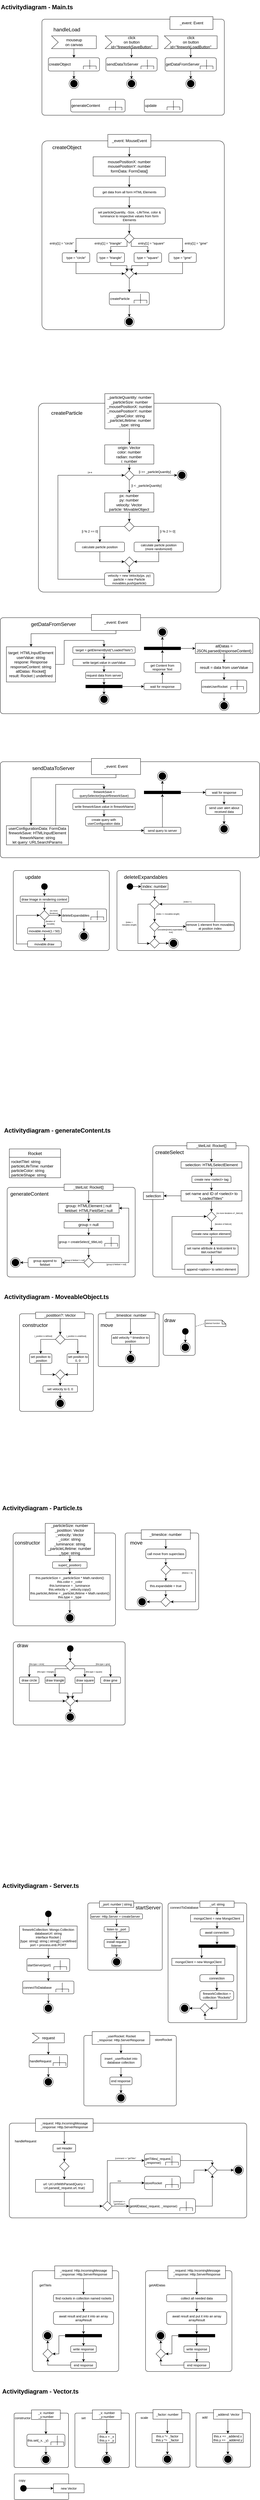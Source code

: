 <mxfile version="13.7.9" type="device"><diagram id="qetpM1VqGj6qaTK5ICy4" name="Page-1"><mxGraphModel dx="1422" dy="822" grid="1" gridSize="10" guides="1" tooltips="1" connect="1" arrows="1" fold="1" page="1" pageScale="1" pageWidth="827" pageHeight="1169" math="0" shadow="0"><root><mxCell id="0"/><mxCell id="1" parent="0"/><mxCell id="6GgHll3NLsv1vsAixLCH-15" value="" style="rounded=1;whiteSpace=wrap;html=1;strokeColor=#000000;strokeWidth=1;arcSize=3;" vertex="1" parent="1"><mxGeometry x="53.04" y="7550" width="170" height="170" as="geometry"/></mxCell><mxCell id="RSvyIu1te1_9eRoO1RS8-611" value="" style="rounded=1;whiteSpace=wrap;html=1;strokeColor=#000000;strokeWidth=1;arcSize=3;" parent="1" vertex="1"><mxGeometry x="110" y="7105" width="270" height="315" as="geometry"/></mxCell><mxCell id="RSvyIu1te1_9eRoO1RS8-594" value="" style="rounded=1;whiteSpace=wrap;html=1;strokeColor=#000000;strokeWidth=1;arcSize=3;" parent="1" vertex="1"><mxGeometry x="38.14" y="6644" width="741.86" height="296" as="geometry"/></mxCell><mxCell id="RSvyIu1te1_9eRoO1RS8-548" value="" style="rounded=1;whiteSpace=wrap;html=1;strokeColor=#000000;strokeWidth=1;arcSize=3;" parent="1" vertex="1"><mxGeometry x="271.06" y="6370" width="288.94" height="220" as="geometry"/></mxCell><mxCell id="RSvyIu1te1_9eRoO1RS8-523" value="" style="rounded=1;whiteSpace=wrap;html=1;strokeColor=#000000;strokeWidth=1;arcSize=3;" parent="1" vertex="1"><mxGeometry x="534.14" y="5956" width="245.86" height="374" as="geometry"/></mxCell><mxCell id="RSvyIu1te1_9eRoO1RS8-504" value="" style="rounded=1;whiteSpace=wrap;html=1;strokeColor=#000000;strokeWidth=1;arcSize=3;" parent="1" vertex="1"><mxGeometry x="283.38" y="5956" width="232.62" height="210" as="geometry"/></mxCell><mxCell id="RSvyIu1te1_9eRoO1RS8-463" value="" style="rounded=1;whiteSpace=wrap;html=1;strokeColor=#000000;strokeWidth=1;arcSize=3;" parent="1" vertex="1"><mxGeometry x="50.5" y="5140" width="349.5" height="260" as="geometry"/></mxCell><mxCell id="RSvyIu1te1_9eRoO1RS8-424" value="" style="rounded=1;whiteSpace=wrap;html=1;strokeColor=#000000;strokeWidth=1;arcSize=3;" parent="1" vertex="1"><mxGeometry x="50" y="4800" width="320" height="290" as="geometry"/></mxCell><mxCell id="RSvyIu1te1_9eRoO1RS8-403" value="" style="rounded=1;whiteSpace=wrap;html=1;strokeColor=#000000;strokeWidth=1;arcSize=3;" parent="1" vertex="1"><mxGeometry x="316" y="4115" width="190" height="165" as="geometry"/></mxCell><mxCell id="RSvyIu1te1_9eRoO1RS8-396" value="" style="rounded=1;whiteSpace=wrap;html=1;strokeColor=#000000;strokeWidth=1;arcSize=3;" parent="1" vertex="1"><mxGeometry x="70" y="4115" width="231.1" height="305" as="geometry"/></mxCell><mxCell id="RSvyIu1te1_9eRoO1RS8-370" value="" style="rounded=1;whiteSpace=wrap;html=1;strokeColor=#000000;strokeWidth=1;arcSize=3;" parent="1" vertex="1"><mxGeometry x="486.49" y="3590" width="300" height="410" as="geometry"/></mxCell><mxCell id="RSvyIu1te1_9eRoO1RS8-334" value="" style="rounded=1;whiteSpace=wrap;html=1;strokeColor=#000000;strokeWidth=1;arcSize=3;" parent="1" vertex="1"><mxGeometry x="31.4" y="3720" width="400" height="280" as="geometry"/></mxCell><mxCell id="RSvyIu1te1_9eRoO1RS8-300" value="" style="rounded=1;whiteSpace=wrap;html=1;strokeColor=#000000;strokeWidth=1;arcSize=3;" parent="1" vertex="1"><mxGeometry x="374.52" y="2730" width="385.48" height="250" as="geometry"/></mxCell><mxCell id="RSvyIu1te1_9eRoO1RS8-277" value="" style="rounded=1;whiteSpace=wrap;html=1;strokeColor=#000000;strokeWidth=1;arcSize=3;" parent="1" vertex="1"><mxGeometry x="50.5" y="2730" width="300" height="250" as="geometry"/></mxCell><mxCell id="RSvyIu1te1_9eRoO1RS8-205" value="" style="rounded=1;whiteSpace=wrap;html=1;strokeColor=#000000;strokeWidth=1;arcSize=3;" parent="1" vertex="1"><mxGeometry x="10" y="1940" width="810" height="300" as="geometry"/></mxCell><mxCell id="RSvyIu1te1_9eRoO1RS8-160" value="" style="rounded=1;whiteSpace=wrap;html=1;strokeColor=#000000;strokeWidth=1;arcSize=3;" parent="1" vertex="1"><mxGeometry x="129" y="1270" width="570" height="590" as="geometry"/></mxCell><mxCell id="RSvyIu1te1_9eRoO1RS8-176" style="edgeStyle=orthogonalEdgeStyle;rounded=0;orthogonalLoop=1;jettySize=auto;html=1;endArrow=classic;endFill=1;fontSize=10;" parent="1" source="RSvyIu1te1_9eRoO1RS8-89" target="RSvyIu1te1_9eRoO1RS8-83" edge="1"><mxGeometry relative="1" as="geometry"/></mxCell><mxCell id="RSvyIu1te1_9eRoO1RS8-89" value="" style="rounded=1;whiteSpace=wrap;html=1;strokeColor=#000000;strokeWidth=1;arcSize=3;" parent="1" vertex="1"><mxGeometry x="140" y="450" width="570" height="590" as="geometry"/></mxCell><mxCell id="RSvyIu1te1_9eRoO1RS8-45" value="" style="rounded=1;whiteSpace=wrap;html=1;strokeColor=#000000;strokeWidth=1;arcSize=3;" parent="1" vertex="1"><mxGeometry x="140" y="70" width="570" height="300" as="geometry"/></mxCell><mxCell id="aXQByeSwmvWLskJ0Cbf8-2" value="" style="endArrow=classic;html=1;exitX=0;exitY=0;exitDx=70;exitDy=40;entryX=0.5;entryY=0;entryDx=0;entryDy=0;exitPerimeter=0;" parent="1" source="RSvyIu1te1_9eRoO1RS8-1" target="aXQByeSwmvWLskJ0Cbf8-3" edge="1"><mxGeometry width="50" height="50" relative="1" as="geometry"><mxPoint x="240" y="166.41" as="sourcePoint"/><mxPoint x="241.33" y="206.73" as="targetPoint"/></mxGeometry></mxCell><mxCell id="aXQByeSwmvWLskJ0Cbf8-3" value="createObject" style="rounded=1;whiteSpace=wrap;html=1;align=left;arcSize=14;" parent="1" vertex="1"><mxGeometry x="160" y="190.41" width="160" height="41.59" as="geometry"/></mxCell><mxCell id="aXQByeSwmvWLskJ0Cbf8-4" value="" style="endArrow=none;html=1;" parent="1" edge="1"><mxGeometry width="50" height="50" relative="1" as="geometry"><mxPoint x="269.52" y="216.2" as="sourcePoint"/><mxPoint x="309.52" y="216.2" as="targetPoint"/></mxGeometry></mxCell><mxCell id="aXQByeSwmvWLskJ0Cbf8-5" value="" style="endArrow=none;html=1;" parent="1" edge="1"><mxGeometry width="50" height="50" relative="1" as="geometry"><mxPoint x="269.52" y="226.2" as="sourcePoint"/><mxPoint x="269.52" y="216.2" as="targetPoint"/></mxGeometry></mxCell><mxCell id="aXQByeSwmvWLskJ0Cbf8-6" value="" style="endArrow=none;html=1;" parent="1" edge="1"><mxGeometry width="50" height="50" relative="1" as="geometry"><mxPoint x="309.52" y="216.2" as="sourcePoint"/><mxPoint x="309.52" y="226.2" as="targetPoint"/></mxGeometry></mxCell><mxCell id="aXQByeSwmvWLskJ0Cbf8-7" value="" style="endArrow=none;html=1;" parent="1" edge="1"><mxGeometry width="50" height="50" relative="1" as="geometry"><mxPoint x="289.52" y="226.2" as="sourcePoint"/><mxPoint x="289.52" y="196.2" as="targetPoint"/></mxGeometry></mxCell><mxCell id="aXQByeSwmvWLskJ0Cbf8-8" value="" style="endArrow=classic;html=1;exitX=0.5;exitY=1;exitDx=0;exitDy=0;entryX=0.5;entryY=0;entryDx=0;entryDy=0;" parent="1" source="aXQByeSwmvWLskJ0Cbf8-3" target="aXQByeSwmvWLskJ0Cbf8-9" edge="1"><mxGeometry width="50" height="50" relative="1" as="geometry"><mxPoint x="140" y="406.41" as="sourcePoint"/><mxPoint x="239.87" y="296.41" as="targetPoint"/></mxGeometry></mxCell><mxCell id="aXQByeSwmvWLskJ0Cbf8-9" value="" style="ellipse;html=1;shape=endState;fillColor=#000000;strokeWidth=1;strokeColor=#000000;" parent="1" vertex="1"><mxGeometry x="225" y="256.41" width="30" height="30" as="geometry"/></mxCell><mxCell id="aXQByeSwmvWLskJ0Cbf8-94" value="&lt;font style=&quot;font-size: 19px&quot;&gt;&lt;b&gt;Activitydiagram - Main.ts&lt;br&gt;&lt;/b&gt;&lt;/font&gt;" style="text;html=1;strokeColor=none;fillColor=none;align=left;verticalAlign=middle;whiteSpace=wrap;rounded=0;" parent="1" vertex="1"><mxGeometry x="10" y="10" width="810" height="45" as="geometry"/></mxCell><mxCell id="aXQByeSwmvWLskJ0Cbf8-193" value="&lt;font style=&quot;font-size: 16px&quot;&gt;handleLoad&lt;/font&gt;" style="text;html=1;strokeColor=none;fillColor=none;align=center;verticalAlign=middle;whiteSpace=wrap;rounded=0;" parent="1" vertex="1"><mxGeometry x="172.5" y="92" width="90" height="20" as="geometry"/></mxCell><mxCell id="RSvyIu1te1_9eRoO1RS8-1" value="mouseup&lt;br&gt;on canvas" style="html=1;shadow=0;dashed=0;align=center;verticalAlign=middle;shape=mxgraph.arrows2.arrow;dy=0;dx=0;notch=21.17;" parent="1" vertex="1"><mxGeometry x="170" y="122" width="140" height="40" as="geometry"/></mxCell><mxCell id="RSvyIu1te1_9eRoO1RS8-8" value="" style="edgeStyle=orthogonalEdgeStyle;rounded=0;orthogonalLoop=1;jettySize=auto;html=1;" parent="1" source="RSvyIu1te1_9eRoO1RS8-2" target="RSvyIu1te1_9eRoO1RS8-3" edge="1"><mxGeometry relative="1" as="geometry"/></mxCell><mxCell id="RSvyIu1te1_9eRoO1RS8-2" value="click&lt;br&gt;on button&lt;br&gt;id=&quot;fireworkSaveButton&quot;" style="html=1;shadow=0;dashed=0;align=center;verticalAlign=middle;shape=mxgraph.arrows2.arrow;dy=0;dx=0;notch=21.17;" parent="1" vertex="1"><mxGeometry x="337.5" y="122" width="165" height="40" as="geometry"/></mxCell><mxCell id="RSvyIu1te1_9eRoO1RS8-10" style="edgeStyle=orthogonalEdgeStyle;rounded=0;orthogonalLoop=1;jettySize=auto;html=1;entryX=0.5;entryY=0;entryDx=0;entryDy=0;" parent="1" source="RSvyIu1te1_9eRoO1RS8-3" target="RSvyIu1te1_9eRoO1RS8-38" edge="1"><mxGeometry relative="1" as="geometry"><mxPoint x="402.5" y="252" as="targetPoint"/></mxGeometry></mxCell><mxCell id="RSvyIu1te1_9eRoO1RS8-3" value="sendDataToServer" style="rounded=1;whiteSpace=wrap;html=1;align=left;arcSize=14;" parent="1" vertex="1"><mxGeometry x="340" y="190.41" width="160" height="41.59" as="geometry"/></mxCell><mxCell id="RSvyIu1te1_9eRoO1RS8-4" value="" style="endArrow=none;html=1;" parent="1" edge="1"><mxGeometry width="50" height="50" relative="1" as="geometry"><mxPoint x="449.52" y="216.2" as="sourcePoint"/><mxPoint x="489.52" y="216.2" as="targetPoint"/></mxGeometry></mxCell><mxCell id="RSvyIu1te1_9eRoO1RS8-5" value="" style="endArrow=none;html=1;" parent="1" edge="1"><mxGeometry width="50" height="50" relative="1" as="geometry"><mxPoint x="449.52" y="226.2" as="sourcePoint"/><mxPoint x="449.52" y="216.2" as="targetPoint"/></mxGeometry></mxCell><mxCell id="RSvyIu1te1_9eRoO1RS8-6" value="" style="endArrow=none;html=1;" parent="1" edge="1"><mxGeometry width="50" height="50" relative="1" as="geometry"><mxPoint x="489.52" y="216.2" as="sourcePoint"/><mxPoint x="489.52" y="226.2" as="targetPoint"/></mxGeometry></mxCell><mxCell id="RSvyIu1te1_9eRoO1RS8-7" value="" style="endArrow=none;html=1;" parent="1" edge="1"><mxGeometry width="50" height="50" relative="1" as="geometry"><mxPoint x="469.52" y="226.2" as="sourcePoint"/><mxPoint x="469.52" y="196.2" as="targetPoint"/></mxGeometry></mxCell><mxCell id="RSvyIu1te1_9eRoO1RS8-16" value="" style="edgeStyle=orthogonalEdgeStyle;rounded=0;orthogonalLoop=1;jettySize=auto;html=1;" parent="1" source="RSvyIu1te1_9eRoO1RS8-17" target="RSvyIu1te1_9eRoO1RS8-19" edge="1"><mxGeometry relative="1" as="geometry"/></mxCell><mxCell id="RSvyIu1te1_9eRoO1RS8-17" value="click&lt;br&gt;on button&lt;br&gt;id=&quot;fireworkLoadButton&quot;" style="html=1;shadow=0;dashed=0;align=center;verticalAlign=middle;shape=mxgraph.arrows2.arrow;dy=0;dx=0;notch=21.17;" parent="1" vertex="1"><mxGeometry x="522.5" y="122" width="165" height="40" as="geometry"/></mxCell><mxCell id="RSvyIu1te1_9eRoO1RS8-18" style="edgeStyle=orthogonalEdgeStyle;rounded=0;orthogonalLoop=1;jettySize=auto;html=1;entryX=0.5;entryY=0;entryDx=0;entryDy=0;" parent="1" source="RSvyIu1te1_9eRoO1RS8-19" target="RSvyIu1te1_9eRoO1RS8-39" edge="1"><mxGeometry relative="1" as="geometry"><mxPoint x="605" y="256.41" as="targetPoint"/></mxGeometry></mxCell><mxCell id="RSvyIu1te1_9eRoO1RS8-19" value="getDataFromServer" style="rounded=1;whiteSpace=wrap;html=1;align=left;arcSize=14;" parent="1" vertex="1"><mxGeometry x="525" y="190.41" width="160" height="41.59" as="geometry"/></mxCell><mxCell id="RSvyIu1te1_9eRoO1RS8-24" value="" style="group" parent="1" vertex="1" connectable="0"><mxGeometry x="634.52" y="196.2" width="40" height="30" as="geometry"/></mxCell><mxCell id="RSvyIu1te1_9eRoO1RS8-20" value="" style="endArrow=none;html=1;" parent="RSvyIu1te1_9eRoO1RS8-24" edge="1"><mxGeometry width="50" height="50" relative="1" as="geometry"><mxPoint y="20" as="sourcePoint"/><mxPoint x="40" y="20" as="targetPoint"/></mxGeometry></mxCell><mxCell id="RSvyIu1te1_9eRoO1RS8-21" value="" style="endArrow=none;html=1;" parent="RSvyIu1te1_9eRoO1RS8-24" edge="1"><mxGeometry width="50" height="50" relative="1" as="geometry"><mxPoint y="30" as="sourcePoint"/><mxPoint y="20" as="targetPoint"/></mxGeometry></mxCell><mxCell id="RSvyIu1te1_9eRoO1RS8-22" value="" style="endArrow=none;html=1;" parent="RSvyIu1te1_9eRoO1RS8-24" edge="1"><mxGeometry width="50" height="50" relative="1" as="geometry"><mxPoint x="40" y="20" as="sourcePoint"/><mxPoint x="40" y="30" as="targetPoint"/></mxGeometry></mxCell><mxCell id="RSvyIu1te1_9eRoO1RS8-23" value="" style="endArrow=none;html=1;" parent="RSvyIu1te1_9eRoO1RS8-24" edge="1"><mxGeometry width="50" height="50" relative="1" as="geometry"><mxPoint x="20" y="30" as="sourcePoint"/><mxPoint x="20" as="targetPoint"/></mxGeometry></mxCell><mxCell id="RSvyIu1te1_9eRoO1RS8-38" value="" style="ellipse;html=1;shape=endState;fillColor=#000000;strokeWidth=1;strokeColor=#000000;" parent="1" vertex="1"><mxGeometry x="405" y="256.41" width="30" height="30" as="geometry"/></mxCell><mxCell id="RSvyIu1te1_9eRoO1RS8-39" value="" style="ellipse;html=1;shape=endState;fillColor=#000000;strokeWidth=1;strokeColor=#000000;" parent="1" vertex="1"><mxGeometry x="590" y="256.41" width="30" height="30" as="geometry"/></mxCell><mxCell id="RSvyIu1te1_9eRoO1RS8-47" value="_event: Event" style="rounded=0;whiteSpace=wrap;html=1;strokeColor=#000000;strokeWidth=1;" parent="1" vertex="1"><mxGeometry x="540" y="62" width="134.52" height="40" as="geometry"/></mxCell><mxCell id="RSvyIu1te1_9eRoO1RS8-54" value="" style="group" parent="1" vertex="1" connectable="0"><mxGeometry x="460" y="320" width="120" height="40" as="geometry"/></mxCell><mxCell id="kKc55AXTYBTINwrjTYE--1" value="update" style="rounded=1;whiteSpace=wrap;html=1;align=left;" parent="RSvyIu1te1_9eRoO1RS8-54" vertex="1"><mxGeometry width="120" height="40" as="geometry"/></mxCell><mxCell id="RSvyIu1te1_9eRoO1RS8-40" value="" style="group;strokeWidth=1;" parent="RSvyIu1te1_9eRoO1RS8-54" vertex="1" connectable="0"><mxGeometry x="71" y="4" width="40" height="30" as="geometry"/></mxCell><mxCell id="RSvyIu1te1_9eRoO1RS8-41" value="" style="endArrow=none;html=1;" parent="RSvyIu1te1_9eRoO1RS8-40" edge="1"><mxGeometry width="50" height="50" relative="1" as="geometry"><mxPoint y="20" as="sourcePoint"/><mxPoint x="40" y="20" as="targetPoint"/></mxGeometry></mxCell><mxCell id="RSvyIu1te1_9eRoO1RS8-42" value="" style="endArrow=none;html=1;" parent="RSvyIu1te1_9eRoO1RS8-40" edge="1"><mxGeometry width="50" height="50" relative="1" as="geometry"><mxPoint y="30" as="sourcePoint"/><mxPoint y="20" as="targetPoint"/></mxGeometry></mxCell><mxCell id="RSvyIu1te1_9eRoO1RS8-43" value="" style="endArrow=none;html=1;" parent="RSvyIu1te1_9eRoO1RS8-40" edge="1"><mxGeometry width="50" height="50" relative="1" as="geometry"><mxPoint x="40" y="20" as="sourcePoint"/><mxPoint x="40" y="30" as="targetPoint"/></mxGeometry></mxCell><mxCell id="RSvyIu1te1_9eRoO1RS8-44" value="" style="endArrow=none;html=1;" parent="RSvyIu1te1_9eRoO1RS8-40" edge="1"><mxGeometry width="50" height="50" relative="1" as="geometry"><mxPoint x="20" y="30" as="sourcePoint"/><mxPoint x="20" as="targetPoint"/></mxGeometry></mxCell><mxCell id="RSvyIu1te1_9eRoO1RS8-55" value="" style="group" parent="1" vertex="1" connectable="0"><mxGeometry x="230" y="320" width="170" height="40" as="geometry"/></mxCell><mxCell id="RSvyIu1te1_9eRoO1RS8-48" value="generateContent" style="rounded=1;whiteSpace=wrap;html=1;align=left;" parent="RSvyIu1te1_9eRoO1RS8-55" vertex="1"><mxGeometry width="170" height="40" as="geometry"/></mxCell><mxCell id="RSvyIu1te1_9eRoO1RS8-49" value="" style="group;strokeWidth=1;" parent="RSvyIu1te1_9eRoO1RS8-55" vertex="1" connectable="0"><mxGeometry x="120" y="5" width="40" height="30" as="geometry"/></mxCell><mxCell id="RSvyIu1te1_9eRoO1RS8-50" value="" style="endArrow=none;html=1;" parent="RSvyIu1te1_9eRoO1RS8-49" edge="1"><mxGeometry width="50" height="50" relative="1" as="geometry"><mxPoint y="20" as="sourcePoint"/><mxPoint x="40" y="20" as="targetPoint"/></mxGeometry></mxCell><mxCell id="RSvyIu1te1_9eRoO1RS8-51" value="" style="endArrow=none;html=1;" parent="RSvyIu1te1_9eRoO1RS8-49" edge="1"><mxGeometry width="50" height="50" relative="1" as="geometry"><mxPoint y="30" as="sourcePoint"/><mxPoint y="20" as="targetPoint"/></mxGeometry></mxCell><mxCell id="RSvyIu1te1_9eRoO1RS8-52" value="" style="endArrow=none;html=1;" parent="RSvyIu1te1_9eRoO1RS8-49" edge="1"><mxGeometry width="50" height="50" relative="1" as="geometry"><mxPoint x="40" y="20" as="sourcePoint"/><mxPoint x="40" y="30" as="targetPoint"/></mxGeometry></mxCell><mxCell id="RSvyIu1te1_9eRoO1RS8-53" value="" style="endArrow=none;html=1;" parent="RSvyIu1te1_9eRoO1RS8-49" edge="1"><mxGeometry width="50" height="50" relative="1" as="geometry"><mxPoint x="20" y="30" as="sourcePoint"/><mxPoint x="20" as="targetPoint"/></mxGeometry></mxCell><mxCell id="RSvyIu1te1_9eRoO1RS8-119" value="" style="edgeStyle=orthogonalEdgeStyle;rounded=0;orthogonalLoop=1;jettySize=auto;html=1;endArrow=classic;endFill=1;fontSize=10;" parent="1" source="RSvyIu1te1_9eRoO1RS8-56" target="RSvyIu1te1_9eRoO1RS8-57" edge="1"><mxGeometry relative="1" as="geometry"/></mxCell><mxCell id="RSvyIu1te1_9eRoO1RS8-56" value="_event: MouseEvent" style="rounded=0;whiteSpace=wrap;html=1;strokeColor=#000000;strokeWidth=1;" parent="1" vertex="1"><mxGeometry x="346" y="430" width="134.52" height="40" as="geometry"/></mxCell><mxCell id="RSvyIu1te1_9eRoO1RS8-98" value="" style="edgeStyle=orthogonalEdgeStyle;rounded=0;orthogonalLoop=1;jettySize=auto;html=1;endArrow=classic;endFill=1;fontSize=10;" parent="1" source="RSvyIu1te1_9eRoO1RS8-57" target="RSvyIu1te1_9eRoO1RS8-97" edge="1"><mxGeometry relative="1" as="geometry"/></mxCell><mxCell id="RSvyIu1te1_9eRoO1RS8-57" value="mousePositionX: number&lt;br&gt;mousePositionY: number&lt;br&gt;formData: FormData[]" style="rounded=0;whiteSpace=wrap;html=1;strokeColor=#000000;strokeWidth=1;" parent="1" vertex="1"><mxGeometry x="300" y="500" width="226" height="60" as="geometry"/></mxCell><mxCell id="RSvyIu1te1_9eRoO1RS8-79" style="edgeStyle=orthogonalEdgeStyle;rounded=0;orthogonalLoop=1;jettySize=auto;html=1;entryX=0.5;entryY=0;entryDx=0;entryDy=0;endArrow=classic;endFill=1;fontSize=10;" parent="1" source="RSvyIu1te1_9eRoO1RS8-61" target="RSvyIu1te1_9eRoO1RS8-76" edge="1"><mxGeometry relative="1" as="geometry"/></mxCell><mxCell id="RSvyIu1te1_9eRoO1RS8-80" style="edgeStyle=orthogonalEdgeStyle;rounded=0;orthogonalLoop=1;jettySize=auto;html=1;entryX=0.5;entryY=0;entryDx=0;entryDy=0;endArrow=classic;endFill=1;fontSize=10;" parent="1" source="RSvyIu1te1_9eRoO1RS8-61" target="RSvyIu1te1_9eRoO1RS8-75" edge="1"><mxGeometry relative="1" as="geometry"><Array as="points"><mxPoint x="406" y="780"/><mxPoint x="355" y="780"/></Array></mxGeometry></mxCell><mxCell id="RSvyIu1te1_9eRoO1RS8-81" style="edgeStyle=orthogonalEdgeStyle;rounded=0;orthogonalLoop=1;jettySize=auto;html=1;entryX=0.5;entryY=0;entryDx=0;entryDy=0;endArrow=classic;endFill=1;fontSize=10;" parent="1" source="RSvyIu1te1_9eRoO1RS8-61" target="RSvyIu1te1_9eRoO1RS8-78" edge="1"><mxGeometry relative="1" as="geometry"><Array as="points"><mxPoint x="419" y="780"/><mxPoint x="471" y="780"/></Array></mxGeometry></mxCell><mxCell id="RSvyIu1te1_9eRoO1RS8-82" style="edgeStyle=orthogonalEdgeStyle;rounded=0;orthogonalLoop=1;jettySize=auto;html=1;entryX=0.5;entryY=0;entryDx=0;entryDy=0;endArrow=classic;endFill=1;fontSize=10;" parent="1" source="RSvyIu1te1_9eRoO1RS8-61" target="RSvyIu1te1_9eRoO1RS8-77" edge="1"><mxGeometry relative="1" as="geometry"/></mxCell><mxCell id="RSvyIu1te1_9eRoO1RS8-61" value="" style="rhombus;whiteSpace=wrap;html=1;strokeColor=#000000;strokeWidth=1;" parent="1" vertex="1"><mxGeometry x="398" y="740" width="30" height="30" as="geometry"/></mxCell><mxCell id="RSvyIu1te1_9eRoO1RS8-105" style="edgeStyle=orthogonalEdgeStyle;rounded=0;orthogonalLoop=1;jettySize=auto;html=1;entryX=0;entryY=0;entryDx=0;entryDy=0;endArrow=classic;endFill=1;fontSize=10;" parent="1" source="RSvyIu1te1_9eRoO1RS8-75" target="RSvyIu1te1_9eRoO1RS8-104" edge="1"><mxGeometry relative="1" as="geometry"><Array as="points"><mxPoint x="355" y="840"/><mxPoint x="405" y="840"/></Array></mxGeometry></mxCell><mxCell id="RSvyIu1te1_9eRoO1RS8-75" value="type = &quot;triangle&quot;" style="rounded=1;whiteSpace=wrap;html=1;strokeColor=#000000;strokeWidth=1;fontSize=10;" parent="1" vertex="1"><mxGeometry x="312" y="800" width="86" height="30" as="geometry"/></mxCell><mxCell id="RSvyIu1te1_9eRoO1RS8-106" style="edgeStyle=orthogonalEdgeStyle;rounded=0;orthogonalLoop=1;jettySize=auto;html=1;endArrow=classic;endFill=1;fontSize=10;entryX=0;entryY=0.5;entryDx=0;entryDy=0;" parent="1" source="RSvyIu1te1_9eRoO1RS8-76" target="RSvyIu1te1_9eRoO1RS8-104" edge="1"><mxGeometry relative="1" as="geometry"><mxPoint x="246.5" y="940" as="targetPoint"/><Array as="points"><mxPoint x="247" y="865"/></Array></mxGeometry></mxCell><mxCell id="RSvyIu1te1_9eRoO1RS8-76" value="type = &quot;circle&quot;" style="rounded=1;whiteSpace=wrap;html=1;strokeColor=#000000;strokeWidth=1;fontSize=10;" parent="1" vertex="1"><mxGeometry x="203.5" y="800" width="86" height="30" as="geometry"/></mxCell><mxCell id="RSvyIu1te1_9eRoO1RS8-108" style="edgeStyle=orthogonalEdgeStyle;rounded=0;orthogonalLoop=1;jettySize=auto;html=1;entryX=1;entryY=0.5;entryDx=0;entryDy=0;endArrow=classic;endFill=1;fontSize=10;" parent="1" source="RSvyIu1te1_9eRoO1RS8-77" target="RSvyIu1te1_9eRoO1RS8-104" edge="1"><mxGeometry relative="1" as="geometry"><Array as="points"><mxPoint x="579" y="865"/></Array></mxGeometry></mxCell><mxCell id="RSvyIu1te1_9eRoO1RS8-77" value="type = &quot;gme&quot;" style="rounded=1;whiteSpace=wrap;html=1;strokeColor=#000000;strokeWidth=1;fontSize=10;" parent="1" vertex="1"><mxGeometry x="536.5" y="800" width="86" height="30" as="geometry"/></mxCell><mxCell id="RSvyIu1te1_9eRoO1RS8-107" style="edgeStyle=orthogonalEdgeStyle;rounded=0;orthogonalLoop=1;jettySize=auto;html=1;entryX=1;entryY=0;entryDx=0;entryDy=0;endArrow=classic;endFill=1;fontSize=10;" parent="1" source="RSvyIu1te1_9eRoO1RS8-78" target="RSvyIu1te1_9eRoO1RS8-104" edge="1"><mxGeometry relative="1" as="geometry"><Array as="points"><mxPoint x="471" y="840"/><mxPoint x="421" y="840"/></Array></mxGeometry></mxCell><mxCell id="RSvyIu1te1_9eRoO1RS8-78" value="type = &quot;square&quot;" style="rounded=1;whiteSpace=wrap;html=1;strokeColor=#000000;strokeWidth=1;fontSize=10;" parent="1" vertex="1"><mxGeometry x="428" y="800" width="86" height="30" as="geometry"/></mxCell><mxCell id="RSvyIu1te1_9eRoO1RS8-86" style="edgeStyle=orthogonalEdgeStyle;rounded=0;orthogonalLoop=1;jettySize=auto;html=1;entryX=0.5;entryY=0;entryDx=0;entryDy=0;endArrow=classic;endFill=1;fontSize=10;" parent="1" source="RSvyIu1te1_9eRoO1RS8-83" target="RSvyIu1te1_9eRoO1RS8-61" edge="1"><mxGeometry relative="1" as="geometry"/></mxCell><mxCell id="RSvyIu1te1_9eRoO1RS8-83" value="set particleQuantity, -Size, -LifeTime, color &amp;amp; luminance to&amp;nbsp;respective values from form Elements" style="rounded=1;whiteSpace=wrap;html=1;strokeColor=#000000;strokeWidth=1;fontSize=10;" parent="1" vertex="1"><mxGeometry x="300.5" y="660" width="225" height="50" as="geometry"/></mxCell><mxCell id="RSvyIu1te1_9eRoO1RS8-87" value="&lt;font style=&quot;font-size: 16px&quot;&gt;createObject&lt;/font&gt;" style="text;html=1;strokeColor=none;fillColor=none;align=center;verticalAlign=middle;whiteSpace=wrap;rounded=0;" parent="1" vertex="1"><mxGeometry x="172.5" y="460" width="90" height="20" as="geometry"/></mxCell><mxCell id="RSvyIu1te1_9eRoO1RS8-94" value="entry[1] = &quot;circle&quot;" style="text;html=1;strokeColor=none;fillColor=none;align=center;verticalAlign=middle;whiteSpace=wrap;rounded=0;fontSize=10;" parent="1" vertex="1"><mxGeometry x="160" y="760" width="83.5" height="20" as="geometry"/></mxCell><mxCell id="RSvyIu1te1_9eRoO1RS8-99" value="" style="edgeStyle=orthogonalEdgeStyle;rounded=0;orthogonalLoop=1;jettySize=auto;html=1;endArrow=classic;endFill=1;fontSize=10;" parent="1" source="RSvyIu1te1_9eRoO1RS8-97" target="RSvyIu1te1_9eRoO1RS8-83" edge="1"><mxGeometry relative="1" as="geometry"/></mxCell><mxCell id="RSvyIu1te1_9eRoO1RS8-97" value="get data from all form HTML Elements" style="rounded=1;whiteSpace=wrap;html=1;strokeColor=#000000;strokeWidth=1;fontSize=10;" parent="1" vertex="1"><mxGeometry x="300.5" y="595" width="225" height="30" as="geometry"/></mxCell><mxCell id="RSvyIu1te1_9eRoO1RS8-100" value="entry[1] = &quot;triangle&quot;" style="text;html=1;strokeColor=none;fillColor=none;align=center;verticalAlign=middle;whiteSpace=wrap;rounded=0;fontSize=10;" parent="1" vertex="1"><mxGeometry x="300" y="760" width="93.5" height="20" as="geometry"/></mxCell><mxCell id="RSvyIu1te1_9eRoO1RS8-101" value="entry[1] = &quot;square&quot;" style="text;html=1;strokeColor=none;fillColor=none;align=center;verticalAlign=middle;whiteSpace=wrap;rounded=0;fontSize=10;" parent="1" vertex="1"><mxGeometry x="435" y="760" width="93.5" height="20" as="geometry"/></mxCell><mxCell id="RSvyIu1te1_9eRoO1RS8-102" value="entry[1] = &quot;gme&quot;" style="text;html=1;strokeColor=none;fillColor=none;align=center;verticalAlign=middle;whiteSpace=wrap;rounded=0;fontSize=10;" parent="1" vertex="1"><mxGeometry x="580" y="760" width="83.5" height="20" as="geometry"/></mxCell><mxCell id="RSvyIu1te1_9eRoO1RS8-116" style="edgeStyle=orthogonalEdgeStyle;rounded=0;orthogonalLoop=1;jettySize=auto;html=1;entryX=0.5;entryY=0;entryDx=0;entryDy=0;endArrow=classic;endFill=1;fontSize=10;" parent="1" source="RSvyIu1te1_9eRoO1RS8-104" target="RSvyIu1te1_9eRoO1RS8-110" edge="1"><mxGeometry relative="1" as="geometry"/></mxCell><mxCell id="RSvyIu1te1_9eRoO1RS8-104" value="" style="rhombus;whiteSpace=wrap;html=1;strokeColor=#000000;strokeWidth=1;" parent="1" vertex="1"><mxGeometry x="398" y="850" width="30" height="30" as="geometry"/></mxCell><mxCell id="RSvyIu1te1_9eRoO1RS8-118" style="edgeStyle=orthogonalEdgeStyle;rounded=0;orthogonalLoop=1;jettySize=auto;html=1;entryX=0.5;entryY=0;entryDx=0;entryDy=0;endArrow=classic;endFill=1;fontSize=10;" parent="1" source="RSvyIu1te1_9eRoO1RS8-110" target="RSvyIu1te1_9eRoO1RS8-117" edge="1"><mxGeometry relative="1" as="geometry"/></mxCell><mxCell id="RSvyIu1te1_9eRoO1RS8-110" value="createParticle" style="rounded=1;whiteSpace=wrap;html=1;strokeColor=#000000;strokeWidth=1;fontSize=10;align=left;" parent="1" vertex="1"><mxGeometry x="350.5" y="923" width="125" height="40" as="geometry"/></mxCell><mxCell id="RSvyIu1te1_9eRoO1RS8-111" value="" style="group;strokeWidth=1;fontSize=10;" parent="1" vertex="1" connectable="0"><mxGeometry x="428" y="928" width="40" height="30" as="geometry"/></mxCell><mxCell id="RSvyIu1te1_9eRoO1RS8-112" value="" style="endArrow=none;html=1;" parent="RSvyIu1te1_9eRoO1RS8-111" edge="1"><mxGeometry width="50" height="50" relative="1" as="geometry"><mxPoint y="20" as="sourcePoint"/><mxPoint x="40" y="20" as="targetPoint"/></mxGeometry></mxCell><mxCell id="RSvyIu1te1_9eRoO1RS8-113" value="" style="endArrow=none;html=1;" parent="RSvyIu1te1_9eRoO1RS8-111" edge="1"><mxGeometry width="50" height="50" relative="1" as="geometry"><mxPoint y="30" as="sourcePoint"/><mxPoint y="20" as="targetPoint"/></mxGeometry></mxCell><mxCell id="RSvyIu1te1_9eRoO1RS8-114" value="" style="endArrow=none;html=1;" parent="RSvyIu1te1_9eRoO1RS8-111" edge="1"><mxGeometry width="50" height="50" relative="1" as="geometry"><mxPoint x="40" y="20" as="sourcePoint"/><mxPoint x="40" y="30" as="targetPoint"/></mxGeometry></mxCell><mxCell id="RSvyIu1te1_9eRoO1RS8-115" value="" style="endArrow=none;html=1;" parent="RSvyIu1te1_9eRoO1RS8-111" edge="1"><mxGeometry width="50" height="50" relative="1" as="geometry"><mxPoint x="20" y="30" as="sourcePoint"/><mxPoint x="20" as="targetPoint"/></mxGeometry></mxCell><mxCell id="RSvyIu1te1_9eRoO1RS8-117" value="" style="ellipse;html=1;shape=endState;fillColor=#000000;strokeWidth=1;strokeColor=#000000;" parent="1" vertex="1"><mxGeometry x="398" y="1000" width="30" height="30" as="geometry"/></mxCell><mxCell id="RSvyIu1te1_9eRoO1RS8-120" value="&lt;font style=&quot;font-size: 16px&quot;&gt;createParticle&lt;/font&gt;" style="text;html=1;strokeColor=none;fillColor=none;align=center;verticalAlign=middle;whiteSpace=wrap;rounded=0;" parent="1" vertex="1"><mxGeometry x="172.5" y="1290" width="90" height="20" as="geometry"/></mxCell><mxCell id="RSvyIu1te1_9eRoO1RS8-126" value="" style="edgeStyle=orthogonalEdgeStyle;rounded=0;orthogonalLoop=1;jettySize=auto;html=1;endArrow=classic;endFill=1;fontSize=10;" parent="1" source="RSvyIu1te1_9eRoO1RS8-121" target="RSvyIu1te1_9eRoO1RS8-123" edge="1"><mxGeometry relative="1" as="geometry"/></mxCell><mxCell id="RSvyIu1te1_9eRoO1RS8-121" value="_particleQuantity: number&lt;br&gt;_particleSize: number&lt;br&gt;_mousePositionX: number&lt;br&gt;_mousePositionY: number&lt;br&gt;_glowColor: string&lt;br&gt;_particleLifetime: number&lt;br&gt;_type: string" style="rounded=0;whiteSpace=wrap;html=1;strokeColor=#000000;strokeWidth=1;" parent="1" vertex="1"><mxGeometry x="336.52" y="1240" width="153.48" height="110" as="geometry"/></mxCell><mxCell id="RSvyIu1te1_9eRoO1RS8-125" value="" style="edgeStyle=orthogonalEdgeStyle;rounded=0;orthogonalLoop=1;jettySize=auto;html=1;endArrow=classic;endFill=1;fontSize=10;" parent="1" source="RSvyIu1te1_9eRoO1RS8-123" target="RSvyIu1te1_9eRoO1RS8-124" edge="1"><mxGeometry relative="1" as="geometry"/></mxCell><mxCell id="RSvyIu1te1_9eRoO1RS8-123" value="origin: Vector&lt;br&gt;color: number&lt;br&gt;radian: number&lt;br&gt;i: number" style="rounded=0;whiteSpace=wrap;html=1;strokeColor=#000000;strokeWidth=1;" parent="1" vertex="1"><mxGeometry x="336.26" y="1400" width="153.48" height="60" as="geometry"/></mxCell><mxCell id="RSvyIu1te1_9eRoO1RS8-129" value="" style="edgeStyle=orthogonalEdgeStyle;rounded=0;orthogonalLoop=1;jettySize=auto;html=1;endArrow=classic;endFill=1;fontSize=10;" parent="1" source="RSvyIu1te1_9eRoO1RS8-124" target="RSvyIu1te1_9eRoO1RS8-128" edge="1"><mxGeometry relative="1" as="geometry"/></mxCell><mxCell id="RSvyIu1te1_9eRoO1RS8-158" style="edgeStyle=orthogonalEdgeStyle;rounded=0;orthogonalLoop=1;jettySize=auto;html=1;entryX=0;entryY=0.5;entryDx=0;entryDy=0;endArrow=classic;endFill=1;fontSize=10;" parent="1" source="RSvyIu1te1_9eRoO1RS8-124" target="RSvyIu1te1_9eRoO1RS8-157" edge="1"><mxGeometry relative="1" as="geometry"/></mxCell><mxCell id="RSvyIu1te1_9eRoO1RS8-124" value="" style="rhombus;whiteSpace=wrap;html=1;strokeColor=#000000;strokeWidth=1;" parent="1" vertex="1"><mxGeometry x="398" y="1480" width="30" height="30" as="geometry"/></mxCell><mxCell id="RSvyIu1te1_9eRoO1RS8-135" value="" style="edgeStyle=orthogonalEdgeStyle;rounded=0;orthogonalLoop=1;jettySize=auto;html=1;endArrow=classic;endFill=1;fontSize=10;" parent="1" source="RSvyIu1te1_9eRoO1RS8-128" target="RSvyIu1te1_9eRoO1RS8-134" edge="1"><mxGeometry relative="1" as="geometry"/></mxCell><mxCell id="RSvyIu1te1_9eRoO1RS8-128" value="px: number&lt;br&gt;py: number&lt;br&gt;velocity: Vector&lt;br&gt;particle: MovableObject" style="rounded=0;whiteSpace=wrap;html=1;strokeColor=#000000;strokeWidth=1;" parent="1" vertex="1"><mxGeometry x="336.26" y="1550" width="153.48" height="60" as="geometry"/></mxCell><mxCell id="RSvyIu1te1_9eRoO1RS8-130" value="[i &amp;lt; _particleQuantity]" style="text;html=1;strokeColor=none;fillColor=none;align=center;verticalAlign=middle;whiteSpace=wrap;rounded=0;fontSize=10;" parent="1" vertex="1"><mxGeometry x="414" y="1517" width="106" height="20" as="geometry"/></mxCell><mxCell id="RSvyIu1te1_9eRoO1RS8-153" style="edgeStyle=orthogonalEdgeStyle;rounded=0;orthogonalLoop=1;jettySize=auto;html=1;entryX=1;entryY=0.5;entryDx=0;entryDy=0;endArrow=classic;endFill=1;fontSize=10;" parent="1" source="RSvyIu1te1_9eRoO1RS8-132" target="RSvyIu1te1_9eRoO1RS8-151" edge="1"><mxGeometry relative="1" as="geometry"/></mxCell><mxCell id="RSvyIu1te1_9eRoO1RS8-132" value="calculate particle position&lt;br&gt;(more randomized)" style="rounded=1;whiteSpace=wrap;html=1;strokeColor=#000000;strokeWidth=1;fontSize=10;" parent="1" vertex="1"><mxGeometry x="428" y="1704" width="154" height="30" as="geometry"/></mxCell><mxCell id="RSvyIu1te1_9eRoO1RS8-144" style="edgeStyle=orthogonalEdgeStyle;rounded=0;orthogonalLoop=1;jettySize=auto;html=1;endArrow=classic;endFill=1;fontSize=10;entryX=0.5;entryY=0;entryDx=0;entryDy=0;exitX=0;exitY=0.5;exitDx=0;exitDy=0;" parent="1" source="RSvyIu1te1_9eRoO1RS8-134" target="RSvyIu1te1_9eRoO1RS8-142" edge="1"><mxGeometry relative="1" as="geometry"><mxPoint x="320" y="1655" as="targetPoint"/></mxGeometry></mxCell><mxCell id="RSvyIu1te1_9eRoO1RS8-134" value="" style="rhombus;whiteSpace=wrap;html=1;strokeColor=#000000;strokeWidth=1;" parent="1" vertex="1"><mxGeometry x="398" y="1640" width="30" height="30" as="geometry"/></mxCell><mxCell id="RSvyIu1te1_9eRoO1RS8-140" value="" style="edgeStyle=orthogonalEdgeStyle;rounded=0;orthogonalLoop=1;jettySize=auto;html=1;endArrow=classic;endFill=1;fontSize=10;exitX=1;exitY=0.5;exitDx=0;exitDy=0;" parent="1" source="RSvyIu1te1_9eRoO1RS8-134" target="RSvyIu1te1_9eRoO1RS8-132" edge="1"><mxGeometry relative="1" as="geometry"><mxPoint x="423.069" y="1620" as="sourcePoint"/><mxPoint x="423.0" y="1650" as="targetPoint"/></mxGeometry></mxCell><mxCell id="RSvyIu1te1_9eRoO1RS8-141" value="[i % 2 == 0]" style="text;html=1;strokeColor=none;fillColor=none;align=center;verticalAlign=middle;whiteSpace=wrap;rounded=0;fontSize=10;" parent="1" vertex="1"><mxGeometry x="260" y="1660" width="60" height="20" as="geometry"/></mxCell><mxCell id="RSvyIu1te1_9eRoO1RS8-152" style="edgeStyle=orthogonalEdgeStyle;rounded=0;orthogonalLoop=1;jettySize=auto;html=1;entryX=0;entryY=0.5;entryDx=0;entryDy=0;endArrow=classic;endFill=1;fontSize=10;" parent="1" source="RSvyIu1te1_9eRoO1RS8-142" target="RSvyIu1te1_9eRoO1RS8-151" edge="1"><mxGeometry relative="1" as="geometry"/></mxCell><mxCell id="RSvyIu1te1_9eRoO1RS8-142" value="calculate particle position" style="rounded=1;whiteSpace=wrap;html=1;strokeColor=#000000;strokeWidth=1;fontSize=10;" parent="1" vertex="1"><mxGeometry x="244" y="1704" width="154" height="30" as="geometry"/></mxCell><mxCell id="RSvyIu1te1_9eRoO1RS8-145" value="[i % 2 != 0]" style="text;html=1;strokeColor=none;fillColor=none;align=center;verticalAlign=middle;whiteSpace=wrap;rounded=0;fontSize=10;" parent="1" vertex="1"><mxGeometry x="502.5" y="1660" width="60" height="20" as="geometry"/></mxCell><mxCell id="RSvyIu1te1_9eRoO1RS8-155" style="edgeStyle=orthogonalEdgeStyle;rounded=0;orthogonalLoop=1;jettySize=auto;html=1;entryX=0;entryY=0.5;entryDx=0;entryDy=0;endArrow=classic;endFill=1;fontSize=10;" parent="1" source="RSvyIu1te1_9eRoO1RS8-148" target="RSvyIu1te1_9eRoO1RS8-124" edge="1"><mxGeometry relative="1" as="geometry"><Array as="points"><mxPoint x="190" y="1820"/><mxPoint x="190" y="1495"/></Array></mxGeometry></mxCell><mxCell id="RSvyIu1te1_9eRoO1RS8-148" value="velocity = new Velocity(px, py)&lt;br&gt;particle = new Particle&lt;br&gt;movables.push(particle)" style="rounded=1;whiteSpace=wrap;html=1;strokeColor=#000000;strokeWidth=1;fontSize=10;" parent="1" vertex="1"><mxGeometry x="335.74" y="1800" width="154" height="40" as="geometry"/></mxCell><mxCell id="RSvyIu1te1_9eRoO1RS8-154" style="edgeStyle=orthogonalEdgeStyle;rounded=0;orthogonalLoop=1;jettySize=auto;html=1;entryX=0.5;entryY=0;entryDx=0;entryDy=0;endArrow=classic;endFill=1;fontSize=10;" parent="1" source="RSvyIu1te1_9eRoO1RS8-151" target="RSvyIu1te1_9eRoO1RS8-148" edge="1"><mxGeometry relative="1" as="geometry"/></mxCell><mxCell id="RSvyIu1te1_9eRoO1RS8-151" value="" style="rhombus;whiteSpace=wrap;html=1;strokeColor=#000000;strokeWidth=1;" parent="1" vertex="1"><mxGeometry x="398" y="1750" width="30" height="30" as="geometry"/></mxCell><mxCell id="RSvyIu1te1_9eRoO1RS8-156" value="i++" style="text;html=1;strokeColor=none;fillColor=none;align=center;verticalAlign=middle;whiteSpace=wrap;rounded=0;fontSize=10;" parent="1" vertex="1"><mxGeometry x="277.62" y="1476" width="24.75" height="20" as="geometry"/></mxCell><mxCell id="RSvyIu1te1_9eRoO1RS8-157" value="" style="ellipse;html=1;shape=endState;fillColor=#000000;strokeWidth=1;strokeColor=#000000;" parent="1" vertex="1"><mxGeometry x="562.5" y="1480" width="30" height="30" as="geometry"/></mxCell><mxCell id="RSvyIu1te1_9eRoO1RS8-159" value="[i &amp;gt;= _particleQuantity]" style="text;html=1;strokeColor=none;fillColor=none;align=center;verticalAlign=middle;whiteSpace=wrap;rounded=0;fontSize=10;" parent="1" vertex="1"><mxGeometry x="440" y="1474" width="106" height="20" as="geometry"/></mxCell><mxCell id="RSvyIu1te1_9eRoO1RS8-170" value="" style="edgeStyle=orthogonalEdgeStyle;rounded=0;orthogonalLoop=1;jettySize=auto;html=1;endArrow=classic;endFill=1;fontSize=10;" parent="1" source="RSvyIu1te1_9eRoO1RS8-163" target="RSvyIu1te1_9eRoO1RS8-165" edge="1"><mxGeometry relative="1" as="geometry"><Array as="points"><mxPoint x="371" y="1990"/><mxPoint x="106" y="1990"/></Array></mxGeometry></mxCell><mxCell id="RSvyIu1te1_9eRoO1RS8-163" value="_event: Event" style="rounded=0;whiteSpace=wrap;html=1;strokeColor=#000000;strokeWidth=1;" parent="1" vertex="1"><mxGeometry x="294.74" y="1930" width="153.48" height="50" as="geometry"/></mxCell><mxCell id="RSvyIu1te1_9eRoO1RS8-164" value="&lt;font style=&quot;font-size: 16px&quot;&gt;getDataFromServer&lt;/font&gt;" style="text;html=1;strokeColor=none;fillColor=none;align=center;verticalAlign=middle;whiteSpace=wrap;rounded=0;" parent="1" vertex="1"><mxGeometry x="93.48" y="1950" width="165.52" height="20" as="geometry"/></mxCell><mxCell id="RSvyIu1te1_9eRoO1RS8-173" style="edgeStyle=orthogonalEdgeStyle;rounded=0;orthogonalLoop=1;jettySize=auto;html=1;entryX=0.5;entryY=0;entryDx=0;entryDy=0;endArrow=classic;endFill=1;fontSize=10;" parent="1" source="RSvyIu1te1_9eRoO1RS8-165" target="RSvyIu1te1_9eRoO1RS8-168" edge="1"><mxGeometry relative="1" as="geometry"/></mxCell><mxCell id="RSvyIu1te1_9eRoO1RS8-165" value="target: HTMLInputElement&lt;br&gt;userValue: string&lt;br&gt;respone: Response&lt;br&gt;responseContent: string&lt;br&gt;allDatas: Rocket[]&lt;br&gt;result: Rocket | undefined" style="rounded=0;whiteSpace=wrap;html=1;strokeColor=#000000;strokeWidth=1;" parent="1" vertex="1"><mxGeometry x="29" y="2031" width="153.48" height="110" as="geometry"/></mxCell><mxCell id="RSvyIu1te1_9eRoO1RS8-174" style="edgeStyle=orthogonalEdgeStyle;rounded=0;orthogonalLoop=1;jettySize=auto;html=1;entryX=0.5;entryY=0;entryDx=0;entryDy=0;endArrow=classic;endFill=1;fontSize=10;" parent="1" source="RSvyIu1te1_9eRoO1RS8-168" target="RSvyIu1te1_9eRoO1RS8-169" edge="1"><mxGeometry relative="1" as="geometry"/></mxCell><mxCell id="RSvyIu1te1_9eRoO1RS8-168" value="target = getElementById(&quot;LoadedTitels&quot;)" style="rounded=1;whiteSpace=wrap;html=1;strokeColor=#000000;strokeWidth=1;fontSize=10;" parent="1" vertex="1"><mxGeometry x="236.62" y="2031" width="194.78" height="20" as="geometry"/></mxCell><mxCell id="RSvyIu1te1_9eRoO1RS8-177" style="edgeStyle=orthogonalEdgeStyle;rounded=0;orthogonalLoop=1;jettySize=auto;html=1;entryX=0.5;entryY=0;entryDx=0;entryDy=0;endArrow=classic;endFill=1;fontSize=10;" parent="1" source="RSvyIu1te1_9eRoO1RS8-169" target="RSvyIu1te1_9eRoO1RS8-175" edge="1"><mxGeometry relative="1" as="geometry"/></mxCell><mxCell id="RSvyIu1te1_9eRoO1RS8-169" value="write target.value in userValue" style="rounded=1;whiteSpace=wrap;html=1;strokeColor=#000000;strokeWidth=1;fontSize=10;" parent="1" vertex="1"><mxGeometry x="236.62" y="2070" width="194.78" height="20" as="geometry"/></mxCell><mxCell id="RSvyIu1te1_9eRoO1RS8-179" style="edgeStyle=orthogonalEdgeStyle;rounded=0;orthogonalLoop=1;jettySize=auto;html=1;entryX=0.5;entryY=0;entryDx=0;entryDy=0;endArrow=classic;endFill=1;fontSize=10;" parent="1" source="RSvyIu1te1_9eRoO1RS8-175" target="RSvyIu1te1_9eRoO1RS8-178" edge="1"><mxGeometry relative="1" as="geometry"/></mxCell><mxCell id="RSvyIu1te1_9eRoO1RS8-175" value="request data from server" style="rounded=1;whiteSpace=wrap;html=1;strokeColor=#000000;strokeWidth=1;fontSize=10;" parent="1" vertex="1"><mxGeometry x="276.49" y="2110" width="115.04" height="20" as="geometry"/></mxCell><mxCell id="RSvyIu1te1_9eRoO1RS8-183" style="edgeStyle=orthogonalEdgeStyle;rounded=0;orthogonalLoop=1;jettySize=auto;html=1;entryX=0.5;entryY=0;entryDx=0;entryDy=0;endArrow=classic;endFill=1;fontSize=10;" parent="1" source="RSvyIu1te1_9eRoO1RS8-178" target="RSvyIu1te1_9eRoO1RS8-180" edge="1"><mxGeometry relative="1" as="geometry"/></mxCell><mxCell id="RSvyIu1te1_9eRoO1RS8-185" style="edgeStyle=orthogonalEdgeStyle;rounded=0;orthogonalLoop=1;jettySize=auto;html=1;entryX=0;entryY=0.5;entryDx=0;entryDy=0;endArrow=classic;endFill=1;fontSize=10;" parent="1" source="RSvyIu1te1_9eRoO1RS8-178" target="RSvyIu1te1_9eRoO1RS8-184" edge="1"><mxGeometry relative="1" as="geometry"/></mxCell><mxCell id="RSvyIu1te1_9eRoO1RS8-178" value="" style="rounded=0;whiteSpace=wrap;html=1;strokeWidth=1;fontSize=10;align=left;fillColor=#000000;strokeColor=none;" parent="1" vertex="1"><mxGeometry x="276.49" y="2150" width="115.04" height="10" as="geometry"/></mxCell><mxCell id="RSvyIu1te1_9eRoO1RS8-180" value="" style="ellipse;html=1;shape=endState;fillColor=#000000;strokeWidth=1;strokeColor=#000000;" parent="1" vertex="1"><mxGeometry x="319.01" y="2180" width="30" height="30" as="geometry"/></mxCell><mxCell id="RSvyIu1te1_9eRoO1RS8-187" style="edgeStyle=orthogonalEdgeStyle;rounded=0;orthogonalLoop=1;jettySize=auto;html=1;entryX=0.5;entryY=1;entryDx=0;entryDy=0;endArrow=classic;endFill=1;fontSize=10;" parent="1" source="RSvyIu1te1_9eRoO1RS8-184" target="RSvyIu1te1_9eRoO1RS8-186" edge="1"><mxGeometry relative="1" as="geometry"/></mxCell><mxCell id="RSvyIu1te1_9eRoO1RS8-184" value="wait for response" style="rounded=1;whiteSpace=wrap;html=1;strokeColor=#000000;strokeWidth=1;fontSize=10;" parent="1" vertex="1"><mxGeometry x="459" y="2145" width="115.04" height="20" as="geometry"/></mxCell><mxCell id="RSvyIu1te1_9eRoO1RS8-189" style="edgeStyle=orthogonalEdgeStyle;rounded=0;orthogonalLoop=1;jettySize=auto;html=1;entryX=0.5;entryY=1;entryDx=0;entryDy=0;endArrow=classic;endFill=1;fontSize=10;" parent="1" source="RSvyIu1te1_9eRoO1RS8-186" target="RSvyIu1te1_9eRoO1RS8-188" edge="1"><mxGeometry relative="1" as="geometry"/></mxCell><mxCell id="RSvyIu1te1_9eRoO1RS8-186" value="get Content from response Text" style="rounded=1;whiteSpace=wrap;html=1;strokeColor=#000000;strokeWidth=1;fontSize=10;" parent="1" vertex="1"><mxGeometry x="459" y="2080" width="115.04" height="30" as="geometry"/></mxCell><mxCell id="RSvyIu1te1_9eRoO1RS8-191" style="edgeStyle=orthogonalEdgeStyle;rounded=0;orthogonalLoop=1;jettySize=auto;html=1;entryX=0.5;entryY=1;entryDx=0;entryDy=0;endArrow=classic;endFill=1;fontSize=10;" parent="1" source="RSvyIu1te1_9eRoO1RS8-188" target="RSvyIu1te1_9eRoO1RS8-190" edge="1"><mxGeometry relative="1" as="geometry"/></mxCell><mxCell id="RSvyIu1te1_9eRoO1RS8-195" style="edgeStyle=orthogonalEdgeStyle;rounded=0;orthogonalLoop=1;jettySize=auto;html=1;entryX=0;entryY=0.5;entryDx=0;entryDy=0;endArrow=classic;endFill=1;fontSize=10;" parent="1" source="RSvyIu1te1_9eRoO1RS8-188" target="RSvyIu1te1_9eRoO1RS8-194" edge="1"><mxGeometry relative="1" as="geometry"/></mxCell><mxCell id="RSvyIu1te1_9eRoO1RS8-188" value="" style="rounded=0;whiteSpace=wrap;html=1;strokeWidth=1;fontSize=10;align=left;fillColor=#000000;strokeColor=none;" parent="1" vertex="1"><mxGeometry x="459" y="2031" width="115.04" height="10" as="geometry"/></mxCell><mxCell id="RSvyIu1te1_9eRoO1RS8-190" value="" style="ellipse;html=1;shape=endState;fillColor=#000000;strokeWidth=1;strokeColor=#000000;" parent="1" vertex="1"><mxGeometry x="501.52" y="1970" width="30" height="30" as="geometry"/></mxCell><mxCell id="RSvyIu1te1_9eRoO1RS8-197" style="edgeStyle=orthogonalEdgeStyle;rounded=0;orthogonalLoop=1;jettySize=auto;html=1;entryX=0.5;entryY=0;entryDx=0;entryDy=0;endArrow=classic;endFill=1;fontSize=10;" parent="1" source="RSvyIu1te1_9eRoO1RS8-194" target="RSvyIu1te1_9eRoO1RS8-196" edge="1"><mxGeometry relative="1" as="geometry"/></mxCell><mxCell id="RSvyIu1te1_9eRoO1RS8-194" value="allDatas = JSON.parsed(responseContent)" style="rounded=0;whiteSpace=wrap;html=1;strokeColor=#000000;strokeWidth=1;" parent="1" vertex="1"><mxGeometry x="619.48" y="2020" width="179.52" height="32" as="geometry"/></mxCell><mxCell id="RSvyIu1te1_9eRoO1RS8-204" style="edgeStyle=orthogonalEdgeStyle;rounded=0;orthogonalLoop=1;jettySize=auto;html=1;entryX=0.5;entryY=0;entryDx=0;entryDy=0;endArrow=classic;endFill=1;fontSize=10;" parent="1" source="RSvyIu1te1_9eRoO1RS8-196" target="RSvyIu1te1_9eRoO1RS8-198" edge="1"><mxGeometry relative="1" as="geometry"/></mxCell><mxCell id="RSvyIu1te1_9eRoO1RS8-196" value="result = data from userValue" style="rounded=0;whiteSpace=wrap;html=1;strokeColor=#000000;strokeWidth=1;" parent="1" vertex="1"><mxGeometry x="619.48" y="2080" width="179.52" height="32" as="geometry"/></mxCell><mxCell id="RSvyIu1te1_9eRoO1RS8-207" style="edgeStyle=orthogonalEdgeStyle;rounded=0;orthogonalLoop=1;jettySize=auto;html=1;entryX=0.5;entryY=0;entryDx=0;entryDy=0;endArrow=classic;endFill=1;fontSize=10;" parent="1" source="RSvyIu1te1_9eRoO1RS8-198" target="RSvyIu1te1_9eRoO1RS8-206" edge="1"><mxGeometry relative="1" as="geometry"/></mxCell><mxCell id="RSvyIu1te1_9eRoO1RS8-198" value="createUserRocket" style="rounded=1;whiteSpace=wrap;html=1;strokeColor=#000000;strokeWidth=1;fontSize=10;align=left;" parent="1" vertex="1"><mxGeometry x="638.48" y="2135" width="141.52" height="40" as="geometry"/></mxCell><mxCell id="RSvyIu1te1_9eRoO1RS8-199" value="" style="group;strokeWidth=1;fontSize=10;" parent="1" vertex="1" connectable="0"><mxGeometry x="730" y="2135" width="40" height="30" as="geometry"/></mxCell><mxCell id="RSvyIu1te1_9eRoO1RS8-200" value="" style="endArrow=none;html=1;" parent="RSvyIu1te1_9eRoO1RS8-199" edge="1"><mxGeometry width="50" height="50" relative="1" as="geometry"><mxPoint y="20" as="sourcePoint"/><mxPoint x="40" y="20" as="targetPoint"/></mxGeometry></mxCell><mxCell id="RSvyIu1te1_9eRoO1RS8-201" value="" style="endArrow=none;html=1;" parent="RSvyIu1te1_9eRoO1RS8-199" edge="1"><mxGeometry width="50" height="50" relative="1" as="geometry"><mxPoint y="30" as="sourcePoint"/><mxPoint y="20" as="targetPoint"/></mxGeometry></mxCell><mxCell id="RSvyIu1te1_9eRoO1RS8-202" value="" style="endArrow=none;html=1;" parent="RSvyIu1te1_9eRoO1RS8-199" edge="1"><mxGeometry width="50" height="50" relative="1" as="geometry"><mxPoint x="40" y="20" as="sourcePoint"/><mxPoint x="40" y="30" as="targetPoint"/></mxGeometry></mxCell><mxCell id="RSvyIu1te1_9eRoO1RS8-203" value="" style="endArrow=none;html=1;" parent="RSvyIu1te1_9eRoO1RS8-199" edge="1"><mxGeometry width="50" height="50" relative="1" as="geometry"><mxPoint x="20" y="30" as="sourcePoint"/><mxPoint x="20" as="targetPoint"/></mxGeometry></mxCell><mxCell id="RSvyIu1te1_9eRoO1RS8-206" value="" style="ellipse;html=1;shape=endState;fillColor=#000000;strokeWidth=1;strokeColor=#000000;" parent="1" vertex="1"><mxGeometry x="694.24" y="2200" width="30" height="30" as="geometry"/></mxCell><mxCell id="RSvyIu1te1_9eRoO1RS8-208" value="" style="rounded=1;whiteSpace=wrap;html=1;strokeColor=#000000;strokeWidth=1;arcSize=3;" parent="1" vertex="1"><mxGeometry x="10" y="2390" width="810" height="300" as="geometry"/></mxCell><mxCell id="RSvyIu1te1_9eRoO1RS8-209" value="" style="edgeStyle=orthogonalEdgeStyle;rounded=0;orthogonalLoop=1;jettySize=auto;html=1;endArrow=classic;endFill=1;fontSize=10;" parent="1" source="RSvyIu1te1_9eRoO1RS8-210" target="RSvyIu1te1_9eRoO1RS8-213" edge="1"><mxGeometry relative="1" as="geometry"><Array as="points"><mxPoint x="371" y="2440"/><mxPoint x="106" y="2440"/></Array></mxGeometry></mxCell><mxCell id="RSvyIu1te1_9eRoO1RS8-210" value="_event: Event" style="rounded=0;whiteSpace=wrap;html=1;strokeColor=#000000;strokeWidth=1;" parent="1" vertex="1"><mxGeometry x="294.74" y="2380" width="153.48" height="50" as="geometry"/></mxCell><mxCell id="RSvyIu1te1_9eRoO1RS8-211" value="&lt;font style=&quot;font-size: 16px&quot;&gt;sendDataToServer&lt;/font&gt;" style="text;html=1;strokeColor=none;fillColor=none;align=center;verticalAlign=middle;whiteSpace=wrap;rounded=0;" parent="1" vertex="1"><mxGeometry x="93.48" y="2400" width="165.52" height="20" as="geometry"/></mxCell><mxCell id="RSvyIu1te1_9eRoO1RS8-244" style="edgeStyle=orthogonalEdgeStyle;rounded=0;orthogonalLoop=1;jettySize=auto;html=1;entryX=0.5;entryY=0;entryDx=0;entryDy=0;endArrow=classic;endFill=1;fontSize=10;" parent="1" source="RSvyIu1te1_9eRoO1RS8-213" target="RSvyIu1te1_9eRoO1RS8-215" edge="1"><mxGeometry relative="1" as="geometry"><Array as="points"><mxPoint x="183" y="2461"/><mxPoint x="334" y="2461"/></Array></mxGeometry></mxCell><mxCell id="RSvyIu1te1_9eRoO1RS8-213" value="userConfigurationData: FormData&lt;br&gt;fireworkSave: HTMLInputElement&lt;br&gt;fireworkName: string&lt;br&gt;let query: URLSearchParams" style="rounded=0;whiteSpace=wrap;html=1;strokeColor=#000000;strokeWidth=1;" parent="1" vertex="1"><mxGeometry x="29" y="2590" width="194" height="60" as="geometry"/></mxCell><mxCell id="RSvyIu1te1_9eRoO1RS8-214" style="edgeStyle=orthogonalEdgeStyle;rounded=0;orthogonalLoop=1;jettySize=auto;html=1;entryX=0.5;entryY=0;entryDx=0;entryDy=0;endArrow=classic;endFill=1;fontSize=10;" parent="1" source="RSvyIu1te1_9eRoO1RS8-215" target="RSvyIu1te1_9eRoO1RS8-217" edge="1"><mxGeometry relative="1" as="geometry"/></mxCell><mxCell id="RSvyIu1te1_9eRoO1RS8-215" value="fireworkSave = querySelector(input#fireworkSave)" style="rounded=1;whiteSpace=wrap;html=1;strokeColor=#000000;strokeWidth=1;fontSize=10;" parent="1" vertex="1"><mxGeometry x="236.62" y="2476" width="194.78" height="28" as="geometry"/></mxCell><mxCell id="RSvyIu1te1_9eRoO1RS8-216" style="edgeStyle=orthogonalEdgeStyle;rounded=0;orthogonalLoop=1;jettySize=auto;html=1;entryX=0.5;entryY=0;entryDx=0;entryDy=0;endArrow=classic;endFill=1;fontSize=10;" parent="1" source="RSvyIu1te1_9eRoO1RS8-217" target="RSvyIu1te1_9eRoO1RS8-219" edge="1"><mxGeometry relative="1" as="geometry"/></mxCell><mxCell id="RSvyIu1te1_9eRoO1RS8-217" value="write fireworkSave.value in fireworkName" style="rounded=1;whiteSpace=wrap;html=1;strokeColor=#000000;strokeWidth=1;fontSize=10;" parent="1" vertex="1"><mxGeometry x="236.62" y="2520" width="194.78" height="20" as="geometry"/></mxCell><mxCell id="RSvyIu1te1_9eRoO1RS8-246" style="edgeStyle=orthogonalEdgeStyle;rounded=0;orthogonalLoop=1;jettySize=auto;html=1;entryX=0;entryY=0.5;entryDx=0;entryDy=0;endArrow=classic;endFill=1;fontSize=10;" parent="1" source="RSvyIu1te1_9eRoO1RS8-219" target="RSvyIu1te1_9eRoO1RS8-225" edge="1"><mxGeometry relative="1" as="geometry"><Array as="points"><mxPoint x="334" y="2605"/></Array></mxGeometry></mxCell><mxCell id="RSvyIu1te1_9eRoO1RS8-219" value="create query with userConfiguration data" style="rounded=1;whiteSpace=wrap;html=1;strokeColor=#000000;strokeWidth=1;fontSize=10;" parent="1" vertex="1"><mxGeometry x="276.49" y="2562" width="115.04" height="29" as="geometry"/></mxCell><mxCell id="RSvyIu1te1_9eRoO1RS8-225" value="send query to server" style="rounded=1;whiteSpace=wrap;html=1;strokeColor=#000000;strokeWidth=1;fontSize=10;" parent="1" vertex="1"><mxGeometry x="459" y="2595" width="115.04" height="20" as="geometry"/></mxCell><mxCell id="RSvyIu1te1_9eRoO1RS8-226" style="edgeStyle=orthogonalEdgeStyle;rounded=0;orthogonalLoop=1;jettySize=auto;html=1;entryX=0.5;entryY=1;entryDx=0;entryDy=0;endArrow=classic;endFill=1;fontSize=10;exitX=0.5;exitY=0;exitDx=0;exitDy=0;" parent="1" source="RSvyIu1te1_9eRoO1RS8-225" target="RSvyIu1te1_9eRoO1RS8-230" edge="1"><mxGeometry relative="1" as="geometry"><mxPoint x="516.486" y="2530" as="sourcePoint"/></mxGeometry></mxCell><mxCell id="RSvyIu1te1_9eRoO1RS8-228" style="edgeStyle=orthogonalEdgeStyle;rounded=0;orthogonalLoop=1;jettySize=auto;html=1;entryX=0.5;entryY=1;entryDx=0;entryDy=0;endArrow=classic;endFill=1;fontSize=10;" parent="1" source="RSvyIu1te1_9eRoO1RS8-230" target="RSvyIu1te1_9eRoO1RS8-231" edge="1"><mxGeometry relative="1" as="geometry"/></mxCell><mxCell id="RSvyIu1te1_9eRoO1RS8-229" style="edgeStyle=orthogonalEdgeStyle;rounded=0;orthogonalLoop=1;jettySize=auto;html=1;entryX=0;entryY=0.5;entryDx=0;entryDy=0;endArrow=classic;endFill=1;fontSize=10;" parent="1" source="RSvyIu1te1_9eRoO1RS8-230" target="RSvyIu1te1_9eRoO1RS8-247" edge="1"><mxGeometry relative="1" as="geometry"><mxPoint x="619.48" y="2486" as="targetPoint"/></mxGeometry></mxCell><mxCell id="RSvyIu1te1_9eRoO1RS8-230" value="" style="rounded=0;whiteSpace=wrap;html=1;strokeWidth=1;fontSize=10;align=left;fillColor=#000000;strokeColor=none;" parent="1" vertex="1"><mxGeometry x="459" y="2481" width="115.04" height="10" as="geometry"/></mxCell><mxCell id="RSvyIu1te1_9eRoO1RS8-231" value="" style="ellipse;html=1;shape=endState;fillColor=#000000;strokeWidth=1;strokeColor=#000000;" parent="1" vertex="1"><mxGeometry x="501.52" y="2420" width="30" height="30" as="geometry"/></mxCell><mxCell id="RSvyIu1te1_9eRoO1RS8-232" style="edgeStyle=orthogonalEdgeStyle;rounded=0;orthogonalLoop=1;jettySize=auto;html=1;entryX=0.5;entryY=0;entryDx=0;entryDy=0;endArrow=classic;endFill=1;fontSize=10;exitX=0.5;exitY=1;exitDx=0;exitDy=0;" parent="1" source="RSvyIu1te1_9eRoO1RS8-247" edge="1"><mxGeometry relative="1" as="geometry"><mxPoint x="709.241" y="2502.0" as="sourcePoint"/><mxPoint x="709.24" y="2524" as="targetPoint"/></mxGeometry></mxCell><mxCell id="RSvyIu1te1_9eRoO1RS8-234" style="edgeStyle=orthogonalEdgeStyle;rounded=0;orthogonalLoop=1;jettySize=auto;html=1;entryX=0.5;entryY=0;entryDx=0;entryDy=0;endArrow=classic;endFill=1;fontSize=10;" parent="1" target="RSvyIu1te1_9eRoO1RS8-243" edge="1"><mxGeometry relative="1" as="geometry"><mxPoint x="709.241" y="2556" as="sourcePoint"/><mxPoint x="709.24" y="2580" as="targetPoint"/></mxGeometry></mxCell><mxCell id="RSvyIu1te1_9eRoO1RS8-243" value="" style="ellipse;html=1;shape=endState;fillColor=#000000;strokeWidth=1;strokeColor=#000000;" parent="1" vertex="1"><mxGeometry x="694.24" y="2585" width="30" height="30" as="geometry"/></mxCell><mxCell id="RSvyIu1te1_9eRoO1RS8-247" value="wait for response" style="rounded=1;whiteSpace=wrap;html=1;strokeColor=#000000;strokeWidth=1;fontSize=10;arcSize=18;" parent="1" vertex="1"><mxGeometry x="651.72" y="2476" width="115.04" height="20" as="geometry"/></mxCell><mxCell id="RSvyIu1te1_9eRoO1RS8-248" value="send user alert about received data" style="rounded=1;whiteSpace=wrap;html=1;strokeColor=#000000;strokeWidth=1;fontSize=10;arcSize=18;" parent="1" vertex="1"><mxGeometry x="651.72" y="2525" width="115.04" height="30" as="geometry"/></mxCell><mxCell id="RSvyIu1te1_9eRoO1RS8-249" value="&lt;font style=&quot;font-size: 16px&quot;&gt;update&lt;/font&gt;" style="text;html=1;strokeColor=none;fillColor=none;align=center;verticalAlign=middle;whiteSpace=wrap;rounded=0;" parent="1" vertex="1"><mxGeometry x="74.52" y="2740" width="75.48" height="20" as="geometry"/></mxCell><mxCell id="RSvyIu1te1_9eRoO1RS8-257" style="edgeStyle=orthogonalEdgeStyle;rounded=0;orthogonalLoop=1;jettySize=auto;html=1;entryX=0.5;entryY=0;entryDx=0;entryDy=0;endArrow=classic;endFill=1;fontSize=10;" parent="1" source="RSvyIu1te1_9eRoO1RS8-251" target="RSvyIu1te1_9eRoO1RS8-256" edge="1"><mxGeometry relative="1" as="geometry"/></mxCell><mxCell id="RSvyIu1te1_9eRoO1RS8-251" value="draw Image in rendering context" style="rounded=1;whiteSpace=wrap;html=1;strokeColor=#000000;strokeWidth=1;fontSize=10;" parent="1" vertex="1"><mxGeometry x="72.22" y="2810" width="151.28" height="19" as="geometry"/></mxCell><mxCell id="RSvyIu1te1_9eRoO1RS8-259" style="edgeStyle=orthogonalEdgeStyle;rounded=0;orthogonalLoop=1;jettySize=auto;html=1;entryX=0.5;entryY=0;entryDx=0;entryDy=0;endArrow=classic;endFill=1;fontSize=10;" parent="1" source="RSvyIu1te1_9eRoO1RS8-256" target="RSvyIu1te1_9eRoO1RS8-258" edge="1"><mxGeometry relative="1" as="geometry"/></mxCell><mxCell id="RSvyIu1te1_9eRoO1RS8-268" style="edgeStyle=orthogonalEdgeStyle;rounded=0;orthogonalLoop=1;jettySize=auto;html=1;entryX=0;entryY=0.5;entryDx=0;entryDy=0;endArrow=classic;endFill=1;fontSize=10;" parent="1" source="RSvyIu1te1_9eRoO1RS8-256" target="RSvyIu1te1_9eRoO1RS8-269" edge="1"><mxGeometry relative="1" as="geometry"><mxPoint x="223.5" y="2870" as="targetPoint"/></mxGeometry></mxCell><mxCell id="RSvyIu1te1_9eRoO1RS8-256" value="" style="rhombus;whiteSpace=wrap;html=1;strokeColor=#000000;strokeWidth=1;" parent="1" vertex="1"><mxGeometry x="132.86" y="2855" width="30" height="30" as="geometry"/></mxCell><mxCell id="RSvyIu1te1_9eRoO1RS8-262" style="edgeStyle=orthogonalEdgeStyle;rounded=0;orthogonalLoop=1;jettySize=auto;html=1;entryX=0.5;entryY=0;entryDx=0;entryDy=0;endArrow=classic;endFill=1;fontSize=10;" parent="1" source="RSvyIu1te1_9eRoO1RS8-258" target="RSvyIu1te1_9eRoO1RS8-260" edge="1"><mxGeometry relative="1" as="geometry"/></mxCell><mxCell id="RSvyIu1te1_9eRoO1RS8-258" value="movable.move(1 / 50)" style="rounded=1;whiteSpace=wrap;html=1;strokeColor=#000000;strokeWidth=1;fontSize=10;" parent="1" vertex="1"><mxGeometry x="95.22" y="2909" width="105.28" height="19" as="geometry"/></mxCell><mxCell id="RSvyIu1te1_9eRoO1RS8-266" style="edgeStyle=orthogonalEdgeStyle;rounded=0;orthogonalLoop=1;jettySize=auto;html=1;entryX=0;entryY=0.5;entryDx=0;entryDy=0;endArrow=classic;endFill=1;fontSize=10;" parent="1" source="RSvyIu1te1_9eRoO1RS8-260" target="RSvyIu1te1_9eRoO1RS8-256" edge="1"><mxGeometry relative="1" as="geometry"><Array as="points"><mxPoint x="60.5" y="2960"/><mxPoint x="60.5" y="2870"/></Array></mxGeometry></mxCell><mxCell id="RSvyIu1te1_9eRoO1RS8-260" value="movable.draw" style="rounded=1;whiteSpace=wrap;html=1;strokeColor=#000000;strokeWidth=1;fontSize=10;" parent="1" vertex="1"><mxGeometry x="95.22" y="2950" width="105.28" height="19" as="geometry"/></mxCell><mxCell id="RSvyIu1te1_9eRoO1RS8-265" style="edgeStyle=orthogonalEdgeStyle;rounded=0;orthogonalLoop=1;jettySize=auto;html=1;entryX=0.5;entryY=0;entryDx=0;entryDy=0;endArrow=classic;endFill=1;fontSize=10;" parent="1" source="RSvyIu1te1_9eRoO1RS8-263" target="RSvyIu1te1_9eRoO1RS8-251" edge="1"><mxGeometry relative="1" as="geometry"/></mxCell><mxCell id="RSvyIu1te1_9eRoO1RS8-263" value="" style="ellipse;whiteSpace=wrap;html=1;aspect=fixed;strokeWidth=1;fontSize=10;align=left;fillColor=#000000;strokeColor=none;" parent="1" vertex="1"><mxGeometry x="137.86" y="2770" width="20" height="20" as="geometry"/></mxCell><mxCell id="RSvyIu1te1_9eRoO1RS8-276" style="edgeStyle=orthogonalEdgeStyle;rounded=0;orthogonalLoop=1;jettySize=auto;html=1;entryX=0.5;entryY=0;entryDx=0;entryDy=0;endArrow=classic;endFill=1;fontSize=10;" parent="1" source="RSvyIu1te1_9eRoO1RS8-269" target="RSvyIu1te1_9eRoO1RS8-275" edge="1"><mxGeometry relative="1" as="geometry"/></mxCell><mxCell id="RSvyIu1te1_9eRoO1RS8-269" value="deleteExpandables" style="rounded=1;whiteSpace=wrap;html=1;strokeColor=#000000;strokeWidth=1;fontSize=10;align=left;arcSize=13;" parent="1" vertex="1"><mxGeometry x="200.5" y="2850" width="141.52" height="40" as="geometry"/></mxCell><mxCell id="RSvyIu1te1_9eRoO1RS8-270" value="" style="group;strokeWidth=1;fontSize=10;" parent="1" vertex="1" connectable="0"><mxGeometry x="293" y="2855" width="40" height="30" as="geometry"/></mxCell><mxCell id="RSvyIu1te1_9eRoO1RS8-271" value="" style="endArrow=none;html=1;" parent="RSvyIu1te1_9eRoO1RS8-270" edge="1"><mxGeometry width="50" height="50" relative="1" as="geometry"><mxPoint y="20" as="sourcePoint"/><mxPoint x="40" y="20" as="targetPoint"/></mxGeometry></mxCell><mxCell id="RSvyIu1te1_9eRoO1RS8-272" value="" style="endArrow=none;html=1;" parent="RSvyIu1te1_9eRoO1RS8-270" edge="1"><mxGeometry width="50" height="50" relative="1" as="geometry"><mxPoint y="30" as="sourcePoint"/><mxPoint y="20" as="targetPoint"/></mxGeometry></mxCell><mxCell id="RSvyIu1te1_9eRoO1RS8-273" value="" style="endArrow=none;html=1;" parent="RSvyIu1te1_9eRoO1RS8-270" edge="1"><mxGeometry width="50" height="50" relative="1" as="geometry"><mxPoint x="40" y="20" as="sourcePoint"/><mxPoint x="40" y="30" as="targetPoint"/></mxGeometry></mxCell><mxCell id="RSvyIu1te1_9eRoO1RS8-274" value="" style="endArrow=none;html=1;" parent="RSvyIu1te1_9eRoO1RS8-270" edge="1"><mxGeometry width="50" height="50" relative="1" as="geometry"><mxPoint x="20" y="30" as="sourcePoint"/><mxPoint x="20" as="targetPoint"/></mxGeometry></mxCell><mxCell id="RSvyIu1te1_9eRoO1RS8-275" value="" style="ellipse;html=1;shape=endState;fillColor=#000000;strokeWidth=1;strokeColor=#000000;" parent="1" vertex="1"><mxGeometry x="256.26" y="2920" width="30" height="30" as="geometry"/></mxCell><mxCell id="RSvyIu1te1_9eRoO1RS8-278" value="&lt;font style=&quot;font-size: 16px&quot;&gt;deleteExpandables&lt;/font&gt;" style="text;html=1;strokeColor=none;fillColor=none;align=center;verticalAlign=middle;whiteSpace=wrap;rounded=0;" parent="1" vertex="1"><mxGeometry x="393.5" y="2740" width="140.74" height="20" as="geometry"/></mxCell><mxCell id="RSvyIu1te1_9eRoO1RS8-293" style="edgeStyle=orthogonalEdgeStyle;rounded=0;orthogonalLoop=1;jettySize=auto;html=1;entryX=0;entryY=0.5;entryDx=0;entryDy=0;endArrow=classic;endFill=1;fontSize=6;" parent="1" source="RSvyIu1te1_9eRoO1RS8-279" target="RSvyIu1te1_9eRoO1RS8-292" edge="1"><mxGeometry relative="1" as="geometry"/></mxCell><mxCell id="RSvyIu1te1_9eRoO1RS8-279" value="" style="ellipse;whiteSpace=wrap;html=1;aspect=fixed;strokeWidth=1;fontSize=10;align=left;fillColor=#000000;strokeColor=none;" parent="1" vertex="1"><mxGeometry x="405" y="2770" width="20" height="20" as="geometry"/></mxCell><mxCell id="RSvyIu1te1_9eRoO1RS8-281" value="[no more iterations]" style="text;html=1;strokeColor=none;fillColor=none;align=center;verticalAlign=middle;whiteSpace=wrap;rounded=0;fontSize=6;" parent="1" vertex="1"><mxGeometry x="156" y="2850" width="42.14" height="20" as="geometry"/></mxCell><mxCell id="RSvyIu1te1_9eRoO1RS8-282" value="[iteration of&amp;nbsp;&lt;br&gt;movable]" style="text;html=1;strokeColor=none;fillColor=none;align=center;verticalAlign=middle;whiteSpace=wrap;rounded=0;fontSize=6;" parent="1" vertex="1"><mxGeometry x="146" y="2883" width="42.14" height="20" as="geometry"/></mxCell><mxCell id="RSvyIu1te1_9eRoO1RS8-288" style="edgeStyle=orthogonalEdgeStyle;rounded=0;orthogonalLoop=1;jettySize=auto;html=1;entryX=0.5;entryY=0;entryDx=0;entryDy=0;endArrow=classic;endFill=1;fontSize=6;" parent="1" source="RSvyIu1te1_9eRoO1RS8-283" target="RSvyIu1te1_9eRoO1RS8-286" edge="1"><mxGeometry relative="1" as="geometry"/></mxCell><mxCell id="RSvyIu1te1_9eRoO1RS8-298" style="edgeStyle=orthogonalEdgeStyle;rounded=0;orthogonalLoop=1;jettySize=auto;html=1;entryX=0;entryY=0.5;entryDx=0;entryDy=0;endArrow=classic;endFill=1;fontSize=6;" parent="1" source="RSvyIu1te1_9eRoO1RS8-283" edge="1"><mxGeometry relative="1" as="geometry"><Array as="points"><mxPoint x="440" y="2835"/><mxPoint x="440" y="2958"/></Array><mxPoint x="477.13" y="2958" as="targetPoint"/></mxGeometry></mxCell><mxCell id="RSvyIu1te1_9eRoO1RS8-283" value="" style="rhombus;whiteSpace=wrap;html=1;strokeColor=#000000;strokeWidth=1;" parent="1" vertex="1"><mxGeometry x="477.13" y="2820" width="30" height="30" as="geometry"/></mxCell><mxCell id="RSvyIu1te1_9eRoO1RS8-287" style="edgeStyle=orthogonalEdgeStyle;rounded=0;orthogonalLoop=1;jettySize=auto;html=1;entryX=0.5;entryY=0;entryDx=0;entryDy=0;endArrow=classic;endFill=1;fontSize=6;" parent="1" source="RSvyIu1te1_9eRoO1RS8-286" edge="1"><mxGeometry relative="1" as="geometry"><mxPoint x="492.13" y="2943" as="targetPoint"/></mxGeometry></mxCell><mxCell id="RSvyIu1te1_9eRoO1RS8-291" style="edgeStyle=orthogonalEdgeStyle;rounded=0;orthogonalLoop=1;jettySize=auto;html=1;entryX=0;entryY=0.5;entryDx=0;entryDy=0;endArrow=classic;endFill=1;fontSize=6;" parent="1" source="RSvyIu1te1_9eRoO1RS8-286" target="RSvyIu1te1_9eRoO1RS8-290" edge="1"><mxGeometry relative="1" as="geometry"/></mxCell><mxCell id="RSvyIu1te1_9eRoO1RS8-286" value="" style="rhombus;whiteSpace=wrap;html=1;strokeColor=#000000;strokeWidth=1;" parent="1" vertex="1"><mxGeometry x="477.13" y="2890" width="30" height="30" as="geometry"/></mxCell><mxCell id="RSvyIu1te1_9eRoO1RS8-289" value="[index &amp;lt;= movables.length]" style="text;html=1;strokeColor=none;fillColor=none;align=center;verticalAlign=middle;whiteSpace=wrap;rounded=0;fontSize=6;" parent="1" vertex="1"><mxGeometry x="493.42" y="2853" width="80.62" height="25" as="geometry"/></mxCell><mxCell id="RSvyIu1te1_9eRoO1RS8-295" style="edgeStyle=orthogonalEdgeStyle;rounded=0;orthogonalLoop=1;jettySize=auto;html=1;entryX=1;entryY=0.5;entryDx=0;entryDy=0;endArrow=classic;endFill=1;fontSize=6;" parent="1" source="RSvyIu1te1_9eRoO1RS8-290" target="RSvyIu1te1_9eRoO1RS8-283" edge="1"><mxGeometry relative="1" as="geometry"><Array as="points"><mxPoint x="680" y="2835"/></Array></mxGeometry></mxCell><mxCell id="RSvyIu1te1_9eRoO1RS8-290" value="remove 1 element from movables&lt;br&gt;at position index" style="rounded=1;whiteSpace=wrap;html=1;strokeColor=#000000;strokeWidth=1;fontSize=10;" parent="1" vertex="1"><mxGeometry x="590" y="2890" width="151.28" height="30" as="geometry"/></mxCell><mxCell id="RSvyIu1te1_9eRoO1RS8-294" style="edgeStyle=orthogonalEdgeStyle;rounded=0;orthogonalLoop=1;jettySize=auto;html=1;entryX=0.5;entryY=0;entryDx=0;entryDy=0;endArrow=classic;endFill=1;fontSize=6;" parent="1" source="RSvyIu1te1_9eRoO1RS8-292" target="RSvyIu1te1_9eRoO1RS8-283" edge="1"><mxGeometry relative="1" as="geometry"/></mxCell><mxCell id="RSvyIu1te1_9eRoO1RS8-292" value="index: number" style="rounded=0;whiteSpace=wrap;html=1;strokeColor=#000000;strokeWidth=1;" parent="1" vertex="1"><mxGeometry x="450.13" y="2770" width="84" height="20" as="geometry"/></mxCell><mxCell id="RSvyIu1te1_9eRoO1RS8-296" value="[index++]" style="text;html=1;strokeColor=none;fillColor=none;align=center;verticalAlign=middle;whiteSpace=wrap;rounded=0;fontSize=6;" parent="1" vertex="1"><mxGeometry x="580" y="2820" width="30" height="15" as="geometry"/></mxCell><mxCell id="RSvyIu1te1_9eRoO1RS8-297" value="[movables[index].expendable = true]" style="text;html=1;strokeColor=none;fillColor=none;align=center;verticalAlign=middle;whiteSpace=wrap;rounded=0;fontSize=6;" parent="1" vertex="1"><mxGeometry x="494.02" y="2911" width="98.48" height="15" as="geometry"/></mxCell><mxCell id="RSvyIu1te1_9eRoO1RS8-299" value="[index &amp;gt; movables.length]" style="text;html=1;strokeColor=none;fillColor=none;align=center;verticalAlign=middle;whiteSpace=wrap;rounded=0;fontSize=6;" parent="1" vertex="1"><mxGeometry x="388" y="2888" width="50" height="15" as="geometry"/></mxCell><mxCell id="RSvyIu1te1_9eRoO1RS8-303" value="&lt;font style=&quot;font-size: 19px&quot;&gt;&lt;b&gt;Activitydiagram - generateContent.ts&lt;br&gt;&lt;/b&gt;&lt;/font&gt;" style="text;html=1;strokeColor=none;fillColor=none;align=left;verticalAlign=middle;whiteSpace=wrap;rounded=0;" parent="1" vertex="1"><mxGeometry x="20" y="3520" width="800" height="45" as="geometry"/></mxCell><mxCell id="RSvyIu1te1_9eRoO1RS8-306" value="&lt;font style=&quot;font-size: 16px&quot;&gt;generateContent&lt;/font&gt;" style="text;html=1;strokeColor=none;fillColor=none;align=center;verticalAlign=middle;whiteSpace=wrap;rounded=0;" parent="1" vertex="1"><mxGeometry x="38.14" y="3730" width="126.1" height="20" as="geometry"/></mxCell><mxCell id="RSvyIu1te1_9eRoO1RS8-309" style="edgeStyle=orthogonalEdgeStyle;rounded=0;orthogonalLoop=1;jettySize=auto;html=1;entryX=0.5;entryY=0;entryDx=0;entryDy=0;endArrow=classic;endFill=1;fontSize=6;" parent="1" source="RSvyIu1te1_9eRoO1RS8-307" target="RSvyIu1te1_9eRoO1RS8-308" edge="1"><mxGeometry relative="1" as="geometry"/></mxCell><mxCell id="RSvyIu1te1_9eRoO1RS8-307" value="_titelList: Rocket[]" style="rounded=0;whiteSpace=wrap;html=1;strokeColor=#000000;strokeWidth=1;" parent="1" vertex="1"><mxGeometry x="209.32" y="3710" width="153.48" height="20" as="geometry"/></mxCell><mxCell id="RSvyIu1te1_9eRoO1RS8-318" style="edgeStyle=orthogonalEdgeStyle;rounded=0;orthogonalLoop=1;jettySize=auto;html=1;entryX=0.5;entryY=0;entryDx=0;entryDy=0;endArrow=classic;endFill=1;fontSize=6;" parent="1" source="RSvyIu1te1_9eRoO1RS8-308" target="RSvyIu1te1_9eRoO1RS8-317" edge="1"><mxGeometry relative="1" as="geometry"/></mxCell><mxCell id="RSvyIu1te1_9eRoO1RS8-308" value="group: HTMLElement | null&lt;br&gt;fieldset: HTMLFieldSet | null" style="rounded=0;whiteSpace=wrap;html=1;strokeColor=#000000;strokeWidth=1;" parent="1" vertex="1"><mxGeometry x="191.06" y="3770" width="190" height="30" as="geometry"/></mxCell><mxCell id="RSvyIu1te1_9eRoO1RS8-315" style="edgeStyle=orthogonalEdgeStyle;rounded=0;orthogonalLoop=1;jettySize=auto;html=1;endArrow=classic;endFill=1;fontSize=6;entryX=0.5;entryY=0;entryDx=0;entryDy=0;" parent="1" source="RSvyIu1te1_9eRoO1RS8-312" target="RSvyIu1te1_9eRoO1RS8-328" edge="1"><mxGeometry relative="1" as="geometry"><mxPoint x="286.4" y="3940" as="targetPoint"/></mxGeometry></mxCell><mxCell id="RSvyIu1te1_9eRoO1RS8-312" value="group = createSelect(_titleList)" style="rounded=1;whiteSpace=wrap;html=1;strokeColor=#000000;strokeWidth=1;fontSize=10;align=left;arcSize=0;" parent="1" vertex="1"><mxGeometry x="190.72" y="3870" width="190.68" height="40" as="geometry"/></mxCell><mxCell id="RSvyIu1te1_9eRoO1RS8-319" style="edgeStyle=orthogonalEdgeStyle;rounded=0;orthogonalLoop=1;jettySize=auto;html=1;entryX=0.5;entryY=0;entryDx=0;entryDy=0;endArrow=classic;endFill=1;fontSize=6;" parent="1" source="RSvyIu1te1_9eRoO1RS8-317" target="RSvyIu1te1_9eRoO1RS8-312" edge="1"><mxGeometry relative="1" as="geometry"/></mxCell><mxCell id="RSvyIu1te1_9eRoO1RS8-317" value="group = null" style="rounded=0;whiteSpace=wrap;html=1;strokeColor=#000000;strokeWidth=1;" parent="1" vertex="1"><mxGeometry x="209.32" y="3827" width="153.48" height="20" as="geometry"/></mxCell><mxCell id="RSvyIu1te1_9eRoO1RS8-326" value="" style="group" parent="1" vertex="1" connectable="0"><mxGeometry x="336.4" y="3875" width="40" height="30" as="geometry"/></mxCell><mxCell id="RSvyIu1te1_9eRoO1RS8-321" value="" style="group;strokeWidth=1;fontSize=10;" parent="RSvyIu1te1_9eRoO1RS8-326" vertex="1" connectable="0"><mxGeometry width="40" height="30" as="geometry"/></mxCell><mxCell id="RSvyIu1te1_9eRoO1RS8-322" value="" style="endArrow=none;html=1;" parent="RSvyIu1te1_9eRoO1RS8-321" edge="1"><mxGeometry width="50" height="50" relative="1" as="geometry"><mxPoint y="20" as="sourcePoint"/><mxPoint x="40" y="20" as="targetPoint"/></mxGeometry></mxCell><mxCell id="RSvyIu1te1_9eRoO1RS8-323" value="" style="endArrow=none;html=1;" parent="RSvyIu1te1_9eRoO1RS8-321" edge="1"><mxGeometry width="50" height="50" relative="1" as="geometry"><mxPoint y="30" as="sourcePoint"/><mxPoint y="20" as="targetPoint"/></mxGeometry></mxCell><mxCell id="RSvyIu1te1_9eRoO1RS8-324" value="" style="endArrow=none;html=1;" parent="RSvyIu1te1_9eRoO1RS8-321" edge="1"><mxGeometry width="50" height="50" relative="1" as="geometry"><mxPoint x="40" y="20" as="sourcePoint"/><mxPoint x="40" y="30" as="targetPoint"/></mxGeometry></mxCell><mxCell id="RSvyIu1te1_9eRoO1RS8-325" value="" style="endArrow=none;html=1;" parent="RSvyIu1te1_9eRoO1RS8-321" edge="1"><mxGeometry width="50" height="50" relative="1" as="geometry"><mxPoint x="20" y="30" as="sourcePoint"/><mxPoint x="20" as="targetPoint"/></mxGeometry></mxCell><mxCell id="RSvyIu1te1_9eRoO1RS8-331" style="edgeStyle=orthogonalEdgeStyle;rounded=0;orthogonalLoop=1;jettySize=auto;html=1;entryX=1;entryY=0.5;entryDx=0;entryDy=0;endArrow=classic;endFill=1;fontSize=6;" parent="1" source="RSvyIu1te1_9eRoO1RS8-328" target="RSvyIu1te1_9eRoO1RS8-308" edge="1"><mxGeometry relative="1" as="geometry"><Array as="points"><mxPoint x="411.4" y="3955"/><mxPoint x="411.4" y="3785"/></Array></mxGeometry></mxCell><mxCell id="RSvyIu1te1_9eRoO1RS8-375" style="edgeStyle=orthogonalEdgeStyle;rounded=0;orthogonalLoop=1;jettySize=auto;html=1;entryX=1;entryY=0.5;entryDx=0;entryDy=0;endArrow=classic;endFill=1;fontSize=6;" parent="1" source="RSvyIu1te1_9eRoO1RS8-328" target="RSvyIu1te1_9eRoO1RS8-329" edge="1"><mxGeometry relative="1" as="geometry"/></mxCell><mxCell id="RSvyIu1te1_9eRoO1RS8-328" value="" style="rhombus;whiteSpace=wrap;html=1;strokeColor=#000000;strokeWidth=1;" parent="1" vertex="1"><mxGeometry x="271.06" y="3940" width="30" height="30" as="geometry"/></mxCell><mxCell id="RSvyIu1te1_9eRoO1RS8-376" style="edgeStyle=orthogonalEdgeStyle;rounded=0;orthogonalLoop=1;jettySize=auto;html=1;entryX=1;entryY=0.5;entryDx=0;entryDy=0;endArrow=classic;endFill=1;fontSize=6;" parent="1" source="RSvyIu1te1_9eRoO1RS8-329" target="RSvyIu1te1_9eRoO1RS8-335" edge="1"><mxGeometry relative="1" as="geometry"/></mxCell><mxCell id="RSvyIu1te1_9eRoO1RS8-329" value="group append to fieldset" style="rounded=1;whiteSpace=wrap;html=1;strokeColor=#000000;strokeWidth=1;fontSize=10;" parent="1" vertex="1"><mxGeometry x="96.72" y="3940" width="105.28" height="30" as="geometry"/></mxCell><mxCell id="RSvyIu1te1_9eRoO1RS8-332" value="[group &amp;amp; fieldset != null]" style="text;html=1;align=center;verticalAlign=middle;resizable=0;points=[];autosize=1;fontSize=6;" parent="1" vertex="1"><mxGeometry x="202.0" y="3943" width="80" height="10" as="geometry"/></mxCell><mxCell id="RSvyIu1te1_9eRoO1RS8-333" value="[group &amp;amp; fieldset = null]" style="text;html=1;align=center;verticalAlign=middle;resizable=0;points=[];autosize=1;fontSize=6;" parent="1" vertex="1"><mxGeometry x="332.4" y="3956" width="80" height="10" as="geometry"/></mxCell><mxCell id="RSvyIu1te1_9eRoO1RS8-335" value="" style="ellipse;html=1;shape=endState;fillColor=#000000;strokeWidth=1;strokeColor=#000000;" parent="1" vertex="1"><mxGeometry x="42.22" y="3940" width="30" height="30" as="geometry"/></mxCell><mxCell id="RSvyIu1te1_9eRoO1RS8-338" value="&lt;font style=&quot;font-size: 16px&quot;&gt;createSelect&lt;/font&gt;" style="text;html=1;strokeColor=none;fillColor=none;align=center;verticalAlign=middle;whiteSpace=wrap;rounded=0;" parent="1" vertex="1"><mxGeometry x="476.49" y="3600" width="126.1" height="20" as="geometry"/></mxCell><mxCell id="RSvyIu1te1_9eRoO1RS8-342" style="edgeStyle=orthogonalEdgeStyle;rounded=0;orthogonalLoop=1;jettySize=auto;html=1;entryX=0.5;entryY=0;entryDx=0;entryDy=0;endArrow=classic;endFill=1;fontSize=6;" parent="1" source="RSvyIu1te1_9eRoO1RS8-339" target="RSvyIu1te1_9eRoO1RS8-340" edge="1"><mxGeometry relative="1" as="geometry"/></mxCell><mxCell id="RSvyIu1te1_9eRoO1RS8-339" value="_titelList: Rocket[]" style="rounded=0;whiteSpace=wrap;html=1;strokeColor=#000000;strokeWidth=1;" parent="1" vertex="1"><mxGeometry x="593.01" y="3580" width="153.48" height="20" as="geometry"/></mxCell><mxCell id="RSvyIu1te1_9eRoO1RS8-348" style="edgeStyle=orthogonalEdgeStyle;rounded=0;orthogonalLoop=1;jettySize=auto;html=1;entryX=0.5;entryY=0;entryDx=0;entryDy=0;endArrow=classic;endFill=1;fontSize=6;" parent="1" source="RSvyIu1te1_9eRoO1RS8-340" target="RSvyIu1te1_9eRoO1RS8-344" edge="1"><mxGeometry relative="1" as="geometry"/></mxCell><mxCell id="RSvyIu1te1_9eRoO1RS8-340" value="selection: HTMLSelectElement" style="rounded=0;whiteSpace=wrap;html=1;strokeColor=#000000;strokeWidth=1;" parent="1" vertex="1"><mxGeometry x="574.75" y="3640" width="190" height="20" as="geometry"/></mxCell><mxCell id="RSvyIu1te1_9eRoO1RS8-352" style="edgeStyle=orthogonalEdgeStyle;rounded=0;orthogonalLoop=1;jettySize=auto;html=1;entryX=0.5;entryY=0;entryDx=0;entryDy=0;endArrow=classic;endFill=1;fontSize=6;" parent="1" source="RSvyIu1te1_9eRoO1RS8-341" target="RSvyIu1te1_9eRoO1RS8-351" edge="1"><mxGeometry relative="1" as="geometry"/></mxCell><mxCell id="RSvyIu1te1_9eRoO1RS8-369" style="edgeStyle=orthogonalEdgeStyle;rounded=0;orthogonalLoop=1;jettySize=auto;html=1;entryX=1;entryY=0.5;entryDx=0;entryDy=0;endArrow=classic;endFill=1;fontSize=6;" parent="1" source="RSvyIu1te1_9eRoO1RS8-341" target="RSvyIu1te1_9eRoO1RS8-368" edge="1"><mxGeometry relative="1" as="geometry"/></mxCell><mxCell id="RSvyIu1te1_9eRoO1RS8-341" value="set name and ID of &amp;lt;select&amp;gt; to &quot;LoadedTitles&quot;&amp;nbsp;" style="rounded=0;whiteSpace=wrap;html=1;strokeColor=#000000;strokeWidth=1;" parent="1" vertex="1"><mxGeometry x="574.75" y="3730" width="190" height="33" as="geometry"/></mxCell><mxCell id="RSvyIu1te1_9eRoO1RS8-349" style="edgeStyle=orthogonalEdgeStyle;rounded=0;orthogonalLoop=1;jettySize=auto;html=1;entryX=0.5;entryY=0;entryDx=0;entryDy=0;endArrow=classic;endFill=1;fontSize=6;" parent="1" source="RSvyIu1te1_9eRoO1RS8-344" target="RSvyIu1te1_9eRoO1RS8-341" edge="1"><mxGeometry relative="1" as="geometry"/></mxCell><mxCell id="RSvyIu1te1_9eRoO1RS8-344" value="create new &amp;lt;select&amp;gt; tag" style="rounded=1;whiteSpace=wrap;html=1;strokeColor=#000000;strokeWidth=1;fontSize=10;" parent="1" vertex="1"><mxGeometry x="608.63" y="3685" width="122.24" height="20" as="geometry"/></mxCell><mxCell id="RSvyIu1te1_9eRoO1RS8-360" style="edgeStyle=orthogonalEdgeStyle;rounded=0;orthogonalLoop=1;jettySize=auto;html=1;entryX=0.5;entryY=0;entryDx=0;entryDy=0;endArrow=classic;endFill=1;fontSize=6;" parent="1" source="RSvyIu1te1_9eRoO1RS8-351" target="RSvyIu1te1_9eRoO1RS8-358" edge="1"><mxGeometry relative="1" as="geometry"/></mxCell><mxCell id="RSvyIu1te1_9eRoO1RS8-351" value="" style="rhombus;whiteSpace=wrap;html=1;strokeColor=#000000;strokeWidth=1;" parent="1" vertex="1"><mxGeometry x="654.75" y="3796" width="30" height="30" as="geometry"/></mxCell><mxCell id="RSvyIu1te1_9eRoO1RS8-361" style="edgeStyle=orthogonalEdgeStyle;rounded=0;orthogonalLoop=1;jettySize=auto;html=1;entryX=0.5;entryY=0;entryDx=0;entryDy=0;endArrow=classic;endFill=1;fontSize=6;" parent="1" source="RSvyIu1te1_9eRoO1RS8-358" target="RSvyIu1te1_9eRoO1RS8-359" edge="1"><mxGeometry relative="1" as="geometry"/></mxCell><mxCell id="RSvyIu1te1_9eRoO1RS8-358" value="create new option element" style="rounded=1;whiteSpace=wrap;html=1;strokeColor=#000000;strokeWidth=1;fontSize=10;" parent="1" vertex="1"><mxGeometry x="608.63" y="3855" width="122.24" height="20" as="geometry"/></mxCell><mxCell id="RSvyIu1te1_9eRoO1RS8-364" style="edgeStyle=orthogonalEdgeStyle;rounded=0;orthogonalLoop=1;jettySize=auto;html=1;entryX=0.5;entryY=0;entryDx=0;entryDy=0;endArrow=classic;endFill=1;fontSize=6;" parent="1" source="RSvyIu1te1_9eRoO1RS8-359" target="RSvyIu1te1_9eRoO1RS8-363" edge="1"><mxGeometry relative="1" as="geometry"/></mxCell><mxCell id="RSvyIu1te1_9eRoO1RS8-359" value="set name attribute &amp;amp; textcontent to&lt;br&gt;titel.rocketTitel" style="rounded=1;whiteSpace=wrap;html=1;strokeColor=#000000;strokeWidth=1;fontSize=10;" parent="1" vertex="1"><mxGeometry x="586.49" y="3900" width="166.52" height="32" as="geometry"/></mxCell><mxCell id="RSvyIu1te1_9eRoO1RS8-365" style="edgeStyle=orthogonalEdgeStyle;rounded=0;orthogonalLoop=1;jettySize=auto;html=1;entryX=0;entryY=0.5;entryDx=0;entryDy=0;endArrow=classic;endFill=1;fontSize=6;" parent="1" source="RSvyIu1te1_9eRoO1RS8-363" target="RSvyIu1te1_9eRoO1RS8-351" edge="1"><mxGeometry relative="1" as="geometry"><Array as="points"><mxPoint x="546.49" y="3976"/><mxPoint x="546.49" y="3811"/></Array></mxGeometry></mxCell><mxCell id="RSvyIu1te1_9eRoO1RS8-363" value="append &amp;lt;option&amp;gt; to select element" style="rounded=1;whiteSpace=wrap;html=1;strokeColor=#000000;strokeWidth=1;fontSize=10;" parent="1" vertex="1"><mxGeometry x="586.49" y="3960" width="166.52" height="32" as="geometry"/></mxCell><mxCell id="RSvyIu1te1_9eRoO1RS8-366" value="[iteration of titelList]" style="text;html=1;align=center;verticalAlign=middle;resizable=0;points=[];autosize=1;fontSize=6;" parent="1" vertex="1"><mxGeometry x="670.73" y="3830" width="70" height="10" as="geometry"/></mxCell><mxCell id="RSvyIu1te1_9eRoO1RS8-367" value="[no more iterations of _titelList]" style="text;html=1;align=center;verticalAlign=middle;resizable=0;points=[];autosize=1;fontSize=6;" parent="1" vertex="1"><mxGeometry x="676.49" y="3796" width="100" height="10" as="geometry"/></mxCell><mxCell id="RSvyIu1te1_9eRoO1RS8-368" value="selection" style="rounded=0;whiteSpace=wrap;html=1;strokeColor=#000000;strokeWidth=1;" parent="1" vertex="1"><mxGeometry x="457.01" y="3735" width="63.48" height="23" as="geometry"/></mxCell><mxCell id="RSvyIu1te1_9eRoO1RS8-371" value="Rocket" style="swimlane;fontStyle=0;childLayout=stackLayout;horizontal=1;startSize=26;horizontalStack=0;resizeParent=1;resizeParentMax=0;resizeLast=0;collapsible=1;marginBottom=0;align=center;fontSize=14;strokeWidth=1;" parent="1" vertex="1"><mxGeometry x="38.14" y="3600" width="160" height="90" as="geometry"/></mxCell><mxCell id="RSvyIu1te1_9eRoO1RS8-372" value="rocketTitel: string&#10;particleLifeTime: number&#10;particleColor: string&#10;particleShape: string&#10;" style="text;strokeColor=none;fillColor=none;spacingLeft=4;spacingRight=4;overflow=hidden;rotatable=0;points=[[0,0.5],[1,0.5]];portConstraint=eastwest;fontSize=12;" parent="RSvyIu1te1_9eRoO1RS8-371" vertex="1"><mxGeometry y="26" width="160" height="64" as="geometry"/></mxCell><mxCell id="RSvyIu1te1_9eRoO1RS8-377" value="&lt;font style=&quot;font-size: 19px&quot;&gt;&lt;b&gt;Activitydiagram - MoveableObject.ts&lt;br&gt;&lt;/b&gt;&lt;/font&gt;" style="text;html=1;strokeColor=none;fillColor=none;align=left;verticalAlign=middle;whiteSpace=wrap;rounded=0;" parent="1" vertex="1"><mxGeometry x="20" y="4040" width="790" height="45" as="geometry"/></mxCell><mxCell id="RSvyIu1te1_9eRoO1RS8-378" value="&lt;font style=&quot;font-size: 16px&quot;&gt;constructor&lt;/font&gt;" style="text;html=1;strokeColor=none;fillColor=none;align=center;verticalAlign=middle;whiteSpace=wrap;rounded=0;" parent="1" vertex="1"><mxGeometry x="56.38" y="4140" width="126.1" height="20" as="geometry"/></mxCell><mxCell id="RSvyIu1te1_9eRoO1RS8-382" style="edgeStyle=orthogonalEdgeStyle;rounded=0;orthogonalLoop=1;jettySize=auto;html=1;entryX=0.5;entryY=0;entryDx=0;entryDy=0;endArrow=classic;endFill=1;fontSize=6;" parent="1" source="RSvyIu1te1_9eRoO1RS8-379" target="RSvyIu1te1_9eRoO1RS8-381" edge="1"><mxGeometry relative="1" as="geometry"/></mxCell><mxCell id="RSvyIu1te1_9eRoO1RS8-379" value="_postition?: Vector" style="rounded=0;whiteSpace=wrap;html=1;strokeColor=#000000;strokeWidth=1;" parent="1" vertex="1"><mxGeometry x="120.42" y="4110" width="153.48" height="20" as="geometry"/></mxCell><mxCell id="RSvyIu1te1_9eRoO1RS8-384" style="edgeStyle=orthogonalEdgeStyle;rounded=0;orthogonalLoop=1;jettySize=auto;html=1;entryX=0.5;entryY=0;entryDx=0;entryDy=0;endArrow=classic;endFill=1;fontSize=6;" parent="1" source="RSvyIu1te1_9eRoO1RS8-381" target="RSvyIu1te1_9eRoO1RS8-383" edge="1"><mxGeometry relative="1" as="geometry"><Array as="points"><mxPoint x="136.1" y="4195"/></Array></mxGeometry></mxCell><mxCell id="RSvyIu1te1_9eRoO1RS8-386" style="edgeStyle=orthogonalEdgeStyle;rounded=0;orthogonalLoop=1;jettySize=auto;html=1;entryX=0.5;entryY=0;entryDx=0;entryDy=0;endArrow=classic;endFill=1;fontSize=6;" parent="1" source="RSvyIu1te1_9eRoO1RS8-381" target="RSvyIu1te1_9eRoO1RS8-385" edge="1"><mxGeometry relative="1" as="geometry"/></mxCell><mxCell id="RSvyIu1te1_9eRoO1RS8-381" value="" style="rhombus;whiteSpace=wrap;html=1;strokeColor=#000000;strokeWidth=1;" parent="1" vertex="1"><mxGeometry x="182.16" y="4180" width="30" height="30" as="geometry"/></mxCell><mxCell id="RSvyIu1te1_9eRoO1RS8-390" style="edgeStyle=orthogonalEdgeStyle;rounded=0;orthogonalLoop=1;jettySize=auto;html=1;entryX=0;entryY=0.5;entryDx=0;entryDy=0;endArrow=classic;endFill=1;fontSize=6;" parent="1" source="RSvyIu1te1_9eRoO1RS8-383" target="RSvyIu1te1_9eRoO1RS8-389" edge="1"><mxGeometry relative="1" as="geometry"><Array as="points"><mxPoint x="136.1" y="4305"/></Array></mxGeometry></mxCell><mxCell id="RSvyIu1te1_9eRoO1RS8-383" value="set position to _position" style="rounded=1;whiteSpace=wrap;html=1;strokeColor=#000000;strokeWidth=1;fontSize=10;" parent="1" vertex="1"><mxGeometry x="101.38" y="4240" width="69.72" height="30" as="geometry"/></mxCell><mxCell id="RSvyIu1te1_9eRoO1RS8-391" style="edgeStyle=orthogonalEdgeStyle;rounded=0;orthogonalLoop=1;jettySize=auto;html=1;entryX=1;entryY=0.5;entryDx=0;entryDy=0;endArrow=classic;endFill=1;fontSize=6;" parent="1" source="RSvyIu1te1_9eRoO1RS8-385" target="RSvyIu1te1_9eRoO1RS8-389" edge="1"><mxGeometry relative="1" as="geometry"><Array as="points"><mxPoint x="251.1" y="4305"/></Array></mxGeometry></mxCell><mxCell id="RSvyIu1te1_9eRoO1RS8-385" value="set position to 0, 0" style="rounded=1;whiteSpace=wrap;html=1;strokeColor=#000000;strokeWidth=1;fontSize=10;" parent="1" vertex="1"><mxGeometry x="218.62" y="4240" width="67" height="30" as="geometry"/></mxCell><mxCell id="RSvyIu1te1_9eRoO1RS8-387" value="[_position is defined]" style="text;html=1;align=center;verticalAlign=middle;resizable=0;points=[];autosize=1;fontSize=6;" parent="1" vertex="1"><mxGeometry x="109.24" y="4180" width="70" height="10" as="geometry"/></mxCell><mxCell id="RSvyIu1te1_9eRoO1RS8-388" value="[_position is undefined]" style="text;html=1;align=center;verticalAlign=middle;resizable=0;points=[];autosize=1;fontSize=6;" parent="1" vertex="1"><mxGeometry x="206.6" y="4180" width="80" height="10" as="geometry"/></mxCell><mxCell id="RSvyIu1te1_9eRoO1RS8-393" style="edgeStyle=orthogonalEdgeStyle;rounded=0;orthogonalLoop=1;jettySize=auto;html=1;entryX=0.5;entryY=0;entryDx=0;entryDy=0;endArrow=classic;endFill=1;fontSize=6;" parent="1" source="RSvyIu1te1_9eRoO1RS8-389" target="RSvyIu1te1_9eRoO1RS8-392" edge="1"><mxGeometry relative="1" as="geometry"/></mxCell><mxCell id="RSvyIu1te1_9eRoO1RS8-389" value="" style="rhombus;whiteSpace=wrap;html=1;strokeColor=#000000;strokeWidth=1;" parent="1" vertex="1"><mxGeometry x="182.16" y="4290" width="30" height="30" as="geometry"/></mxCell><mxCell id="RSvyIu1te1_9eRoO1RS8-395" style="edgeStyle=orthogonalEdgeStyle;rounded=0;orthogonalLoop=1;jettySize=auto;html=1;entryX=0.5;entryY=0;entryDx=0;entryDy=0;endArrow=classic;endFill=1;fontSize=6;" parent="1" source="RSvyIu1te1_9eRoO1RS8-392" target="RSvyIu1te1_9eRoO1RS8-394" edge="1"><mxGeometry relative="1" as="geometry"/></mxCell><mxCell id="RSvyIu1te1_9eRoO1RS8-392" value="set velocity to 0, 0" style="rounded=1;whiteSpace=wrap;html=1;strokeColor=#000000;strokeWidth=1;fontSize=10;" parent="1" vertex="1"><mxGeometry x="143.22" y="4340" width="107.88" height="20" as="geometry"/></mxCell><mxCell id="RSvyIu1te1_9eRoO1RS8-394" value="" style="ellipse;html=1;shape=endState;fillColor=#000000;strokeWidth=1;strokeColor=#000000;" parent="1" vertex="1"><mxGeometry x="182.16" y="4380" width="30" height="30" as="geometry"/></mxCell><mxCell id="RSvyIu1te1_9eRoO1RS8-397" value="&lt;font style=&quot;font-size: 16px&quot;&gt;move&lt;/font&gt;" style="text;html=1;strokeColor=none;fillColor=none;align=center;verticalAlign=middle;whiteSpace=wrap;rounded=0;" parent="1" vertex="1"><mxGeometry x="310" y="4140" width="66.1" height="20" as="geometry"/></mxCell><mxCell id="RSvyIu1te1_9eRoO1RS8-400" style="edgeStyle=orthogonalEdgeStyle;rounded=0;orthogonalLoop=1;jettySize=auto;html=1;entryX=0.5;entryY=0;entryDx=0;entryDy=0;endArrow=classic;endFill=1;fontSize=6;" parent="1" source="RSvyIu1te1_9eRoO1RS8-398" target="RSvyIu1te1_9eRoO1RS8-399" edge="1"><mxGeometry relative="1" as="geometry"/></mxCell><mxCell id="RSvyIu1te1_9eRoO1RS8-398" value="_timeslice: number" style="rounded=0;whiteSpace=wrap;html=1;strokeColor=#000000;strokeWidth=1;" parent="1" vertex="1"><mxGeometry x="340.04" y="4110" width="153.48" height="20" as="geometry"/></mxCell><mxCell id="RSvyIu1te1_9eRoO1RS8-402" style="edgeStyle=orthogonalEdgeStyle;rounded=0;orthogonalLoop=1;jettySize=auto;html=1;entryX=0.5;entryY=0;entryDx=0;entryDy=0;endArrow=classic;endFill=1;fontSize=6;" parent="1" source="RSvyIu1te1_9eRoO1RS8-399" target="RSvyIu1te1_9eRoO1RS8-401" edge="1"><mxGeometry relative="1" as="geometry"/></mxCell><mxCell id="RSvyIu1te1_9eRoO1RS8-399" value="add velocity * timeslice to position" style="rounded=1;whiteSpace=wrap;html=1;strokeColor=#000000;strokeWidth=1;fontSize=10;" parent="1" vertex="1"><mxGeometry x="357.56" y="4180" width="118.44" height="30" as="geometry"/></mxCell><mxCell id="RSvyIu1te1_9eRoO1RS8-401" value="" style="ellipse;html=1;shape=endState;fillColor=#000000;strokeWidth=1;strokeColor=#000000;" parent="1" vertex="1"><mxGeometry x="401.78" y="4240" width="30" height="30" as="geometry"/></mxCell><mxCell id="RSvyIu1te1_9eRoO1RS8-404" value="" style="rounded=1;whiteSpace=wrap;html=1;strokeColor=#000000;strokeWidth=1;arcSize=7;" parent="1" vertex="1"><mxGeometry x="518.95" y="4115" width="100" height="130" as="geometry"/></mxCell><mxCell id="RSvyIu1te1_9eRoO1RS8-405" value="&lt;font style=&quot;font-size: 16px&quot;&gt;draw&lt;/font&gt;" style="text;html=1;strokeColor=none;fillColor=none;align=center;verticalAlign=middle;whiteSpace=wrap;rounded=0;" parent="1" vertex="1"><mxGeometry x="507.13" y="4125" width="66.1" height="20" as="geometry"/></mxCell><mxCell id="RSvyIu1te1_9eRoO1RS8-410" value="" style="ellipse;html=1;shape=endState;fillColor=#000000;strokeWidth=1;strokeColor=#000000;" parent="1" vertex="1"><mxGeometry x="573.23" y="4205" width="30" height="30" as="geometry"/></mxCell><mxCell id="RSvyIu1te1_9eRoO1RS8-412" style="edgeStyle=orthogonalEdgeStyle;rounded=0;orthogonalLoop=1;jettySize=auto;html=1;entryX=0.5;entryY=0;entryDx=0;entryDy=0;endArrow=classic;endFill=1;fontSize=6;" parent="1" source="RSvyIu1te1_9eRoO1RS8-411" target="RSvyIu1te1_9eRoO1RS8-410" edge="1"><mxGeometry relative="1" as="geometry"/></mxCell><mxCell id="RSvyIu1te1_9eRoO1RS8-411" value="" style="ellipse;whiteSpace=wrap;html=1;aspect=fixed;strokeWidth=1;fontSize=10;align=left;fillColor=#000000;strokeColor=none;" parent="1" vertex="1"><mxGeometry x="578.23" y="4160" width="20" height="20" as="geometry"/></mxCell><mxCell id="RSvyIu1te1_9eRoO1RS8-413" value="abstract function" style="shape=note;whiteSpace=wrap;html=1;backgroundOutline=1;darkOpacity=0.05;strokeWidth=1;fontSize=6;align=left;size=12;strokeColor=#000000;" parent="1" vertex="1"><mxGeometry x="649.82" y="4135" width="65.13" height="20" as="geometry"/></mxCell><mxCell id="RSvyIu1te1_9eRoO1RS8-414" value="" style="endArrow=none;dashed=1;html=1;fontSize=6;entryX=0;entryY=0.5;entryDx=0;entryDy=0;entryPerimeter=0;exitX=1.024;exitY=0.302;exitDx=0;exitDy=0;exitPerimeter=0;" parent="1" source="RSvyIu1te1_9eRoO1RS8-404" target="RSvyIu1te1_9eRoO1RS8-413" edge="1"><mxGeometry width="50" height="50" relative="1" as="geometry"><mxPoint x="478.95" y="4315" as="sourcePoint"/><mxPoint x="528.95" y="4265" as="targetPoint"/></mxGeometry></mxCell><mxCell id="RSvyIu1te1_9eRoO1RS8-415" value="&lt;font style=&quot;font-size: 19px&quot;&gt;&lt;b&gt;Activitydiagram - Particle.ts&lt;br&gt;&lt;/b&gt;&lt;/font&gt;" style="text;html=1;strokeColor=none;fillColor=none;align=left;verticalAlign=middle;whiteSpace=wrap;rounded=0;" parent="1" vertex="1"><mxGeometry x="14.0" y="4700" width="800" height="45" as="geometry"/></mxCell><mxCell id="RSvyIu1te1_9eRoO1RS8-416" value="&lt;font style=&quot;font-size: 16px&quot;&gt;constructor&lt;/font&gt;" style="text;html=1;strokeColor=none;fillColor=none;align=center;verticalAlign=middle;whiteSpace=wrap;rounded=0;" parent="1" vertex="1"><mxGeometry x="50" y="4820" width="89.24" height="20" as="geometry"/></mxCell><mxCell id="RSvyIu1te1_9eRoO1RS8-419" style="edgeStyle=orthogonalEdgeStyle;rounded=0;orthogonalLoop=1;jettySize=auto;html=1;entryX=0.5;entryY=0;entryDx=0;entryDy=0;endArrow=classic;endFill=1;fontSize=6;" parent="1" source="RSvyIu1te1_9eRoO1RS8-417" target="RSvyIu1te1_9eRoO1RS8-418" edge="1"><mxGeometry relative="1" as="geometry"/></mxCell><mxCell id="RSvyIu1te1_9eRoO1RS8-417" value="_particleSize: number&lt;br&gt;_postition: Vector&lt;br&gt;_velocity: Vector&lt;br&gt;_color: string&lt;br&gt;_luminance: string&lt;br&gt;_particleLifetime: number&lt;br&gt;_type: string" style="rounded=0;whiteSpace=wrap;html=1;strokeColor=#000000;strokeWidth=1;" parent="1" vertex="1"><mxGeometry x="150.42" y="4770" width="153.48" height="100" as="geometry"/></mxCell><mxCell id="RSvyIu1te1_9eRoO1RS8-421" style="edgeStyle=orthogonalEdgeStyle;rounded=0;orthogonalLoop=1;jettySize=auto;html=1;entryX=0.5;entryY=0;entryDx=0;entryDy=0;endArrow=classic;endFill=1;fontSize=6;" parent="1" source="RSvyIu1te1_9eRoO1RS8-418" target="RSvyIu1te1_9eRoO1RS8-420" edge="1"><mxGeometry relative="1" as="geometry"/></mxCell><mxCell id="RSvyIu1te1_9eRoO1RS8-418" value="super(_position)" style="rounded=1;whiteSpace=wrap;html=1;strokeColor=#000000;strokeWidth=1;fontSize=10;" parent="1" vertex="1"><mxGeometry x="173.22" y="4890" width="107.88" height="20" as="geometry"/></mxCell><mxCell id="RSvyIu1te1_9eRoO1RS8-423" style="edgeStyle=orthogonalEdgeStyle;rounded=0;orthogonalLoop=1;jettySize=auto;html=1;entryX=0.5;entryY=0;entryDx=0;entryDy=0;endArrow=classic;endFill=1;fontSize=6;" parent="1" source="RSvyIu1te1_9eRoO1RS8-420" target="RSvyIu1te1_9eRoO1RS8-422" edge="1"><mxGeometry relative="1" as="geometry"/></mxCell><mxCell id="RSvyIu1te1_9eRoO1RS8-420" value="this.particleSize = _particleSize * Math.random()&lt;br&gt;this.color = _color&lt;br&gt;this.luminance = _luminance&lt;br&gt;this.velocity = _velocity.copy()&lt;br&gt;this.particleLifetime = _particleLifetime + Math.random()&lt;br&gt;this.type = _type" style="rounded=1;whiteSpace=wrap;html=1;strokeColor=#000000;strokeWidth=1;fontSize=10;arcSize=0;" parent="1" vertex="1"><mxGeometry x="101.32" y="4930" width="251.68" height="80" as="geometry"/></mxCell><mxCell id="RSvyIu1te1_9eRoO1RS8-422" value="" style="ellipse;html=1;shape=endState;fillColor=#000000;strokeWidth=1;strokeColor=#000000;" parent="1" vertex="1"><mxGeometry x="212.16" y="5050" width="30" height="30" as="geometry"/></mxCell><mxCell id="RSvyIu1te1_9eRoO1RS8-425" value="" style="rounded=1;whiteSpace=wrap;html=1;strokeColor=#000000;strokeWidth=1;arcSize=3;" parent="1" vertex="1"><mxGeometry x="400" y="4800" width="230" height="240" as="geometry"/></mxCell><mxCell id="RSvyIu1te1_9eRoO1RS8-426" value="&lt;font style=&quot;font-size: 16px&quot;&gt;move&lt;/font&gt;" style="text;html=1;strokeColor=none;fillColor=none;align=center;verticalAlign=middle;whiteSpace=wrap;rounded=0;" parent="1" vertex="1"><mxGeometry x="407.01" y="4820" width="56" height="20" as="geometry"/></mxCell><mxCell id="RSvyIu1te1_9eRoO1RS8-427" style="edgeStyle=orthogonalEdgeStyle;rounded=0;orthogonalLoop=1;jettySize=auto;html=1;entryX=0.5;entryY=0;entryDx=0;entryDy=0;endArrow=classic;endFill=1;fontSize=6;" parent="1" source="RSvyIu1te1_9eRoO1RS8-428" target="RSvyIu1te1_9eRoO1RS8-430" edge="1"><mxGeometry relative="1" as="geometry"/></mxCell><mxCell id="RSvyIu1te1_9eRoO1RS8-428" value="_timeslice: number" style="rounded=0;whiteSpace=wrap;html=1;strokeColor=#000000;strokeWidth=1;" parent="1" vertex="1"><mxGeometry x="450.42" y="4790" width="153.48" height="30" as="geometry"/></mxCell><mxCell id="RSvyIu1te1_9eRoO1RS8-437" style="edgeStyle=orthogonalEdgeStyle;rounded=0;orthogonalLoop=1;jettySize=auto;html=1;entryX=0.5;entryY=0;entryDx=0;entryDy=0;endArrow=classic;endFill=1;fontSize=6;" parent="1" source="RSvyIu1te1_9eRoO1RS8-430" target="RSvyIu1te1_9eRoO1RS8-436" edge="1"><mxGeometry relative="1" as="geometry"/></mxCell><mxCell id="RSvyIu1te1_9eRoO1RS8-430" value="call move from superclass" style="rounded=1;whiteSpace=wrap;html=1;strokeColor=#000000;strokeWidth=1;fontSize=10;arcSize=26;" parent="1" vertex="1"><mxGeometry x="464.32" y="4850" width="125.68" height="30" as="geometry"/></mxCell><mxCell id="RSvyIu1te1_9eRoO1RS8-431" style="edgeStyle=orthogonalEdgeStyle;rounded=0;orthogonalLoop=1;jettySize=auto;html=1;entryX=0.5;entryY=0;entryDx=0;entryDy=0;endArrow=classic;endFill=1;fontSize=6;exitX=0.5;exitY=1;exitDx=0;exitDy=0;" parent="1" source="RSvyIu1te1_9eRoO1RS8-434" edge="1"><mxGeometry relative="1" as="geometry"><mxPoint x="527.171" y="4980" as="sourcePoint"/><mxPoint x="527.16" y="5000" as="targetPoint"/></mxGeometry></mxCell><mxCell id="RSvyIu1te1_9eRoO1RS8-434" value="this.expandable = true" style="rounded=1;whiteSpace=wrap;html=1;strokeColor=#000000;strokeWidth=1;fontSize=10;arcSize=26;" parent="1" vertex="1"><mxGeometry x="464" y="4950" width="125.68" height="30" as="geometry"/></mxCell><mxCell id="RSvyIu1te1_9eRoO1RS8-438" style="edgeStyle=orthogonalEdgeStyle;rounded=0;orthogonalLoop=1;jettySize=auto;html=1;entryX=0.5;entryY=0;entryDx=0;entryDy=0;endArrow=classic;endFill=1;fontSize=6;" parent="1" source="RSvyIu1te1_9eRoO1RS8-436" target="RSvyIu1te1_9eRoO1RS8-434" edge="1"><mxGeometry relative="1" as="geometry"/></mxCell><mxCell id="RSvyIu1te1_9eRoO1RS8-439" style="edgeStyle=orthogonalEdgeStyle;rounded=0;orthogonalLoop=1;jettySize=auto;html=1;entryX=1;entryY=0.5;entryDx=0;entryDy=0;endArrow=classic;endFill=1;fontSize=6;" parent="1" source="RSvyIu1te1_9eRoO1RS8-436" edge="1"><mxGeometry relative="1" as="geometry"><Array as="points"><mxPoint x="620" y="4915"/><mxPoint x="620" y="5015"/></Array><mxPoint x="542.16" y="5015" as="targetPoint"/></mxGeometry></mxCell><mxCell id="RSvyIu1te1_9eRoO1RS8-436" value="" style="rhombus;whiteSpace=wrap;html=1;strokeColor=#000000;strokeWidth=1;" parent="1" vertex="1"><mxGeometry x="512.16" y="4900" width="30" height="30" as="geometry"/></mxCell><mxCell id="RSvyIu1te1_9eRoO1RS8-440" value="[lifetime &amp;lt; 0]" style="text;html=1;strokeColor=none;fillColor=none;align=center;verticalAlign=middle;whiteSpace=wrap;rounded=0;fontSize=6;" parent="1" vertex="1"><mxGeometry x="574" y="4920" width="40" height="10" as="geometry"/></mxCell><mxCell id="RSvyIu1te1_9eRoO1RS8-441" value="&lt;font style=&quot;font-size: 16px&quot;&gt;draw&lt;/font&gt;" style="text;html=1;strokeColor=none;fillColor=none;align=center;verticalAlign=middle;whiteSpace=wrap;rounded=0;" parent="1" vertex="1"><mxGeometry x="58.38" y="5141" width="43" height="20" as="geometry"/></mxCell><mxCell id="RSvyIu1te1_9eRoO1RS8-446" style="edgeStyle=orthogonalEdgeStyle;rounded=0;orthogonalLoop=1;jettySize=auto;html=1;entryX=0.5;entryY=0;entryDx=0;entryDy=0;endArrow=classic;endFill=1;fontSize=6;" parent="1" source="RSvyIu1te1_9eRoO1RS8-443" target="RSvyIu1te1_9eRoO1RS8-444" edge="1"><mxGeometry relative="1" as="geometry"><Array as="points"><mxPoint x="181" y="5224"/></Array></mxGeometry></mxCell><mxCell id="RSvyIu1te1_9eRoO1RS8-447" style="edgeStyle=orthogonalEdgeStyle;rounded=0;orthogonalLoop=1;jettySize=auto;html=1;entryX=0.5;entryY=0;entryDx=0;entryDy=0;endArrow=classic;endFill=1;fontSize=6;" parent="1" source="RSvyIu1te1_9eRoO1RS8-443" target="RSvyIu1te1_9eRoO1RS8-445" edge="1"><mxGeometry relative="1" as="geometry"/></mxCell><mxCell id="RSvyIu1te1_9eRoO1RS8-450" style="edgeStyle=orthogonalEdgeStyle;rounded=0;orthogonalLoop=1;jettySize=auto;html=1;entryX=0.5;entryY=0;entryDx=0;entryDy=0;endArrow=classic;endFill=1;fontSize=6;" parent="1" source="RSvyIu1te1_9eRoO1RS8-443" target="RSvyIu1te1_9eRoO1RS8-448" edge="1"><mxGeometry relative="1" as="geometry"/></mxCell><mxCell id="RSvyIu1te1_9eRoO1RS8-451" style="edgeStyle=orthogonalEdgeStyle;rounded=0;orthogonalLoop=1;jettySize=auto;html=1;entryX=0.5;entryY=0;entryDx=0;entryDy=0;endArrow=classic;endFill=1;fontSize=6;" parent="1" source="RSvyIu1te1_9eRoO1RS8-443" target="RSvyIu1te1_9eRoO1RS8-449" edge="1"><mxGeometry relative="1" as="geometry"><Array as="points"><mxPoint x="229" y="5224"/><mxPoint x="274" y="5224"/></Array></mxGeometry></mxCell><mxCell id="RSvyIu1te1_9eRoO1RS8-443" value="" style="rhombus;whiteSpace=wrap;html=1;strokeColor=#000000;strokeWidth=1;" parent="1" vertex="1"><mxGeometry x="213.5" y="5200" width="30" height="30" as="geometry"/></mxCell><mxCell id="RSvyIu1te1_9eRoO1RS8-455" style="edgeStyle=orthogonalEdgeStyle;rounded=0;orthogonalLoop=1;jettySize=auto;html=1;entryX=0;entryY=0;entryDx=0;entryDy=0;endArrow=classic;endFill=1;fontSize=6;" parent="1" source="RSvyIu1te1_9eRoO1RS8-444" target="6GgHll3NLsv1vsAixLCH-66" edge="1"><mxGeometry relative="1" as="geometry"><Array as="points"><mxPoint x="194" y="5300"/><mxPoint x="221" y="5300"/></Array><mxPoint x="214" y="5315" as="targetPoint"/></mxGeometry></mxCell><mxCell id="RSvyIu1te1_9eRoO1RS8-444" value="draw triangle" style="rounded=1;whiteSpace=wrap;html=1;strokeColor=#000000;strokeWidth=1;fontSize=10;" parent="1" vertex="1"><mxGeometry x="149.96" y="5250" width="62.2" height="20" as="geometry"/></mxCell><mxCell id="RSvyIu1te1_9eRoO1RS8-458" style="edgeStyle=orthogonalEdgeStyle;rounded=0;orthogonalLoop=1;jettySize=auto;html=1;entryX=0;entryY=0.5;entryDx=0;entryDy=0;endArrow=classic;endFill=1;fontSize=6;" parent="1" source="RSvyIu1te1_9eRoO1RS8-445" target="6GgHll3NLsv1vsAixLCH-66" edge="1"><mxGeometry relative="1" as="geometry"><Array as="points"><mxPoint x="100" y="5325"/></Array><mxPoint x="218.393" y="5325.607" as="targetPoint"/></mxGeometry></mxCell><mxCell id="RSvyIu1te1_9eRoO1RS8-445" value="draw circle" style="rounded=1;whiteSpace=wrap;html=1;strokeColor=#000000;strokeWidth=1;fontSize=10;" parent="1" vertex="1"><mxGeometry x="70" y="5250" width="60.88" height="20" as="geometry"/></mxCell><mxCell id="RSvyIu1te1_9eRoO1RS8-457" style="edgeStyle=orthogonalEdgeStyle;rounded=0;orthogonalLoop=1;jettySize=auto;html=1;entryX=1;entryY=0.5;entryDx=0;entryDy=0;endArrow=classic;endFill=1;fontSize=6;" parent="1" source="RSvyIu1te1_9eRoO1RS8-448" target="6GgHll3NLsv1vsAixLCH-66" edge="1"><mxGeometry relative="1" as="geometry"><Array as="points"><mxPoint x="355" y="5325"/></Array><mxPoint x="239.607" y="5325.607" as="targetPoint"/></mxGeometry></mxCell><mxCell id="RSvyIu1te1_9eRoO1RS8-448" value="draw gme" style="rounded=1;whiteSpace=wrap;html=1;strokeColor=#000000;strokeWidth=1;fontSize=10;" parent="1" vertex="1"><mxGeometry x="323.46" y="5250" width="62.2" height="20" as="geometry"/></mxCell><mxCell id="RSvyIu1te1_9eRoO1RS8-456" style="edgeStyle=orthogonalEdgeStyle;rounded=0;orthogonalLoop=1;jettySize=auto;html=1;entryX=1;entryY=0;entryDx=0;entryDy=0;endArrow=classic;endFill=1;fontSize=6;" parent="1" source="RSvyIu1te1_9eRoO1RS8-449" target="6GgHll3NLsv1vsAixLCH-66" edge="1"><mxGeometry relative="1" as="geometry"><Array as="points"><mxPoint x="266" y="5300"/><mxPoint x="236" y="5300"/></Array><mxPoint x="244" y="5315" as="targetPoint"/></mxGeometry></mxCell><mxCell id="RSvyIu1te1_9eRoO1RS8-449" value="draw square" style="rounded=1;whiteSpace=wrap;html=1;strokeColor=#000000;strokeWidth=1;fontSize=10;" parent="1" vertex="1"><mxGeometry x="243.5" y="5250" width="60.88" height="20" as="geometry"/></mxCell><mxCell id="RSvyIu1te1_9eRoO1RS8-453" style="edgeStyle=orthogonalEdgeStyle;rounded=0;orthogonalLoop=1;jettySize=auto;html=1;entryX=0.5;entryY=0;entryDx=0;entryDy=0;endArrow=classic;endFill=1;fontSize=6;" parent="1" source="RSvyIu1te1_9eRoO1RS8-452" target="RSvyIu1te1_9eRoO1RS8-443" edge="1"><mxGeometry relative="1" as="geometry"/></mxCell><mxCell id="RSvyIu1te1_9eRoO1RS8-452" value="" style="ellipse;whiteSpace=wrap;html=1;aspect=fixed;strokeWidth=1;fontSize=10;align=left;fillColor=#000000;strokeColor=none;" parent="1" vertex="1"><mxGeometry x="218.62" y="5151" width="20" height="20" as="geometry"/></mxCell><mxCell id="RSvyIu1te1_9eRoO1RS8-459" value="[this.type = gme]" style="text;html=1;strokeColor=none;fillColor=none;align=center;verticalAlign=middle;whiteSpace=wrap;rounded=0;fontSize=6;" parent="1" vertex="1"><mxGeometry x="302.37" y="5200" width="57" height="20" as="geometry"/></mxCell><mxCell id="RSvyIu1te1_9eRoO1RS8-460" value="[this.type = circle]" style="text;html=1;strokeColor=none;fillColor=none;align=center;verticalAlign=middle;whiteSpace=wrap;rounded=0;fontSize=6;" parent="1" vertex="1"><mxGeometry x="95.22" y="5200" width="57" height="20" as="geometry"/></mxCell><mxCell id="RSvyIu1te1_9eRoO1RS8-461" value="[this.type = square]" style="text;html=1;strokeColor=none;fillColor=none;align=center;verticalAlign=middle;whiteSpace=wrap;rounded=0;fontSize=6;" parent="1" vertex="1"><mxGeometry x="274" y="5224" width="57" height="20" as="geometry"/></mxCell><mxCell id="RSvyIu1te1_9eRoO1RS8-462" value="[this.type = triangle]" style="text;html=1;strokeColor=none;fillColor=none;align=center;verticalAlign=middle;whiteSpace=wrap;rounded=0;fontSize=6;" parent="1" vertex="1"><mxGeometry x="123" y="5224" width="57" height="20" as="geometry"/></mxCell><mxCell id="RSvyIu1te1_9eRoO1RS8-466" value="&lt;font style=&quot;font-size: 19px&quot;&gt;&lt;b&gt;Activitydiagram - Server.ts&lt;br&gt;&lt;/b&gt;&lt;/font&gt;" style="text;html=1;strokeColor=none;fillColor=none;align=left;verticalAlign=middle;whiteSpace=wrap;rounded=0;" parent="1" vertex="1"><mxGeometry x="14" y="5880" width="800" height="45" as="geometry"/></mxCell><mxCell id="RSvyIu1te1_9eRoO1RS8-469" style="edgeStyle=orthogonalEdgeStyle;rounded=0;orthogonalLoop=1;jettySize=auto;html=1;entryX=0.5;entryY=0;entryDx=0;entryDy=0;endArrow=classic;endFill=1;fontSize=6;" parent="1" source="RSvyIu1te1_9eRoO1RS8-467" target="RSvyIu1te1_9eRoO1RS8-468" edge="1"><mxGeometry relative="1" as="geometry"/></mxCell><mxCell id="RSvyIu1te1_9eRoO1RS8-467" value="" style="ellipse;whiteSpace=wrap;html=1;aspect=fixed;strokeWidth=1;fontSize=10;align=left;fillColor=#000000;strokeColor=none;" parent="1" vertex="1"><mxGeometry x="150.04" y="5980" width="20" height="20" as="geometry"/></mxCell><mxCell id="RSvyIu1te1_9eRoO1RS8-483" style="edgeStyle=orthogonalEdgeStyle;rounded=0;orthogonalLoop=1;jettySize=auto;html=1;entryX=0.5;entryY=0;entryDx=0;entryDy=0;endArrow=classic;endFill=1;fontSize=6;" parent="1" source="RSvyIu1te1_9eRoO1RS8-468" target="RSvyIu1te1_9eRoO1RS8-470" edge="1"><mxGeometry relative="1" as="geometry"/></mxCell><mxCell id="RSvyIu1te1_9eRoO1RS8-468" value="fireworkCollection: Mongo.Collection&lt;br&gt;databaseUrl: string&lt;br&gt;interface Rocket {&lt;br&gt;[type: string]: string | string[] | undefined&lt;br&gt;port = process.enb.PORT" style="rounded=1;whiteSpace=wrap;html=1;strokeColor=#000000;strokeWidth=1;fontSize=10;arcSize=0;" parent="1" vertex="1"><mxGeometry x="70" y="6028" width="180.08" height="70" as="geometry"/></mxCell><mxCell id="RSvyIu1te1_9eRoO1RS8-493" style="edgeStyle=orthogonalEdgeStyle;rounded=0;orthogonalLoop=1;jettySize=auto;html=1;entryX=0.5;entryY=0;entryDx=0;entryDy=0;endArrow=classic;endFill=1;fontSize=6;" parent="1" source="RSvyIu1te1_9eRoO1RS8-470" target="RSvyIu1te1_9eRoO1RS8-486" edge="1"><mxGeometry relative="1" as="geometry"/></mxCell><mxCell id="RSvyIu1te1_9eRoO1RS8-470" value="startServer(port)" style="rounded=1;whiteSpace=wrap;html=1;strokeColor=#000000;strokeWidth=1;fontSize=10;arcSize=11;align=left;" parent="1" vertex="1"><mxGeometry x="93.1" y="6130" width="133.88" height="40" as="geometry"/></mxCell><mxCell id="RSvyIu1te1_9eRoO1RS8-477" value="" style="group" parent="1" vertex="1" connectable="0"><mxGeometry x="177.24" y="6135" width="40" height="30" as="geometry"/></mxCell><mxCell id="RSvyIu1te1_9eRoO1RS8-478" value="" style="group;strokeWidth=1;fontSize=10;" parent="RSvyIu1te1_9eRoO1RS8-477" vertex="1" connectable="0"><mxGeometry width="40" height="30" as="geometry"/></mxCell><mxCell id="RSvyIu1te1_9eRoO1RS8-479" value="" style="endArrow=none;html=1;" parent="RSvyIu1te1_9eRoO1RS8-478" edge="1"><mxGeometry width="50" height="50" relative="1" as="geometry"><mxPoint y="20" as="sourcePoint"/><mxPoint x="40" y="20" as="targetPoint"/></mxGeometry></mxCell><mxCell id="RSvyIu1te1_9eRoO1RS8-480" value="" style="endArrow=none;html=1;" parent="RSvyIu1te1_9eRoO1RS8-478" edge="1"><mxGeometry width="50" height="50" relative="1" as="geometry"><mxPoint y="30" as="sourcePoint"/><mxPoint y="20" as="targetPoint"/></mxGeometry></mxCell><mxCell id="RSvyIu1te1_9eRoO1RS8-481" value="" style="endArrow=none;html=1;" parent="RSvyIu1te1_9eRoO1RS8-478" edge="1"><mxGeometry width="50" height="50" relative="1" as="geometry"><mxPoint x="40" y="20" as="sourcePoint"/><mxPoint x="40" y="30" as="targetPoint"/></mxGeometry></mxCell><mxCell id="RSvyIu1te1_9eRoO1RS8-482" value="" style="endArrow=none;html=1;" parent="RSvyIu1te1_9eRoO1RS8-478" edge="1"><mxGeometry width="50" height="50" relative="1" as="geometry"><mxPoint x="20" y="30" as="sourcePoint"/><mxPoint x="20" as="targetPoint"/></mxGeometry></mxCell><mxCell id="RSvyIu1te1_9eRoO1RS8-484" value="" style="ellipse;html=1;shape=endState;fillColor=#000000;strokeWidth=1;strokeColor=#000000;" parent="1" vertex="1"><mxGeometry x="145.04" y="6270" width="30" height="30" as="geometry"/></mxCell><mxCell id="RSvyIu1te1_9eRoO1RS8-494" style="edgeStyle=orthogonalEdgeStyle;rounded=0;orthogonalLoop=1;jettySize=auto;html=1;entryX=0.5;entryY=0;entryDx=0;entryDy=0;endArrow=classic;endFill=1;fontSize=6;" parent="1" source="RSvyIu1te1_9eRoO1RS8-486" target="RSvyIu1te1_9eRoO1RS8-484" edge="1"><mxGeometry relative="1" as="geometry"/></mxCell><mxCell id="RSvyIu1te1_9eRoO1RS8-486" value="connectToDatabase" style="rounded=1;whiteSpace=wrap;html=1;strokeColor=#000000;strokeWidth=1;fontSize=10;arcSize=11;align=left;" parent="1" vertex="1"><mxGeometry x="80" y="6200" width="160.08" height="40" as="geometry"/></mxCell><mxCell id="RSvyIu1te1_9eRoO1RS8-487" value="" style="group" parent="1" vertex="1" connectable="0"><mxGeometry x="183.58" y="6205" width="40" height="30" as="geometry"/></mxCell><mxCell id="RSvyIu1te1_9eRoO1RS8-488" value="" style="group;strokeWidth=1;fontSize=10;" parent="RSvyIu1te1_9eRoO1RS8-487" vertex="1" connectable="0"><mxGeometry width="40" height="30" as="geometry"/></mxCell><mxCell id="RSvyIu1te1_9eRoO1RS8-489" value="" style="endArrow=none;html=1;" parent="RSvyIu1te1_9eRoO1RS8-488" edge="1"><mxGeometry width="50" height="50" relative="1" as="geometry"><mxPoint y="20" as="sourcePoint"/><mxPoint x="40" y="20" as="targetPoint"/></mxGeometry></mxCell><mxCell id="RSvyIu1te1_9eRoO1RS8-490" value="" style="endArrow=none;html=1;" parent="RSvyIu1te1_9eRoO1RS8-488" edge="1"><mxGeometry width="50" height="50" relative="1" as="geometry"><mxPoint y="30" as="sourcePoint"/><mxPoint y="20" as="targetPoint"/></mxGeometry></mxCell><mxCell id="RSvyIu1te1_9eRoO1RS8-491" value="" style="endArrow=none;html=1;" parent="RSvyIu1te1_9eRoO1RS8-488" edge="1"><mxGeometry width="50" height="50" relative="1" as="geometry"><mxPoint x="40" y="20" as="sourcePoint"/><mxPoint x="40" y="30" as="targetPoint"/></mxGeometry></mxCell><mxCell id="RSvyIu1te1_9eRoO1RS8-492" value="" style="endArrow=none;html=1;" parent="RSvyIu1te1_9eRoO1RS8-488" edge="1"><mxGeometry width="50" height="50" relative="1" as="geometry"><mxPoint x="20" y="30" as="sourcePoint"/><mxPoint x="20" as="targetPoint"/></mxGeometry></mxCell><mxCell id="RSvyIu1te1_9eRoO1RS8-498" style="edgeStyle=orthogonalEdgeStyle;rounded=0;orthogonalLoop=1;jettySize=auto;html=1;entryX=0.5;entryY=0;entryDx=0;entryDy=0;endArrow=classic;endFill=1;fontSize=6;" parent="1" source="RSvyIu1te1_9eRoO1RS8-495" target="RSvyIu1te1_9eRoO1RS8-496" edge="1"><mxGeometry relative="1" as="geometry"/></mxCell><mxCell id="RSvyIu1te1_9eRoO1RS8-495" value="_port: number | string" style="rounded=1;whiteSpace=wrap;html=1;strokeColor=#000000;strokeWidth=1;fontSize=10;arcSize=0;" parent="1" vertex="1"><mxGeometry x="319.84" y="5950" width="107.08" height="20" as="geometry"/></mxCell><mxCell id="RSvyIu1te1_9eRoO1RS8-499" style="edgeStyle=orthogonalEdgeStyle;rounded=0;orthogonalLoop=1;jettySize=auto;html=1;entryX=0.5;entryY=0;entryDx=0;entryDy=0;endArrow=classic;endFill=1;fontSize=6;" parent="1" source="RSvyIu1te1_9eRoO1RS8-496" target="RSvyIu1te1_9eRoO1RS8-497" edge="1"><mxGeometry relative="1" as="geometry"/></mxCell><mxCell id="RSvyIu1te1_9eRoO1RS8-496" value="server: Http.Server = createServer" style="rounded=1;whiteSpace=wrap;html=1;strokeColor=#000000;strokeWidth=1;fontSize=10;arcSize=17;align=left;" parent="1" vertex="1"><mxGeometry x="292.34" y="5990" width="162.08" height="16" as="geometry"/></mxCell><mxCell id="RSvyIu1te1_9eRoO1RS8-501" style="edgeStyle=orthogonalEdgeStyle;rounded=0;orthogonalLoop=1;jettySize=auto;html=1;entryX=0.5;entryY=0;entryDx=0;entryDy=0;endArrow=classic;endFill=1;fontSize=6;" parent="1" source="RSvyIu1te1_9eRoO1RS8-497" target="RSvyIu1te1_9eRoO1RS8-500" edge="1"><mxGeometry relative="1" as="geometry"/></mxCell><mxCell id="RSvyIu1te1_9eRoO1RS8-497" value="listen to _port" style="rounded=1;whiteSpace=wrap;html=1;strokeColor=#000000;strokeWidth=1;fontSize=10;arcSize=17;align=center;" parent="1" vertex="1"><mxGeometry x="334.42" y="6030" width="77.92" height="16" as="geometry"/></mxCell><mxCell id="RSvyIu1te1_9eRoO1RS8-503" style="edgeStyle=orthogonalEdgeStyle;rounded=0;orthogonalLoop=1;jettySize=auto;html=1;entryX=0.5;entryY=0;entryDx=0;entryDy=0;endArrow=classic;endFill=1;fontSize=6;" parent="1" source="RSvyIu1te1_9eRoO1RS8-500" target="RSvyIu1te1_9eRoO1RS8-502" edge="1"><mxGeometry relative="1" as="geometry"/></mxCell><mxCell id="RSvyIu1te1_9eRoO1RS8-500" value="install request listener" style="rounded=1;whiteSpace=wrap;html=1;strokeColor=#000000;strokeWidth=1;fontSize=10;arcSize=17;align=center;" parent="1" vertex="1"><mxGeometry x="334.42" y="6070" width="77.92" height="26" as="geometry"/></mxCell><mxCell id="RSvyIu1te1_9eRoO1RS8-502" value="" style="ellipse;html=1;shape=endState;fillColor=#000000;strokeWidth=1;strokeColor=#000000;" parent="1" vertex="1"><mxGeometry x="358.38" y="6125" width="30" height="30" as="geometry"/></mxCell><mxCell id="RSvyIu1te1_9eRoO1RS8-505" value="&lt;font style=&quot;font-size: 16px&quot;&gt;startServer&lt;/font&gt;" style="text;html=1;strokeColor=none;fillColor=none;align=center;verticalAlign=middle;whiteSpace=wrap;rounded=0;" parent="1" vertex="1"><mxGeometry x="432" y="5960" width="80.02" height="20" as="geometry"/></mxCell><mxCell id="RSvyIu1te1_9eRoO1RS8-510" style="edgeStyle=orthogonalEdgeStyle;rounded=0;orthogonalLoop=1;jettySize=auto;html=1;entryX=0.5;entryY=0;entryDx=0;entryDy=0;endArrow=classic;endFill=1;fontSize=6;" parent="1" source="RSvyIu1te1_9eRoO1RS8-506" target="RSvyIu1te1_9eRoO1RS8-509" edge="1"><mxGeometry relative="1" as="geometry"/></mxCell><mxCell id="RSvyIu1te1_9eRoO1RS8-506" value="mongoClient = new MongoClient" style="rounded=1;whiteSpace=wrap;html=1;strokeColor=#000000;strokeWidth=1;fontSize=10;arcSize=0;align=center;" parent="1" vertex="1"><mxGeometry x="604.38" y="5993" width="165.62" height="22" as="geometry"/></mxCell><mxCell id="RSvyIu1te1_9eRoO1RS8-508" style="edgeStyle=orthogonalEdgeStyle;rounded=0;orthogonalLoop=1;jettySize=auto;html=1;entryX=0.5;entryY=0;entryDx=0;entryDy=0;endArrow=classic;endFill=1;fontSize=6;" parent="1" source="RSvyIu1te1_9eRoO1RS8-507" target="RSvyIu1te1_9eRoO1RS8-506" edge="1"><mxGeometry relative="1" as="geometry"/></mxCell><mxCell id="RSvyIu1te1_9eRoO1RS8-507" value="_url: string" style="rounded=1;whiteSpace=wrap;html=1;strokeColor=#000000;strokeWidth=1;fontSize=10;arcSize=0;" parent="1" vertex="1"><mxGeometry x="633.65" y="5950" width="107.08" height="20" as="geometry"/></mxCell><mxCell id="RSvyIu1te1_9eRoO1RS8-525" style="edgeStyle=orthogonalEdgeStyle;rounded=0;orthogonalLoop=1;jettySize=auto;html=1;entryX=0.5;entryY=0;entryDx=0;entryDy=0;endArrow=classic;endFill=1;fontSize=6;" parent="1" source="RSvyIu1te1_9eRoO1RS8-509" target="RSvyIu1te1_9eRoO1RS8-511" edge="1"><mxGeometry relative="1" as="geometry"/></mxCell><mxCell id="RSvyIu1te1_9eRoO1RS8-509" value="await connection" style="rounded=1;whiteSpace=wrap;html=1;strokeColor=#000000;strokeWidth=1;fontSize=10;arcSize=25;align=center;" parent="1" vertex="1"><mxGeometry x="634.38" y="6037" width="105.62" height="22" as="geometry"/></mxCell><mxCell id="RSvyIu1te1_9eRoO1RS8-513" style="edgeStyle=orthogonalEdgeStyle;rounded=0;orthogonalLoop=1;jettySize=auto;html=1;entryX=0.5;entryY=1;entryDx=0;entryDy=0;endArrow=classic;endFill=1;fontSize=6;" parent="1" source="RSvyIu1te1_9eRoO1RS8-511" target="6GgHll3NLsv1vsAixLCH-62" edge="1"><mxGeometry relative="1" as="geometry"><mxPoint x="701.19" y="6305" as="targetPoint"/><Array as="points"><mxPoint x="750" y="6091"/><mxPoint x="750" y="6320"/><mxPoint x="650" y="6320"/></Array></mxGeometry></mxCell><mxCell id="RSvyIu1te1_9eRoO1RS8-516" style="edgeStyle=orthogonalEdgeStyle;rounded=0;orthogonalLoop=1;jettySize=auto;html=1;entryX=0.562;entryY=-0.013;entryDx=0;entryDy=0;endArrow=classic;endFill=1;fontSize=6;entryPerimeter=0;" parent="1" source="RSvyIu1te1_9eRoO1RS8-511" target="RSvyIu1te1_9eRoO1RS8-515" edge="1"><mxGeometry relative="1" as="geometry"><Array as="points"><mxPoint x="639" y="6100"/><mxPoint x="639" y="6100"/></Array></mxGeometry></mxCell><mxCell id="RSvyIu1te1_9eRoO1RS8-511" value="" style="rounded=0;whiteSpace=wrap;html=1;strokeWidth=1;fontSize=10;align=left;fillColor=#000000;strokeColor=none;" parent="1" vertex="1"><mxGeometry x="629.67" y="6086" width="115.04" height="10" as="geometry"/></mxCell><mxCell id="RSvyIu1te1_9eRoO1RS8-518" style="edgeStyle=orthogonalEdgeStyle;rounded=0;orthogonalLoop=1;jettySize=auto;html=1;entryX=0.5;entryY=0;entryDx=0;entryDy=0;endArrow=classic;endFill=1;fontSize=6;" parent="1" source="RSvyIu1te1_9eRoO1RS8-515" target="RSvyIu1te1_9eRoO1RS8-517" edge="1"><mxGeometry relative="1" as="geometry"><Array as="points"><mxPoint x="686" y="6171"/></Array></mxGeometry></mxCell><mxCell id="RSvyIu1te1_9eRoO1RS8-515" value="mongoClient = new MongoClient" style="rounded=1;whiteSpace=wrap;html=1;strokeColor=#000000;strokeWidth=1;fontSize=10;arcSize=0;align=center;" parent="1" vertex="1"><mxGeometry x="546" y="6129" width="165.62" height="22" as="geometry"/></mxCell><mxCell id="RSvyIu1te1_9eRoO1RS8-520" style="edgeStyle=orthogonalEdgeStyle;rounded=0;orthogonalLoop=1;jettySize=auto;html=1;entryX=0.5;entryY=0;entryDx=0;entryDy=0;endArrow=classic;endFill=1;fontSize=6;" parent="1" source="RSvyIu1te1_9eRoO1RS8-517" target="RSvyIu1te1_9eRoO1RS8-519" edge="1"><mxGeometry relative="1" as="geometry"/></mxCell><mxCell id="RSvyIu1te1_9eRoO1RS8-517" value="connection" style="rounded=1;whiteSpace=wrap;html=1;strokeColor=#000000;strokeWidth=1;fontSize=10;arcSize=25;align=center;" parent="1" vertex="1"><mxGeometry x="633.65" y="6180" width="105.62" height="22" as="geometry"/></mxCell><mxCell id="6GgHll3NLsv1vsAixLCH-63" style="edgeStyle=orthogonalEdgeStyle;rounded=0;orthogonalLoop=1;jettySize=auto;html=1;entryX=1;entryY=0.5;entryDx=0;entryDy=0;" edge="1" parent="1" source="RSvyIu1te1_9eRoO1RS8-519" target="6GgHll3NLsv1vsAixLCH-62"><mxGeometry relative="1" as="geometry"/></mxCell><mxCell id="RSvyIu1te1_9eRoO1RS8-519" value="fireworkCollection = collection &quot;Rockets&quot;" style="rounded=1;whiteSpace=wrap;html=1;strokeColor=#000000;strokeWidth=1;fontSize=10;arcSize=25;align=center;" parent="1" vertex="1"><mxGeometry x="633.65" y="6230" width="105.62" height="30" as="geometry"/></mxCell><mxCell id="RSvyIu1te1_9eRoO1RS8-526" value="&lt;font style=&quot;font-size: 10px;&quot;&gt;connectToDatabase&lt;/font&gt;" style="text;html=1;strokeColor=none;fillColor=none;align=center;verticalAlign=middle;whiteSpace=wrap;rounded=0;fontSize=10;" parent="1" vertex="1"><mxGeometry x="545.48" y="5960" width="80.02" height="20" as="geometry"/></mxCell><mxCell id="RSvyIu1te1_9eRoO1RS8-537" style="edgeStyle=orthogonalEdgeStyle;rounded=0;orthogonalLoop=1;jettySize=auto;html=1;entryX=0.5;entryY=0;entryDx=0;entryDy=0;endArrow=classic;endFill=1;fontSize=10;" parent="1" source="RSvyIu1te1_9eRoO1RS8-527" target="RSvyIu1te1_9eRoO1RS8-529" edge="1"><mxGeometry relative="1" as="geometry"/></mxCell><mxCell id="RSvyIu1te1_9eRoO1RS8-527" value="request" style="html=1;shadow=0;dashed=0;align=center;verticalAlign=middle;shape=mxgraph.arrows2.arrow;dy=0;dx=0;notch=21.17;labelBorderColor=none;strokeColor=#000000;" parent="1" vertex="1"><mxGeometry x="110.08" y="6363" width="99.92" height="30" as="geometry"/></mxCell><mxCell id="RSvyIu1te1_9eRoO1RS8-538" style="edgeStyle=orthogonalEdgeStyle;rounded=0;orthogonalLoop=1;jettySize=auto;html=1;entryX=0.5;entryY=0;entryDx=0;entryDy=0;endArrow=classic;endFill=1;fontSize=10;" parent="1" source="RSvyIu1te1_9eRoO1RS8-529" target="RSvyIu1te1_9eRoO1RS8-536" edge="1"><mxGeometry relative="1" as="geometry"/></mxCell><mxCell id="RSvyIu1te1_9eRoO1RS8-529" value="handleRequest" style="rounded=1;whiteSpace=wrap;html=1;strokeColor=#000000;strokeWidth=1;fontSize=10;arcSize=11;align=left;" parent="1" vertex="1"><mxGeometry x="100.08" y="6430" width="119.92" height="40" as="geometry"/></mxCell><mxCell id="RSvyIu1te1_9eRoO1RS8-530" value="" style="group" parent="1" vertex="1" connectable="0"><mxGeometry x="175.04" y="6435" width="40" height="30" as="geometry"/></mxCell><mxCell id="RSvyIu1te1_9eRoO1RS8-531" value="" style="group;strokeWidth=1;fontSize=10;" parent="RSvyIu1te1_9eRoO1RS8-530" vertex="1" connectable="0"><mxGeometry width="40" height="30" as="geometry"/></mxCell><mxCell id="RSvyIu1te1_9eRoO1RS8-532" value="" style="endArrow=none;html=1;" parent="RSvyIu1te1_9eRoO1RS8-531" edge="1"><mxGeometry width="50" height="50" relative="1" as="geometry"><mxPoint y="20" as="sourcePoint"/><mxPoint x="40" y="20" as="targetPoint"/></mxGeometry></mxCell><mxCell id="RSvyIu1te1_9eRoO1RS8-533" value="" style="endArrow=none;html=1;" parent="RSvyIu1te1_9eRoO1RS8-531" edge="1"><mxGeometry width="50" height="50" relative="1" as="geometry"><mxPoint y="30" as="sourcePoint"/><mxPoint y="20" as="targetPoint"/></mxGeometry></mxCell><mxCell id="RSvyIu1te1_9eRoO1RS8-534" value="" style="endArrow=none;html=1;" parent="RSvyIu1te1_9eRoO1RS8-531" edge="1"><mxGeometry width="50" height="50" relative="1" as="geometry"><mxPoint x="40" y="20" as="sourcePoint"/><mxPoint x="40" y="30" as="targetPoint"/></mxGeometry></mxCell><mxCell id="RSvyIu1te1_9eRoO1RS8-535" value="" style="endArrow=none;html=1;" parent="RSvyIu1te1_9eRoO1RS8-531" edge="1"><mxGeometry width="50" height="50" relative="1" as="geometry"><mxPoint x="20" y="30" as="sourcePoint"/><mxPoint x="20" as="targetPoint"/></mxGeometry></mxCell><mxCell id="RSvyIu1te1_9eRoO1RS8-536" value="" style="ellipse;html=1;shape=endState;fillColor=#000000;strokeWidth=1;strokeColor=#000000;" parent="1" vertex="1"><mxGeometry x="145.04" y="6500" width="30" height="30" as="geometry"/></mxCell><mxCell id="RSvyIu1te1_9eRoO1RS8-542" style="edgeStyle=orthogonalEdgeStyle;rounded=0;orthogonalLoop=1;jettySize=auto;html=1;entryX=0.5;entryY=0;entryDx=0;entryDy=0;endArrow=classic;endFill=1;fontSize=10;" parent="1" source="RSvyIu1te1_9eRoO1RS8-539" target="RSvyIu1te1_9eRoO1RS8-541" edge="1"><mxGeometry relative="1" as="geometry"/></mxCell><mxCell id="RSvyIu1te1_9eRoO1RS8-539" value="_userRocket: Rocket&lt;br&gt;_response: Http.ServerResponse" style="rounded=1;whiteSpace=wrap;html=1;strokeColor=#000000;strokeWidth=1;fontSize=10;arcSize=0;" parent="1" vertex="1"><mxGeometry x="297.05" y="6358" width="180.08" height="40" as="geometry"/></mxCell><mxCell id="RSvyIu1te1_9eRoO1RS8-545" style="edgeStyle=orthogonalEdgeStyle;rounded=0;orthogonalLoop=1;jettySize=auto;html=1;entryX=0.5;entryY=0;entryDx=0;entryDy=0;endArrow=classic;endFill=1;fontSize=10;" parent="1" source="RSvyIu1te1_9eRoO1RS8-541" target="RSvyIu1te1_9eRoO1RS8-544" edge="1"><mxGeometry relative="1" as="geometry"/></mxCell><mxCell id="RSvyIu1te1_9eRoO1RS8-541" value="insert _userRocket into database collection" style="rounded=1;whiteSpace=wrap;html=1;strokeColor=#000000;strokeWidth=1;fontSize=10;arcSize=17;align=center;" parent="1" vertex="1"><mxGeometry x="324.18" y="6426" width="125.82" height="44" as="geometry"/></mxCell><mxCell id="RSvyIu1te1_9eRoO1RS8-547" style="edgeStyle=orthogonalEdgeStyle;rounded=0;orthogonalLoop=1;jettySize=auto;html=1;entryX=0.5;entryY=0;entryDx=0;entryDy=0;endArrow=classic;endFill=1;fontSize=10;" parent="1" source="RSvyIu1te1_9eRoO1RS8-544" target="RSvyIu1te1_9eRoO1RS8-546" edge="1"><mxGeometry relative="1" as="geometry"/></mxCell><mxCell id="RSvyIu1te1_9eRoO1RS8-544" value="end response" style="rounded=1;whiteSpace=wrap;html=1;strokeColor=#000000;strokeWidth=1;fontSize=10;arcSize=17;align=center;" parent="1" vertex="1"><mxGeometry x="352.4" y="6500" width="69.38" height="24" as="geometry"/></mxCell><mxCell id="RSvyIu1te1_9eRoO1RS8-546" value="" style="ellipse;html=1;shape=endState;fillColor=#000000;strokeWidth=1;strokeColor=#000000;" parent="1" vertex="1"><mxGeometry x="372.09" y="6550" width="30" height="30" as="geometry"/></mxCell><mxCell id="RSvyIu1te1_9eRoO1RS8-597" style="edgeStyle=orthogonalEdgeStyle;rounded=0;orthogonalLoop=1;jettySize=auto;html=1;entryX=0.5;entryY=0;entryDx=0;entryDy=0;endArrow=classic;endFill=1;fontSize=10;" parent="1" source="RSvyIu1te1_9eRoO1RS8-549" target="RSvyIu1te1_9eRoO1RS8-554" edge="1"><mxGeometry relative="1" as="geometry"/></mxCell><mxCell id="RSvyIu1te1_9eRoO1RS8-549" value="_request: Http.IncomingMessage&lt;br&gt;_response: Http.ServerResponse" style="rounded=1;whiteSpace=wrap;html=1;strokeColor=#000000;strokeWidth=1;fontSize=10;arcSize=0;" parent="1" vertex="1"><mxGeometry x="119.92" y="6630" width="180.08" height="40" as="geometry"/></mxCell><mxCell id="RSvyIu1te1_9eRoO1RS8-550" value="&lt;font style=&quot;font-size: 10px&quot;&gt;storeRocket&lt;/font&gt;" style="text;html=1;strokeColor=none;fillColor=none;align=center;verticalAlign=middle;whiteSpace=wrap;rounded=0;fontSize=10;" parent="1" vertex="1"><mxGeometry x="479.98" y="6373" width="80.02" height="20" as="geometry"/></mxCell><mxCell id="RSvyIu1te1_9eRoO1RS8-551" value="&lt;font style=&quot;font-size: 10px&quot;&gt;handleRequest&lt;/font&gt;" style="text;html=1;strokeColor=none;fillColor=none;align=center;verticalAlign=middle;whiteSpace=wrap;rounded=0;fontSize=10;" parent="1" vertex="1"><mxGeometry x="48.98" y="6690" width="80.02" height="20" as="geometry"/></mxCell><mxCell id="RSvyIu1te1_9eRoO1RS8-558" style="edgeStyle=orthogonalEdgeStyle;rounded=0;orthogonalLoop=1;jettySize=auto;html=1;entryX=0.5;entryY=0;entryDx=0;entryDy=0;endArrow=classic;endFill=1;fontSize=10;" parent="1" source="RSvyIu1te1_9eRoO1RS8-552" target="RSvyIu1te1_9eRoO1RS8-557" edge="1"><mxGeometry relative="1" as="geometry"/></mxCell><mxCell id="RSvyIu1te1_9eRoO1RS8-552" value="" style="rhombus;whiteSpace=wrap;html=1;strokeColor=#000000;strokeWidth=1;" parent="1" vertex="1"><mxGeometry x="194.96" y="6764" width="30" height="30" as="geometry"/></mxCell><mxCell id="RSvyIu1te1_9eRoO1RS8-556" style="edgeStyle=orthogonalEdgeStyle;rounded=0;orthogonalLoop=1;jettySize=auto;html=1;entryX=0.5;entryY=0;entryDx=0;entryDy=0;endArrow=classic;endFill=1;fontSize=10;" parent="1" source="RSvyIu1te1_9eRoO1RS8-554" target="RSvyIu1te1_9eRoO1RS8-552" edge="1"><mxGeometry relative="1" as="geometry"/></mxCell><mxCell id="RSvyIu1te1_9eRoO1RS8-554" value="set Header" style="rounded=1;whiteSpace=wrap;html=1;strokeColor=#000000;strokeWidth=1;fontSize=10;arcSize=17;align=center;" parent="1" vertex="1"><mxGeometry x="174.67" y="6710" width="70.58" height="24" as="geometry"/></mxCell><mxCell id="RSvyIu1te1_9eRoO1RS8-560" style="edgeStyle=orthogonalEdgeStyle;rounded=0;orthogonalLoop=1;jettySize=auto;html=1;entryX=0;entryY=0.5;entryDx=0;entryDy=0;endArrow=classic;endFill=1;fontSize=10;" parent="1" source="RSvyIu1te1_9eRoO1RS8-557" target="RSvyIu1te1_9eRoO1RS8-559" edge="1"><mxGeometry relative="1" as="geometry"><Array as="points"><mxPoint x="210" y="6903"/></Array></mxGeometry></mxCell><mxCell id="RSvyIu1te1_9eRoO1RS8-557" value="url: Url.UrlWithParsedQuery = Url.parsed(_request.url, true)" style="rounded=1;whiteSpace=wrap;html=1;strokeColor=#000000;strokeWidth=1;fontSize=10;arcSize=0;" parent="1" vertex="1"><mxGeometry x="119.92" y="6820" width="180.08" height="40" as="geometry"/></mxCell><mxCell id="RSvyIu1te1_9eRoO1RS8-562" style="edgeStyle=orthogonalEdgeStyle;rounded=0;orthogonalLoop=1;jettySize=auto;html=1;entryX=0;entryY=0.5;entryDx=0;entryDy=0;endArrow=classic;endFill=1;fontSize=10;" parent="1" source="RSvyIu1te1_9eRoO1RS8-559" target="RSvyIu1te1_9eRoO1RS8-561" edge="1"><mxGeometry relative="1" as="geometry"/></mxCell><mxCell id="RSvyIu1te1_9eRoO1RS8-577" style="edgeStyle=orthogonalEdgeStyle;rounded=0;orthogonalLoop=1;jettySize=auto;html=1;entryX=0;entryY=0.5;entryDx=0;entryDy=0;endArrow=classic;endFill=1;fontSize=10;" parent="1" source="RSvyIu1te1_9eRoO1RS8-559" target="RSvyIu1te1_9eRoO1RS8-570" edge="1"><mxGeometry relative="1" as="geometry"><Array as="points"><mxPoint x="353" y="6831"/></Array></mxGeometry></mxCell><mxCell id="RSvyIu1te1_9eRoO1RS8-586" style="edgeStyle=orthogonalEdgeStyle;rounded=0;orthogonalLoop=1;jettySize=auto;html=1;entryX=0;entryY=0.5;entryDx=0;entryDy=0;endArrow=classic;endFill=1;fontSize=10;" parent="1" source="RSvyIu1te1_9eRoO1RS8-559" target="RSvyIu1te1_9eRoO1RS8-579" edge="1"><mxGeometry relative="1" as="geometry"><Array as="points"><mxPoint x="344" y="6761"/></Array></mxGeometry></mxCell><mxCell id="RSvyIu1te1_9eRoO1RS8-559" value="" style="rhombus;whiteSpace=wrap;html=1;strokeColor=#000000;strokeWidth=1;" parent="1" vertex="1"><mxGeometry x="329.37" y="6888.25" width="30" height="30" as="geometry"/></mxCell><mxCell id="RSvyIu1te1_9eRoO1RS8-591" style="edgeStyle=orthogonalEdgeStyle;rounded=0;orthogonalLoop=1;jettySize=auto;html=1;entryX=0.5;entryY=1;entryDx=0;entryDy=0;endArrow=classic;endFill=1;fontSize=10;" parent="1" source="RSvyIu1te1_9eRoO1RS8-561" target="RSvyIu1te1_9eRoO1RS8-588" edge="1"><mxGeometry relative="1" as="geometry"/></mxCell><mxCell id="RSvyIu1te1_9eRoO1RS8-561" value="getAllDatas(_request, _response)" style="rounded=1;whiteSpace=wrap;html=1;strokeColor=#000000;strokeWidth=1;fontSize=10;arcSize=17;align=left;" parent="1" vertex="1"><mxGeometry x="412.4" y="6880" width="207.6" height="46.5" as="geometry"/></mxCell><mxCell id="RSvyIu1te1_9eRoO1RS8-563" value="[command == &quot;getAllDatas&quot;]" style="text;html=1;strokeColor=none;fillColor=none;align=center;verticalAlign=middle;whiteSpace=wrap;rounded=0;fontSize=6;" parent="1" vertex="1"><mxGeometry x="360.71" y="6883" width="42.38" height="20" as="geometry"/></mxCell><mxCell id="RSvyIu1te1_9eRoO1RS8-564" value="" style="group" parent="1" vertex="1" connectable="0"><mxGeometry x="571" y="6888.25" width="40" height="30" as="geometry"/></mxCell><mxCell id="RSvyIu1te1_9eRoO1RS8-565" value="" style="group;strokeWidth=1;fontSize=10;" parent="RSvyIu1te1_9eRoO1RS8-564" vertex="1" connectable="0"><mxGeometry width="40" height="30" as="geometry"/></mxCell><mxCell id="RSvyIu1te1_9eRoO1RS8-566" value="" style="endArrow=none;html=1;" parent="RSvyIu1te1_9eRoO1RS8-565" edge="1"><mxGeometry width="50" height="50" relative="1" as="geometry"><mxPoint y="20" as="sourcePoint"/><mxPoint x="40" y="20" as="targetPoint"/></mxGeometry></mxCell><mxCell id="RSvyIu1te1_9eRoO1RS8-567" value="" style="endArrow=none;html=1;" parent="RSvyIu1te1_9eRoO1RS8-565" edge="1"><mxGeometry width="50" height="50" relative="1" as="geometry"><mxPoint y="30" as="sourcePoint"/><mxPoint y="20" as="targetPoint"/></mxGeometry></mxCell><mxCell id="RSvyIu1te1_9eRoO1RS8-568" value="" style="endArrow=none;html=1;" parent="RSvyIu1te1_9eRoO1RS8-565" edge="1"><mxGeometry width="50" height="50" relative="1" as="geometry"><mxPoint x="40" y="20" as="sourcePoint"/><mxPoint x="40" y="30" as="targetPoint"/></mxGeometry></mxCell><mxCell id="RSvyIu1te1_9eRoO1RS8-569" value="" style="endArrow=none;html=1;" parent="RSvyIu1te1_9eRoO1RS8-565" edge="1"><mxGeometry width="50" height="50" relative="1" as="geometry"><mxPoint x="20" y="30" as="sourcePoint"/><mxPoint x="20" as="targetPoint"/></mxGeometry></mxCell><mxCell id="RSvyIu1te1_9eRoO1RS8-590" style="edgeStyle=orthogonalEdgeStyle;rounded=0;orthogonalLoop=1;jettySize=auto;html=1;entryX=0;entryY=0.5;entryDx=0;entryDy=0;endArrow=classic;endFill=1;fontSize=10;" parent="1" source="RSvyIu1te1_9eRoO1RS8-570" target="RSvyIu1te1_9eRoO1RS8-588" edge="1"><mxGeometry relative="1" as="geometry"/></mxCell><mxCell id="RSvyIu1te1_9eRoO1RS8-570" value="storeRocket" style="rounded=1;whiteSpace=wrap;html=1;strokeColor=#000000;strokeWidth=1;fontSize=10;arcSize=17;align=left;" parent="1" vertex="1"><mxGeometry x="460.38" y="6810" width="112.28" height="41.5" as="geometry"/></mxCell><mxCell id="RSvyIu1te1_9eRoO1RS8-571" value="" style="group" parent="1" vertex="1" connectable="0"><mxGeometry x="526.38" y="6815.75" width="40" height="30" as="geometry"/></mxCell><mxCell id="RSvyIu1te1_9eRoO1RS8-572" value="" style="group;strokeWidth=1;fontSize=10;" parent="RSvyIu1te1_9eRoO1RS8-571" vertex="1" connectable="0"><mxGeometry width="40" height="30" as="geometry"/></mxCell><mxCell id="RSvyIu1te1_9eRoO1RS8-573" value="" style="endArrow=none;html=1;" parent="RSvyIu1te1_9eRoO1RS8-572" edge="1"><mxGeometry width="50" height="50" relative="1" as="geometry"><mxPoint y="20" as="sourcePoint"/><mxPoint x="40" y="20" as="targetPoint"/></mxGeometry></mxCell><mxCell id="RSvyIu1te1_9eRoO1RS8-574" value="" style="endArrow=none;html=1;" parent="RSvyIu1te1_9eRoO1RS8-572" edge="1"><mxGeometry width="50" height="50" relative="1" as="geometry"><mxPoint y="30" as="sourcePoint"/><mxPoint y="20" as="targetPoint"/></mxGeometry></mxCell><mxCell id="RSvyIu1te1_9eRoO1RS8-575" value="" style="endArrow=none;html=1;" parent="RSvyIu1te1_9eRoO1RS8-572" edge="1"><mxGeometry width="50" height="50" relative="1" as="geometry"><mxPoint x="40" y="20" as="sourcePoint"/><mxPoint x="40" y="30" as="targetPoint"/></mxGeometry></mxCell><mxCell id="RSvyIu1te1_9eRoO1RS8-576" value="" style="endArrow=none;html=1;" parent="RSvyIu1te1_9eRoO1RS8-572" edge="1"><mxGeometry width="50" height="50" relative="1" as="geometry"><mxPoint x="20" y="30" as="sourcePoint"/><mxPoint x="20" as="targetPoint"/></mxGeometry></mxCell><mxCell id="RSvyIu1te1_9eRoO1RS8-578" value="else" style="text;html=1;strokeColor=none;fillColor=none;align=center;verticalAlign=middle;whiteSpace=wrap;rounded=0;fontSize=6;" parent="1" vertex="1"><mxGeometry x="360.71" y="6820" width="42.38" height="10" as="geometry"/></mxCell><mxCell id="RSvyIu1te1_9eRoO1RS8-589" style="edgeStyle=orthogonalEdgeStyle;rounded=0;orthogonalLoop=1;jettySize=auto;html=1;entryX=0.5;entryY=0;entryDx=0;entryDy=0;endArrow=classic;endFill=1;fontSize=10;" parent="1" source="RSvyIu1te1_9eRoO1RS8-579" target="RSvyIu1te1_9eRoO1RS8-588" edge="1"><mxGeometry relative="1" as="geometry"><Array as="points"><mxPoint x="673" y="6761"/></Array></mxGeometry></mxCell><mxCell id="RSvyIu1te1_9eRoO1RS8-579" value="getTitles(_request, _response)" style="rounded=1;whiteSpace=wrap;html=1;strokeColor=#000000;strokeWidth=1;fontSize=10;arcSize=17;align=left;" parent="1" vertex="1"><mxGeometry x="460.38" y="6740" width="112.28" height="41.5" as="geometry"/></mxCell><mxCell id="RSvyIu1te1_9eRoO1RS8-580" value="" style="group" parent="1" vertex="1" connectable="0"><mxGeometry x="526.38" y="6745.75" width="40" height="30" as="geometry"/></mxCell><mxCell id="RSvyIu1te1_9eRoO1RS8-581" value="" style="group;strokeWidth=1;fontSize=10;" parent="RSvyIu1te1_9eRoO1RS8-580" vertex="1" connectable="0"><mxGeometry width="40" height="30" as="geometry"/></mxCell><mxCell id="RSvyIu1te1_9eRoO1RS8-582" value="" style="endArrow=none;html=1;" parent="RSvyIu1te1_9eRoO1RS8-581" edge="1"><mxGeometry width="50" height="50" relative="1" as="geometry"><mxPoint y="20" as="sourcePoint"/><mxPoint x="40" y="20" as="targetPoint"/></mxGeometry></mxCell><mxCell id="RSvyIu1te1_9eRoO1RS8-583" value="" style="endArrow=none;html=1;" parent="RSvyIu1te1_9eRoO1RS8-581" edge="1"><mxGeometry width="50" height="50" relative="1" as="geometry"><mxPoint y="30" as="sourcePoint"/><mxPoint y="20" as="targetPoint"/></mxGeometry></mxCell><mxCell id="RSvyIu1te1_9eRoO1RS8-584" value="" style="endArrow=none;html=1;" parent="RSvyIu1te1_9eRoO1RS8-581" edge="1"><mxGeometry width="50" height="50" relative="1" as="geometry"><mxPoint x="40" y="20" as="sourcePoint"/><mxPoint x="40" y="30" as="targetPoint"/></mxGeometry></mxCell><mxCell id="RSvyIu1te1_9eRoO1RS8-585" value="" style="endArrow=none;html=1;" parent="RSvyIu1te1_9eRoO1RS8-581" edge="1"><mxGeometry width="50" height="50" relative="1" as="geometry"><mxPoint x="20" y="30" as="sourcePoint"/><mxPoint x="20" as="targetPoint"/></mxGeometry></mxCell><mxCell id="RSvyIu1te1_9eRoO1RS8-587" value="[command == &quot;getTitles&quot;" style="text;html=1;strokeColor=none;fillColor=none;align=center;verticalAlign=middle;whiteSpace=wrap;rounded=0;fontSize=6;" parent="1" vertex="1"><mxGeometry x="362.62" y="6744" width="77.38" height="20" as="geometry"/></mxCell><mxCell id="RSvyIu1te1_9eRoO1RS8-593" style="edgeStyle=orthogonalEdgeStyle;rounded=0;orthogonalLoop=1;jettySize=auto;html=1;entryX=0;entryY=0.5;entryDx=0;entryDy=0;endArrow=classic;endFill=1;fontSize=10;" parent="1" source="RSvyIu1te1_9eRoO1RS8-588" target="RSvyIu1te1_9eRoO1RS8-592" edge="1"><mxGeometry relative="1" as="geometry"/></mxCell><mxCell id="RSvyIu1te1_9eRoO1RS8-588" value="" style="rhombus;whiteSpace=wrap;html=1;strokeColor=#000000;strokeWidth=1;" parent="1" vertex="1"><mxGeometry x="657.5" y="6775.75" width="30" height="30" as="geometry"/></mxCell><mxCell id="RSvyIu1te1_9eRoO1RS8-592" value="" style="ellipse;html=1;shape=endState;fillColor=#000000;strokeWidth=1;strokeColor=#000000;" parent="1" vertex="1"><mxGeometry x="739.27" y="6775.75" width="30" height="30" as="geometry"/></mxCell><mxCell id="RSvyIu1te1_9eRoO1RS8-599" style="edgeStyle=orthogonalEdgeStyle;rounded=0;orthogonalLoop=1;jettySize=auto;html=1;entryX=0.5;entryY=0;entryDx=0;entryDy=0;endArrow=classic;endFill=1;fontSize=10;" parent="1" source="RSvyIu1te1_9eRoO1RS8-595" target="RSvyIu1te1_9eRoO1RS8-598" edge="1"><mxGeometry relative="1" as="geometry"/></mxCell><mxCell id="RSvyIu1te1_9eRoO1RS8-595" value="_request: Http.IncomingMessage&lt;br&gt;_response: Http.ServerResponse" style="rounded=1;whiteSpace=wrap;html=1;strokeColor=#000000;strokeWidth=1;fontSize=10;arcSize=0;" parent="1" vertex="1"><mxGeometry x="179.92" y="7090" width="180.08" height="40" as="geometry"/></mxCell><mxCell id="RSvyIu1te1_9eRoO1RS8-601" style="edgeStyle=orthogonalEdgeStyle;rounded=0;orthogonalLoop=1;jettySize=auto;html=1;entryX=0.5;entryY=0;entryDx=0;entryDy=0;endArrow=classic;endFill=1;fontSize=10;" parent="1" source="RSvyIu1te1_9eRoO1RS8-598" target="RSvyIu1te1_9eRoO1RS8-600" edge="1"><mxGeometry relative="1" as="geometry"/></mxCell><mxCell id="RSvyIu1te1_9eRoO1RS8-598" value="find rockets in collection named rockets" style="rounded=1;whiteSpace=wrap;html=1;strokeColor=#000000;strokeWidth=1;fontSize=10;arcSize=17;align=center;" parent="1" vertex="1"><mxGeometry x="175.99" y="7180" width="187.91" height="22" as="geometry"/></mxCell><mxCell id="RSvyIu1te1_9eRoO1RS8-603" style="edgeStyle=orthogonalEdgeStyle;rounded=0;orthogonalLoop=1;jettySize=auto;html=1;entryX=0.5;entryY=0;entryDx=0;entryDy=0;endArrow=classic;endFill=1;fontSize=10;" parent="1" source="RSvyIu1te1_9eRoO1RS8-600" target="RSvyIu1te1_9eRoO1RS8-602" edge="1"><mxGeometry relative="1" as="geometry"/></mxCell><mxCell id="RSvyIu1te1_9eRoO1RS8-600" value="await result and put it into an array&lt;br&gt;arrayResult" style="rounded=1;whiteSpace=wrap;html=1;strokeColor=#000000;strokeWidth=1;fontSize=10;arcSize=17;align=center;" parent="1" vertex="1"><mxGeometry x="175.98" y="7233" width="187.91" height="40" as="geometry"/></mxCell><mxCell id="RSvyIu1te1_9eRoO1RS8-607" style="edgeStyle=orthogonalEdgeStyle;rounded=0;orthogonalLoop=1;jettySize=auto;html=1;entryX=0.5;entryY=0;entryDx=0;entryDy=0;endArrow=classic;endFill=1;fontSize=10;" parent="1" source="RSvyIu1te1_9eRoO1RS8-602" target="RSvyIu1te1_9eRoO1RS8-606" edge="1"><mxGeometry relative="1" as="geometry"/></mxCell><mxCell id="6GgHll3NLsv1vsAixLCH-56" style="edgeStyle=orthogonalEdgeStyle;rounded=0;orthogonalLoop=1;jettySize=auto;html=1;entryX=1;entryY=0.5;entryDx=0;entryDy=0;" edge="1" parent="1" source="RSvyIu1te1_9eRoO1RS8-602" target="6GgHll3NLsv1vsAixLCH-53"><mxGeometry relative="1" as="geometry"><Array as="points"><mxPoint x="193" y="7308"/><mxPoint x="193" y="7365"/></Array></mxGeometry></mxCell><mxCell id="RSvyIu1te1_9eRoO1RS8-602" value="" style="rounded=0;whiteSpace=wrap;html=1;strokeWidth=1;fontSize=10;align=left;fillColor=#000000;strokeColor=none;" parent="1" vertex="1"><mxGeometry x="212.47" y="7303" width="115.04" height="10" as="geometry"/></mxCell><mxCell id="RSvyIu1te1_9eRoO1RS8-604" value="" style="ellipse;html=1;shape=endState;fillColor=#000000;strokeWidth=1;strokeColor=#000000;" parent="1" vertex="1"><mxGeometry x="142.5" y="7293" width="30" height="30" as="geometry"/></mxCell><mxCell id="RSvyIu1te1_9eRoO1RS8-609" style="edgeStyle=orthogonalEdgeStyle;rounded=0;orthogonalLoop=1;jettySize=auto;html=1;endArrow=classic;endFill=1;fontSize=10;" parent="1" source="RSvyIu1te1_9eRoO1RS8-606" target="RSvyIu1te1_9eRoO1RS8-608" edge="1"><mxGeometry relative="1" as="geometry"/></mxCell><mxCell id="RSvyIu1te1_9eRoO1RS8-606" value="write response" style="rounded=1;whiteSpace=wrap;html=1;strokeColor=#000000;strokeWidth=1;fontSize=10;arcSize=17;align=center;" parent="1" vertex="1"><mxGeometry x="230" y="7340" width="79.87" height="20" as="geometry"/></mxCell><mxCell id="6GgHll3NLsv1vsAixLCH-54" style="edgeStyle=orthogonalEdgeStyle;rounded=0;orthogonalLoop=1;jettySize=auto;html=1;entryX=0.5;entryY=1;entryDx=0;entryDy=0;" edge="1" parent="1" source="RSvyIu1te1_9eRoO1RS8-608" target="6GgHll3NLsv1vsAixLCH-53"><mxGeometry relative="1" as="geometry"/></mxCell><mxCell id="RSvyIu1te1_9eRoO1RS8-608" value="end response" style="rounded=1;whiteSpace=wrap;html=1;strokeColor=#000000;strokeWidth=1;fontSize=10;arcSize=17;align=center;" parent="1" vertex="1"><mxGeometry x="230" y="7390" width="79.87" height="20" as="geometry"/></mxCell><mxCell id="RSvyIu1te1_9eRoO1RS8-612" value="" style="rounded=1;whiteSpace=wrap;html=1;strokeColor=#000000;strokeWidth=1;arcSize=3;" parent="1" vertex="1"><mxGeometry x="463.75" y="7105" width="270" height="315" as="geometry"/></mxCell><mxCell id="RSvyIu1te1_9eRoO1RS8-613" style="edgeStyle=orthogonalEdgeStyle;rounded=0;orthogonalLoop=1;jettySize=auto;html=1;entryX=0.5;entryY=0;entryDx=0;entryDy=0;endArrow=classic;endFill=1;fontSize=10;" parent="1" source="RSvyIu1te1_9eRoO1RS8-614" target="RSvyIu1te1_9eRoO1RS8-616" edge="1"><mxGeometry relative="1" as="geometry"/></mxCell><mxCell id="RSvyIu1te1_9eRoO1RS8-614" value="_request: Http.IncomingMessage&lt;br&gt;_response: Http.ServerResponse" style="rounded=1;whiteSpace=wrap;html=1;strokeColor=#000000;strokeWidth=1;fontSize=10;arcSize=0;" parent="1" vertex="1"><mxGeometry x="533.67" y="7090" width="180.08" height="40" as="geometry"/></mxCell><mxCell id="RSvyIu1te1_9eRoO1RS8-615" style="edgeStyle=orthogonalEdgeStyle;rounded=0;orthogonalLoop=1;jettySize=auto;html=1;entryX=0.5;entryY=0;entryDx=0;entryDy=0;endArrow=classic;endFill=1;fontSize=10;" parent="1" source="RSvyIu1te1_9eRoO1RS8-616" target="RSvyIu1te1_9eRoO1RS8-618" edge="1"><mxGeometry relative="1" as="geometry"/></mxCell><mxCell id="RSvyIu1te1_9eRoO1RS8-616" value="collect all needed data" style="rounded=1;whiteSpace=wrap;html=1;strokeColor=#000000;strokeWidth=1;fontSize=10;arcSize=17;align=center;" parent="1" vertex="1"><mxGeometry x="529.74" y="7180" width="187.91" height="22" as="geometry"/></mxCell><mxCell id="RSvyIu1te1_9eRoO1RS8-617" style="edgeStyle=orthogonalEdgeStyle;rounded=0;orthogonalLoop=1;jettySize=auto;html=1;entryX=0.5;entryY=0;entryDx=0;entryDy=0;endArrow=classic;endFill=1;fontSize=10;" parent="1" source="RSvyIu1te1_9eRoO1RS8-618" target="RSvyIu1te1_9eRoO1RS8-621" edge="1"><mxGeometry relative="1" as="geometry"/></mxCell><mxCell id="RSvyIu1te1_9eRoO1RS8-618" value="await result and put it into an array&lt;br&gt;arrayResult" style="rounded=1;whiteSpace=wrap;html=1;strokeColor=#000000;strokeWidth=1;fontSize=10;arcSize=17;align=center;" parent="1" vertex="1"><mxGeometry x="529.73" y="7233" width="187.91" height="40" as="geometry"/></mxCell><mxCell id="RSvyIu1te1_9eRoO1RS8-620" style="edgeStyle=orthogonalEdgeStyle;rounded=0;orthogonalLoop=1;jettySize=auto;html=1;entryX=0.5;entryY=0;entryDx=0;entryDy=0;endArrow=classic;endFill=1;fontSize=10;" parent="1" source="RSvyIu1te1_9eRoO1RS8-621" target="RSvyIu1te1_9eRoO1RS8-624" edge="1"><mxGeometry relative="1" as="geometry"/></mxCell><mxCell id="RSvyIu1te1_9eRoO1RS8-621" value="" style="rounded=0;whiteSpace=wrap;html=1;strokeWidth=1;fontSize=10;align=left;fillColor=#000000;strokeColor=none;" parent="1" vertex="1"><mxGeometry x="566.22" y="7303" width="115.04" height="10" as="geometry"/></mxCell><mxCell id="RSvyIu1te1_9eRoO1RS8-623" style="edgeStyle=orthogonalEdgeStyle;rounded=0;orthogonalLoop=1;jettySize=auto;html=1;endArrow=classic;endFill=1;fontSize=10;" parent="1" source="RSvyIu1te1_9eRoO1RS8-624" target="RSvyIu1te1_9eRoO1RS8-626" edge="1"><mxGeometry relative="1" as="geometry"/></mxCell><mxCell id="RSvyIu1te1_9eRoO1RS8-624" value="write response" style="rounded=1;whiteSpace=wrap;html=1;strokeColor=#000000;strokeWidth=1;fontSize=10;arcSize=17;align=center;" parent="1" vertex="1"><mxGeometry x="583.75" y="7340" width="79.87" height="20" as="geometry"/></mxCell><mxCell id="RSvyIu1te1_9eRoO1RS8-626" value="end response" style="rounded=1;whiteSpace=wrap;html=1;strokeColor=#000000;strokeWidth=1;fontSize=10;arcSize=17;align=center;" parent="1" vertex="1"><mxGeometry x="583.75" y="7390" width="79.87" height="20" as="geometry"/></mxCell><mxCell id="RSvyIu1te1_9eRoO1RS8-627" value="&lt;font style=&quot;font-size: 10px&quot;&gt;getTitels&lt;/font&gt;" style="text;html=1;strokeColor=none;fillColor=none;align=center;verticalAlign=middle;whiteSpace=wrap;rounded=0;fontSize=10;" parent="1" vertex="1"><mxGeometry x="110.5" y="7140" width="80.02" height="20" as="geometry"/></mxCell><mxCell id="RSvyIu1te1_9eRoO1RS8-628" value="&lt;font style=&quot;font-size: 10px&quot;&gt;getAllDatas&lt;/font&gt;" style="text;html=1;strokeColor=none;fillColor=none;align=center;verticalAlign=middle;whiteSpace=wrap;rounded=0;fontSize=10;" parent="1" vertex="1"><mxGeometry x="460" y="7140" width="80.02" height="20" as="geometry"/></mxCell><mxCell id="6GgHll3NLsv1vsAixLCH-1" value="&lt;font style=&quot;font-size: 19px&quot;&gt;&lt;b&gt;Activitydiagram - Vector.ts&lt;br&gt;&lt;/b&gt;&lt;/font&gt;" style="text;html=1;strokeColor=none;fillColor=none;align=left;verticalAlign=middle;whiteSpace=wrap;rounded=0;" vertex="1" parent="1"><mxGeometry x="14" y="7460" width="800" height="45" as="geometry"/></mxCell><mxCell id="6GgHll3NLsv1vsAixLCH-11" style="edgeStyle=orthogonalEdgeStyle;rounded=0;orthogonalLoop=1;jettySize=auto;html=1;entryX=0.5;entryY=0;entryDx=0;entryDy=0;" edge="1" parent="1" source="6GgHll3NLsv1vsAixLCH-2" target="6GgHll3NLsv1vsAixLCH-5"><mxGeometry relative="1" as="geometry"/></mxCell><mxCell id="6GgHll3NLsv1vsAixLCH-2" value="_x: number&lt;br&gt;_y:number" style="rounded=1;whiteSpace=wrap;html=1;strokeColor=#000000;strokeWidth=1;fontSize=10;arcSize=0;" vertex="1" parent="1"><mxGeometry x="107.54" y="7540" width="89.88" height="30" as="geometry"/></mxCell><mxCell id="6GgHll3NLsv1vsAixLCH-4" value="&lt;font style=&quot;font-size: 10px&quot;&gt;constructor&lt;/font&gt;" style="text;html=1;strokeColor=none;fillColor=none;align=center;verticalAlign=middle;whiteSpace=wrap;rounded=0;fontSize=10;" vertex="1" parent="1"><mxGeometry x="40.0" y="7560" width="80.02" height="10" as="geometry"/></mxCell><mxCell id="6GgHll3NLsv1vsAixLCH-14" style="edgeStyle=orthogonalEdgeStyle;rounded=0;orthogonalLoop=1;jettySize=auto;html=1;entryX=0.5;entryY=0;entryDx=0;entryDy=0;" edge="1" parent="1" source="6GgHll3NLsv1vsAixLCH-5" target="6GgHll3NLsv1vsAixLCH-13"><mxGeometry relative="1" as="geometry"/></mxCell><mxCell id="6GgHll3NLsv1vsAixLCH-5" value="this.set(_x, _y)" style="rounded=1;whiteSpace=wrap;html=1;strokeColor=#000000;strokeWidth=1;fontSize=10;arcSize=17;align=left;" vertex="1" parent="1"><mxGeometry x="93.04" y="7616" width="118.89" height="38" as="geometry"/></mxCell><mxCell id="6GgHll3NLsv1vsAixLCH-6" value="" style="group" vertex="1" connectable="0" parent="1"><mxGeometry x="168.04" y="7620" width="40" height="30" as="geometry"/></mxCell><mxCell id="6GgHll3NLsv1vsAixLCH-7" value="" style="endArrow=none;html=1;" edge="1" parent="6GgHll3NLsv1vsAixLCH-6"><mxGeometry width="50" height="50" relative="1" as="geometry"><mxPoint y="20" as="sourcePoint"/><mxPoint x="40" y="20" as="targetPoint"/></mxGeometry></mxCell><mxCell id="6GgHll3NLsv1vsAixLCH-8" value="" style="endArrow=none;html=1;" edge="1" parent="6GgHll3NLsv1vsAixLCH-6"><mxGeometry width="50" height="50" relative="1" as="geometry"><mxPoint y="30" as="sourcePoint"/><mxPoint y="20" as="targetPoint"/></mxGeometry></mxCell><mxCell id="6GgHll3NLsv1vsAixLCH-9" value="" style="endArrow=none;html=1;" edge="1" parent="6GgHll3NLsv1vsAixLCH-6"><mxGeometry width="50" height="50" relative="1" as="geometry"><mxPoint x="40" y="20" as="sourcePoint"/><mxPoint x="40" y="30" as="targetPoint"/></mxGeometry></mxCell><mxCell id="6GgHll3NLsv1vsAixLCH-10" value="" style="endArrow=none;html=1;" edge="1" parent="6GgHll3NLsv1vsAixLCH-6"><mxGeometry width="50" height="50" relative="1" as="geometry"><mxPoint x="20" y="30" as="sourcePoint"/><mxPoint x="20" as="targetPoint"/></mxGeometry></mxCell><mxCell id="6GgHll3NLsv1vsAixLCH-13" value="" style="ellipse;html=1;shape=endState;fillColor=#000000;strokeWidth=1;strokeColor=#000000;" vertex="1" parent="1"><mxGeometry x="137.48" y="7680" width="30" height="30" as="geometry"/></mxCell><mxCell id="6GgHll3NLsv1vsAixLCH-17" value="" style="rounded=1;whiteSpace=wrap;html=1;strokeColor=#000000;strokeWidth=1;arcSize=3;" vertex="1" parent="1"><mxGeometry x="243.04" y="7550" width="170" height="170" as="geometry"/></mxCell><mxCell id="6GgHll3NLsv1vsAixLCH-18" style="edgeStyle=orthogonalEdgeStyle;rounded=0;orthogonalLoop=1;jettySize=auto;html=1;entryX=0.5;entryY=0;entryDx=0;entryDy=0;" edge="1" source="6GgHll3NLsv1vsAixLCH-19" target="6GgHll3NLsv1vsAixLCH-22" parent="1"><mxGeometry relative="1" as="geometry"/></mxCell><mxCell id="6GgHll3NLsv1vsAixLCH-19" value="_x: number&lt;br&gt;_y:number" style="rounded=1;whiteSpace=wrap;html=1;strokeColor=#000000;strokeWidth=1;fontSize=10;arcSize=0;" vertex="1" parent="1"><mxGeometry x="297.54" y="7540" width="89.88" height="30" as="geometry"/></mxCell><mxCell id="6GgHll3NLsv1vsAixLCH-20" value="&lt;font style=&quot;font-size: 10px&quot;&gt;set&lt;/font&gt;" style="text;html=1;strokeColor=none;fillColor=none;align=center;verticalAlign=middle;whiteSpace=wrap;rounded=0;fontSize=10;" vertex="1" parent="1"><mxGeometry x="230.0" y="7560" width="80.02" height="10" as="geometry"/></mxCell><mxCell id="6GgHll3NLsv1vsAixLCH-21" style="edgeStyle=orthogonalEdgeStyle;rounded=0;orthogonalLoop=1;jettySize=auto;html=1;entryX=0.5;entryY=0;entryDx=0;entryDy=0;" edge="1" source="6GgHll3NLsv1vsAixLCH-22" target="6GgHll3NLsv1vsAixLCH-28" parent="1"><mxGeometry relative="1" as="geometry"/></mxCell><mxCell id="6GgHll3NLsv1vsAixLCH-22" value="this.x = _x&lt;br&gt;this.y = _y" style="rounded=1;whiteSpace=wrap;html=1;strokeColor=#000000;strokeWidth=1;fontSize=10;arcSize=0;align=center;" vertex="1" parent="1"><mxGeometry x="314.97" y="7615" width="55.03" height="28" as="geometry"/></mxCell><mxCell id="6GgHll3NLsv1vsAixLCH-28" value="" style="ellipse;html=1;shape=endState;fillColor=#000000;strokeWidth=1;strokeColor=#000000;" vertex="1" parent="1"><mxGeometry x="327.48" y="7680" width="30" height="30" as="geometry"/></mxCell><mxCell id="6GgHll3NLsv1vsAixLCH-29" value="" style="rounded=1;whiteSpace=wrap;html=1;strokeColor=#000000;strokeWidth=1;arcSize=3;" vertex="1" parent="1"><mxGeometry x="432.59" y="7549" width="170" height="170" as="geometry"/></mxCell><mxCell id="6GgHll3NLsv1vsAixLCH-30" style="edgeStyle=orthogonalEdgeStyle;rounded=0;orthogonalLoop=1;jettySize=auto;html=1;entryX=0.5;entryY=0;entryDx=0;entryDy=0;" edge="1" source="6GgHll3NLsv1vsAixLCH-31" target="6GgHll3NLsv1vsAixLCH-34" parent="1"><mxGeometry relative="1" as="geometry"/></mxCell><mxCell id="6GgHll3NLsv1vsAixLCH-31" value="_factor: number" style="rounded=1;whiteSpace=wrap;html=1;strokeColor=#000000;strokeWidth=1;fontSize=10;arcSize=0;" vertex="1" parent="1"><mxGeometry x="487.09" y="7539" width="89.88" height="30" as="geometry"/></mxCell><mxCell id="6GgHll3NLsv1vsAixLCH-32" value="&lt;font style=&quot;font-size: 10px&quot;&gt;scale&lt;/font&gt;" style="text;html=1;strokeColor=none;fillColor=none;align=center;verticalAlign=middle;whiteSpace=wrap;rounded=0;fontSize=10;" vertex="1" parent="1"><mxGeometry x="419.55" y="7559" width="80.02" height="10" as="geometry"/></mxCell><mxCell id="6GgHll3NLsv1vsAixLCH-33" style="edgeStyle=orthogonalEdgeStyle;rounded=0;orthogonalLoop=1;jettySize=auto;html=1;entryX=0.5;entryY=0;entryDx=0;entryDy=0;" edge="1" source="6GgHll3NLsv1vsAixLCH-34" target="6GgHll3NLsv1vsAixLCH-35" parent="1"><mxGeometry relative="1" as="geometry"/></mxCell><mxCell id="6GgHll3NLsv1vsAixLCH-34" value="this.x *= _factor&lt;br&gt;this.y *=&amp;nbsp; _factor" style="rounded=1;whiteSpace=wrap;html=1;strokeColor=#000000;strokeWidth=1;fontSize=10;arcSize=0;align=center;" vertex="1" parent="1"><mxGeometry x="484.07" y="7614" width="95.93" height="28" as="geometry"/></mxCell><mxCell id="6GgHll3NLsv1vsAixLCH-35" value="" style="ellipse;html=1;shape=endState;fillColor=#000000;strokeWidth=1;strokeColor=#000000;" vertex="1" parent="1"><mxGeometry x="517.03" y="7679" width="30" height="30" as="geometry"/></mxCell><mxCell id="6GgHll3NLsv1vsAixLCH-36" value="" style="rounded=1;whiteSpace=wrap;html=1;strokeColor=#000000;strokeWidth=1;arcSize=3;" vertex="1" parent="1"><mxGeometry x="621.67" y="7549" width="170" height="170" as="geometry"/></mxCell><mxCell id="6GgHll3NLsv1vsAixLCH-37" style="edgeStyle=orthogonalEdgeStyle;rounded=0;orthogonalLoop=1;jettySize=auto;html=1;entryX=0.5;entryY=0;entryDx=0;entryDy=0;" edge="1" parent="1" source="6GgHll3NLsv1vsAixLCH-38" target="6GgHll3NLsv1vsAixLCH-41"><mxGeometry relative="1" as="geometry"/></mxCell><mxCell id="6GgHll3NLsv1vsAixLCH-38" value="_addend: Vector" style="rounded=1;whiteSpace=wrap;html=1;strokeColor=#000000;strokeWidth=1;fontSize=10;arcSize=0;" vertex="1" parent="1"><mxGeometry x="676.17" y="7539" width="89.88" height="30" as="geometry"/></mxCell><mxCell id="6GgHll3NLsv1vsAixLCH-39" value="&lt;font style=&quot;font-size: 10px&quot;&gt;add&lt;/font&gt;" style="text;html=1;strokeColor=none;fillColor=none;align=center;verticalAlign=middle;whiteSpace=wrap;rounded=0;fontSize=10;" vertex="1" parent="1"><mxGeometry x="608.63" y="7558" width="80.02" height="10" as="geometry"/></mxCell><mxCell id="6GgHll3NLsv1vsAixLCH-40" style="edgeStyle=orthogonalEdgeStyle;rounded=0;orthogonalLoop=1;jettySize=auto;html=1;entryX=0.5;entryY=0;entryDx=0;entryDy=0;" edge="1" parent="1" source="6GgHll3NLsv1vsAixLCH-41" target="6GgHll3NLsv1vsAixLCH-42"><mxGeometry relative="1" as="geometry"/></mxCell><mxCell id="6GgHll3NLsv1vsAixLCH-41" value="this.x += _addend.x&lt;br&gt;this.y +=&amp;nbsp; _addend.y" style="rounded=1;whiteSpace=wrap;html=1;strokeColor=#000000;strokeWidth=1;fontSize=10;arcSize=0;align=center;" vertex="1" parent="1"><mxGeometry x="673.15" y="7614" width="95.93" height="28" as="geometry"/></mxCell><mxCell id="6GgHll3NLsv1vsAixLCH-42" value="" style="ellipse;html=1;shape=endState;fillColor=#000000;strokeWidth=1;strokeColor=#000000;" vertex="1" parent="1"><mxGeometry x="706.11" y="7679" width="30" height="30" as="geometry"/></mxCell><mxCell id="6GgHll3NLsv1vsAixLCH-44" value="" style="rounded=1;whiteSpace=wrap;html=1;strokeColor=#000000;strokeWidth=1;arcSize=3;" vertex="1" parent="1"><mxGeometry x="53.58" y="7740" width="170" height="80" as="geometry"/></mxCell><mxCell id="6GgHll3NLsv1vsAixLCH-48" value="new Vector" style="rounded=1;whiteSpace=wrap;html=1;strokeColor=#000000;strokeWidth=1;fontSize=10;arcSize=0;align=center;" vertex="1" parent="1"><mxGeometry x="175.98" y="7771" width="95.93" height="28" as="geometry"/></mxCell><mxCell id="6GgHll3NLsv1vsAixLCH-51" style="edgeStyle=orthogonalEdgeStyle;rounded=0;orthogonalLoop=1;jettySize=auto;html=1;entryX=0;entryY=0.5;entryDx=0;entryDy=0;" edge="1" parent="1" source="6GgHll3NLsv1vsAixLCH-50" target="6GgHll3NLsv1vsAixLCH-48"><mxGeometry relative="1" as="geometry"><Array as="points"><mxPoint x="120" y="7785"/><mxPoint x="120" y="7785"/></Array></mxGeometry></mxCell><mxCell id="6GgHll3NLsv1vsAixLCH-50" value="" style="ellipse;whiteSpace=wrap;html=1;aspect=fixed;strokeWidth=1;fontSize=10;align=left;fillColor=#000000;strokeColor=none;" vertex="1" parent="1"><mxGeometry x="72.22" y="7775" width="20" height="20" as="geometry"/></mxCell><mxCell id="6GgHll3NLsv1vsAixLCH-52" value="&lt;font style=&quot;font-size: 10px&quot;&gt;copy&lt;/font&gt;" style="text;html=1;strokeColor=none;fillColor=none;align=center;verticalAlign=middle;whiteSpace=wrap;rounded=0;fontSize=10;rotation=0;" vertex="1" parent="1"><mxGeometry x="38.36" y="7755" width="80.02" height="10" as="geometry"/></mxCell><mxCell id="6GgHll3NLsv1vsAixLCH-55" style="edgeStyle=orthogonalEdgeStyle;rounded=0;orthogonalLoop=1;jettySize=auto;html=1;entryX=0.5;entryY=1;entryDx=0;entryDy=0;" edge="1" parent="1" source="6GgHll3NLsv1vsAixLCH-53" target="RSvyIu1te1_9eRoO1RS8-604"><mxGeometry relative="1" as="geometry"/></mxCell><mxCell id="6GgHll3NLsv1vsAixLCH-53" value="" style="rhombus;whiteSpace=wrap;html=1;strokeColor=#000000;strokeWidth=1;" vertex="1" parent="1"><mxGeometry x="143.22" y="7350" width="30" height="30" as="geometry"/></mxCell><mxCell id="6GgHll3NLsv1vsAixLCH-57" style="edgeStyle=orthogonalEdgeStyle;rounded=0;orthogonalLoop=1;jettySize=auto;html=1;entryX=1;entryY=0.5;entryDx=0;entryDy=0;" edge="1" parent="1" target="6GgHll3NLsv1vsAixLCH-61"><mxGeometry relative="1" as="geometry"><mxPoint x="565.76" y="7308.034" as="sourcePoint"/><Array as="points"><mxPoint x="546.29" y="7308"/><mxPoint x="546.29" y="7365"/></Array></mxGeometry></mxCell><mxCell id="6GgHll3NLsv1vsAixLCH-58" value="" style="ellipse;html=1;shape=endState;fillColor=#000000;strokeWidth=1;strokeColor=#000000;" vertex="1" parent="1"><mxGeometry x="495.79" y="7293" width="30" height="30" as="geometry"/></mxCell><mxCell id="6GgHll3NLsv1vsAixLCH-59" style="edgeStyle=orthogonalEdgeStyle;rounded=0;orthogonalLoop=1;jettySize=auto;html=1;entryX=0.5;entryY=1;entryDx=0;entryDy=0;" edge="1" parent="1" target="6GgHll3NLsv1vsAixLCH-61"><mxGeometry relative="1" as="geometry"><mxPoint x="583.29" y="7400.034" as="sourcePoint"/></mxGeometry></mxCell><mxCell id="6GgHll3NLsv1vsAixLCH-60" style="edgeStyle=orthogonalEdgeStyle;rounded=0;orthogonalLoop=1;jettySize=auto;html=1;entryX=0.5;entryY=1;entryDx=0;entryDy=0;" edge="1" parent="1" source="6GgHll3NLsv1vsAixLCH-61" target="6GgHll3NLsv1vsAixLCH-58"><mxGeometry relative="1" as="geometry"/></mxCell><mxCell id="6GgHll3NLsv1vsAixLCH-61" value="" style="rhombus;whiteSpace=wrap;html=1;strokeColor=#000000;strokeWidth=1;" vertex="1" parent="1"><mxGeometry x="496.51" y="7350" width="30" height="30" as="geometry"/></mxCell><mxCell id="6GgHll3NLsv1vsAixLCH-65" style="edgeStyle=orthogonalEdgeStyle;rounded=0;orthogonalLoop=1;jettySize=auto;html=1;entryX=1;entryY=0.5;entryDx=0;entryDy=0;" edge="1" parent="1" source="6GgHll3NLsv1vsAixLCH-62" target="6GgHll3NLsv1vsAixLCH-64"><mxGeometry relative="1" as="geometry"/></mxCell><mxCell id="6GgHll3NLsv1vsAixLCH-62" value="" style="rhombus;whiteSpace=wrap;html=1;strokeColor=#000000;strokeWidth=1;" vertex="1" parent="1"><mxGeometry x="634.52" y="6270" width="30" height="30" as="geometry"/></mxCell><mxCell id="6GgHll3NLsv1vsAixLCH-64" value="" style="ellipse;html=1;shape=endState;fillColor=#000000;strokeWidth=1;strokeColor=#000000;" vertex="1" parent="1"><mxGeometry x="571.0" y="6270" width="30" height="30" as="geometry"/></mxCell><mxCell id="6GgHll3NLsv1vsAixLCH-68" style="edgeStyle=orthogonalEdgeStyle;rounded=0;orthogonalLoop=1;jettySize=auto;html=1;entryX=0.5;entryY=0;entryDx=0;entryDy=0;" edge="1" parent="1" source="6GgHll3NLsv1vsAixLCH-66" target="6GgHll3NLsv1vsAixLCH-67"><mxGeometry relative="1" as="geometry"/></mxCell><mxCell id="6GgHll3NLsv1vsAixLCH-66" value="" style="rhombus;whiteSpace=wrap;html=1;strokeColor=#000000;strokeWidth=1;" vertex="1" parent="1"><mxGeometry x="213.62" y="5310" width="30" height="30" as="geometry"/></mxCell><mxCell id="6GgHll3NLsv1vsAixLCH-67" value="" style="ellipse;html=1;shape=endState;fillColor=#000000;strokeWidth=1;strokeColor=#000000;" vertex="1" parent="1"><mxGeometry x="213.5" y="5360" width="30" height="30" as="geometry"/></mxCell><mxCell id="6GgHll3NLsv1vsAixLCH-71" style="edgeStyle=orthogonalEdgeStyle;rounded=0;orthogonalLoop=1;jettySize=auto;html=1;entryX=1;entryY=0.5;entryDx=0;entryDy=0;" edge="1" parent="1" source="6GgHll3NLsv1vsAixLCH-69" target="6GgHll3NLsv1vsAixLCH-70"><mxGeometry relative="1" as="geometry"/></mxCell><mxCell id="6GgHll3NLsv1vsAixLCH-69" value="" style="rhombus;whiteSpace=wrap;html=1;strokeColor=#000000;strokeWidth=1;" vertex="1" parent="1"><mxGeometry x="511.84" y="5000" width="30" height="30" as="geometry"/></mxCell><mxCell id="6GgHll3NLsv1vsAixLCH-70" value="" style="ellipse;html=1;shape=endState;fillColor=#000000;strokeWidth=1;strokeColor=#000000;" vertex="1" parent="1"><mxGeometry x="438.0" y="5000" width="30" height="30" as="geometry"/></mxCell><mxCell id="6GgHll3NLsv1vsAixLCH-74" style="edgeStyle=orthogonalEdgeStyle;rounded=0;orthogonalLoop=1;jettySize=auto;html=1;entryX=0;entryY=0.5;entryDx=0;entryDy=0;" edge="1" parent="1" source="6GgHll3NLsv1vsAixLCH-72" target="6GgHll3NLsv1vsAixLCH-73"><mxGeometry relative="1" as="geometry"/></mxCell><mxCell id="6GgHll3NLsv1vsAixLCH-72" value="" style="rhombus;whiteSpace=wrap;html=1;strokeColor=#000000;strokeWidth=1;" vertex="1" parent="1"><mxGeometry x="477.13" y="2942.5" width="30" height="30" as="geometry"/></mxCell><mxCell id="6GgHll3NLsv1vsAixLCH-73" value="" style="ellipse;html=1;shape=endState;fillColor=#000000;strokeWidth=1;strokeColor=#000000;" vertex="1" parent="1"><mxGeometry x="536.22" y="2942.5" width="30" height="30" as="geometry"/></mxCell></root></mxGraphModel></diagram></mxfile>